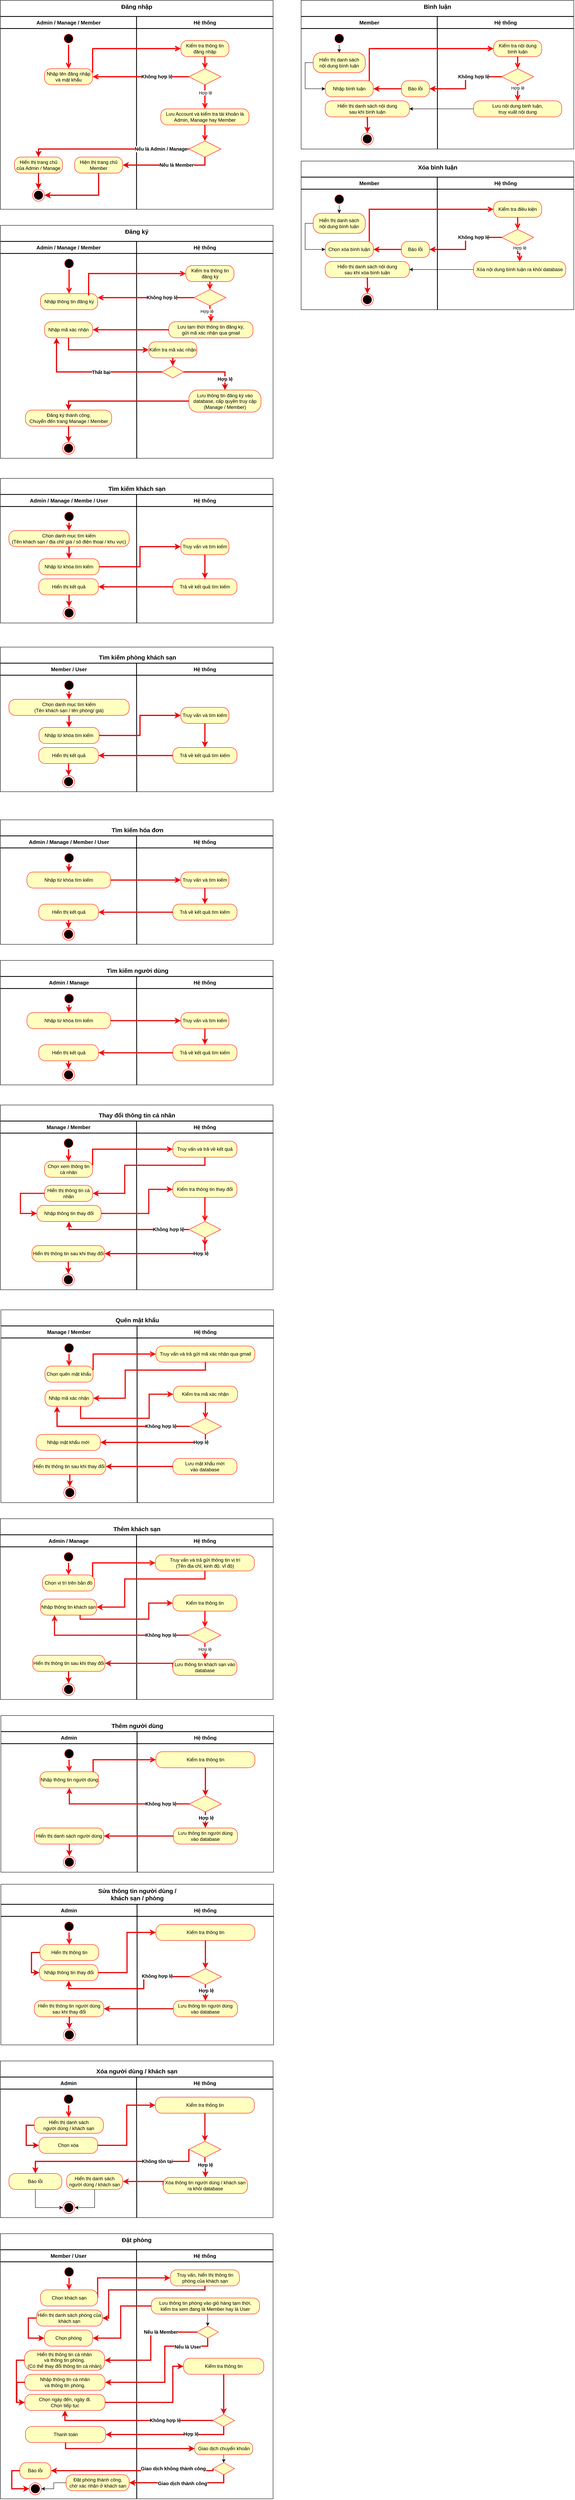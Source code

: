 <mxfile version="21.2.8" type="device">
  <diagram name="Page-1" id="4EdCrZ2-O0wfh-BRVgSg">
    <mxGraphModel dx="880" dy="572" grid="1" gridSize="10" guides="1" tooltips="1" connect="1" arrows="1" fold="1" page="1" pageScale="1" pageWidth="850" pageHeight="1100" math="0" shadow="0">
      <root>
        <mxCell id="0" />
        <mxCell id="1" parent="0" />
        <mxCell id="Vzyoi6yl3s73D9bUG66S-1" value="" style="rounded=0;whiteSpace=wrap;html=1;movable=0;resizable=0;rotatable=0;deletable=0;editable=0;locked=1;connectable=0;" parent="1" vertex="1">
          <mxGeometry x="80" y="40" width="680" height="520" as="geometry" />
        </mxCell>
        <mxCell id="Vzyoi6yl3s73D9bUG66S-3" value="" style="endArrow=none;html=1;rounded=0;strokeWidth=2;movable=0;resizable=0;rotatable=0;deletable=0;editable=0;locked=1;connectable=0;" parent="1" edge="1">
          <mxGeometry width="50" height="50" relative="1" as="geometry">
            <mxPoint x="80" y="80" as="sourcePoint" />
            <mxPoint x="760" y="80" as="targetPoint" />
          </mxGeometry>
        </mxCell>
        <mxCell id="Vzyoi6yl3s73D9bUG66S-4" value="" style="endArrow=none;html=1;rounded=0;strokeWidth=2;movable=0;resizable=0;rotatable=0;deletable=0;editable=0;locked=1;connectable=0;" parent="1" edge="1">
          <mxGeometry width="50" height="50" relative="1" as="geometry">
            <mxPoint x="419.5" y="560" as="sourcePoint" />
            <mxPoint x="419.5" y="80" as="targetPoint" />
          </mxGeometry>
        </mxCell>
        <mxCell id="Vzyoi6yl3s73D9bUG66S-5" value="" style="endArrow=none;html=1;rounded=0;strokeWidth=2;movable=0;resizable=0;rotatable=0;deletable=0;editable=0;locked=1;connectable=0;" parent="1" edge="1">
          <mxGeometry width="50" height="50" relative="1" as="geometry">
            <mxPoint x="80" y="110" as="sourcePoint" />
            <mxPoint x="760" y="110" as="targetPoint" />
          </mxGeometry>
        </mxCell>
        <mxCell id="Vzyoi6yl3s73D9bUG66S-10" value="" style="rounded=0;whiteSpace=wrap;html=1;movable=0;resizable=0;rotatable=0;deletable=0;editable=0;locked=1;connectable=0;" parent="1" vertex="1">
          <mxGeometry x="80" y="600" width="680" height="580" as="geometry" />
        </mxCell>
        <mxCell id="Vzyoi6yl3s73D9bUG66S-11" value="" style="endArrow=none;html=1;rounded=0;strokeWidth=2;movable=0;resizable=0;rotatable=0;deletable=0;editable=0;locked=1;connectable=0;" parent="1" edge="1">
          <mxGeometry width="50" height="50" relative="1" as="geometry">
            <mxPoint x="80" y="640" as="sourcePoint" />
            <mxPoint x="760" y="640" as="targetPoint" />
          </mxGeometry>
        </mxCell>
        <mxCell id="Vzyoi6yl3s73D9bUG66S-12" value="" style="endArrow=none;html=1;rounded=0;strokeWidth=2;movable=0;resizable=0;rotatable=0;deletable=0;editable=0;locked=1;connectable=0;exitX=0.5;exitY=1;exitDx=0;exitDy=0;" parent="1" source="Vzyoi6yl3s73D9bUG66S-10" edge="1">
          <mxGeometry width="50" height="50" relative="1" as="geometry">
            <mxPoint x="419.5" y="1120" as="sourcePoint" />
            <mxPoint x="419.5" y="640" as="targetPoint" />
          </mxGeometry>
        </mxCell>
        <mxCell id="Vzyoi6yl3s73D9bUG66S-13" value="" style="endArrow=none;html=1;rounded=0;strokeWidth=2;movable=0;resizable=0;rotatable=0;deletable=0;editable=0;locked=1;connectable=0;" parent="1" edge="1">
          <mxGeometry width="50" height="50" relative="1" as="geometry">
            <mxPoint x="80" y="670" as="sourcePoint" />
            <mxPoint x="760" y="670" as="targetPoint" />
          </mxGeometry>
        </mxCell>
        <mxCell id="Vzyoi6yl3s73D9bUG66S-14" value="&lt;b&gt;&lt;font style=&quot;font-size: 15px;&quot;&gt;Đăng nhập&lt;/font&gt;&lt;/b&gt;" style="text;html=1;strokeColor=none;fillColor=none;align=center;verticalAlign=middle;whiteSpace=wrap;rounded=0;movable=0;resizable=0;rotatable=0;deletable=0;editable=0;locked=1;connectable=0;" parent="1" vertex="1">
          <mxGeometry x="375" y="40" width="90" height="30" as="geometry" />
        </mxCell>
        <mxCell id="Vzyoi6yl3s73D9bUG66S-15" value="Admin / Manage / Member" style="text;html=1;strokeColor=none;fillColor=none;align=center;verticalAlign=middle;whiteSpace=wrap;rounded=0;fontStyle=1;fontSize=13;movable=0;resizable=0;rotatable=0;deletable=0;editable=0;locked=1;connectable=0;" parent="1" vertex="1">
          <mxGeometry x="160" y="80" width="180" height="30" as="geometry" />
        </mxCell>
        <mxCell id="Vzyoi6yl3s73D9bUG66S-16" value="Hệ thống" style="text;html=1;strokeColor=none;fillColor=none;align=center;verticalAlign=middle;whiteSpace=wrap;rounded=0;fontStyle=1;fontSize=13;movable=0;resizable=0;rotatable=0;deletable=0;editable=0;locked=1;connectable=0;" parent="1" vertex="1">
          <mxGeometry x="500" y="80" width="180" height="30" as="geometry" />
        </mxCell>
        <mxCell id="Vzyoi6yl3s73D9bUG66S-17" value="" style="ellipse;html=1;shape=startState;fillColor=#000000;strokeColor=#ff0000;movable=0;resizable=0;rotatable=0;deletable=0;editable=0;locked=1;connectable=0;" parent="1" vertex="1">
          <mxGeometry x="235" y="120" width="30" height="30" as="geometry" />
        </mxCell>
        <mxCell id="Vzyoi6yl3s73D9bUG66S-18" value="" style="edgeStyle=orthogonalEdgeStyle;html=1;verticalAlign=bottom;endArrow=open;endSize=8;strokeColor=#ff0000;rounded=0;strokeWidth=3;movable=0;resizable=0;rotatable=0;deletable=0;editable=0;locked=1;connectable=0;" parent="1" source="Vzyoi6yl3s73D9bUG66S-17" edge="1">
          <mxGeometry relative="1" as="geometry">
            <mxPoint x="250" y="210" as="targetPoint" />
          </mxGeometry>
        </mxCell>
        <mxCell id="Vzyoi6yl3s73D9bUG66S-19" value="" style="ellipse;html=1;shape=endState;fillColor=#000000;strokeColor=#ff0000;movable=0;resizable=0;rotatable=0;deletable=0;editable=0;locked=1;connectable=0;" parent="1" vertex="1">
          <mxGeometry x="160" y="510" width="30" height="30" as="geometry" />
        </mxCell>
        <mxCell id="Vzyoi6yl3s73D9bUG66S-20" value="Nhập tên đăng nhập và mật khẩu" style="rounded=1;whiteSpace=wrap;html=1;arcSize=40;fontColor=#000000;fillColor=#ffffc0;strokeColor=#ff0000;movable=0;resizable=0;rotatable=0;deletable=0;editable=0;locked=1;connectable=0;" parent="1" vertex="1">
          <mxGeometry x="190" y="210" width="120" height="40" as="geometry" />
        </mxCell>
        <mxCell id="Vzyoi6yl3s73D9bUG66S-21" value="" style="edgeStyle=orthogonalEdgeStyle;html=1;verticalAlign=bottom;endArrow=open;endSize=8;strokeColor=#ff0000;rounded=0;exitX=1;exitY=0.25;exitDx=0;exitDy=0;entryX=0;entryY=0.5;entryDx=0;entryDy=0;strokeWidth=3;movable=0;resizable=0;rotatable=0;deletable=0;editable=0;locked=1;connectable=0;" parent="1" source="Vzyoi6yl3s73D9bUG66S-20" target="Vzyoi6yl3s73D9bUG66S-22" edge="1">
          <mxGeometry relative="1" as="geometry">
            <mxPoint x="250" y="310" as="targetPoint" />
            <Array as="points">
              <mxPoint x="310" y="160" />
            </Array>
          </mxGeometry>
        </mxCell>
        <mxCell id="Vzyoi6yl3s73D9bUG66S-22" value="Kiểm tra thông tin đăng nhập" style="rounded=1;whiteSpace=wrap;html=1;arcSize=40;fontColor=#000000;fillColor=#ffffc0;strokeColor=#ff0000;movable=0;resizable=0;rotatable=0;deletable=0;editable=0;locked=1;connectable=0;" parent="1" vertex="1">
          <mxGeometry x="530" y="140" width="120" height="40" as="geometry" />
        </mxCell>
        <mxCell id="Vzyoi6yl3s73D9bUG66S-23" value="" style="edgeStyle=orthogonalEdgeStyle;html=1;verticalAlign=bottom;endArrow=open;endSize=8;strokeColor=#ff0000;rounded=0;strokeWidth=3;movable=0;resizable=0;rotatable=0;deletable=0;editable=0;locked=1;connectable=0;" parent="1" source="Vzyoi6yl3s73D9bUG66S-22" edge="1">
          <mxGeometry relative="1" as="geometry">
            <mxPoint x="590" y="210" as="targetPoint" />
          </mxGeometry>
        </mxCell>
        <mxCell id="Vzyoi6yl3s73D9bUG66S-24" value="" style="rhombus;whiteSpace=wrap;html=1;fontColor=#000000;fillColor=#ffffc0;strokeColor=#ff0000;movable=0;resizable=0;rotatable=0;deletable=0;editable=0;locked=1;connectable=0;" parent="1" vertex="1">
          <mxGeometry x="550" y="210" width="80" height="40" as="geometry" />
        </mxCell>
        <mxCell id="Vzyoi6yl3s73D9bUG66S-25" value="" style="edgeStyle=orthogonalEdgeStyle;html=1;align=left;verticalAlign=bottom;endArrow=open;endSize=8;strokeColor=#ff0000;rounded=0;exitX=0;exitY=0.5;exitDx=0;exitDy=0;entryX=1;entryY=0.5;entryDx=0;entryDy=0;strokeWidth=3;movable=0;resizable=0;rotatable=0;deletable=0;editable=0;locked=1;connectable=0;" parent="1" source="Vzyoi6yl3s73D9bUG66S-24" target="Vzyoi6yl3s73D9bUG66S-20" edge="1">
          <mxGeometry x="-1" relative="1" as="geometry">
            <mxPoint x="730" y="230" as="targetPoint" />
          </mxGeometry>
        </mxCell>
        <mxCell id="Vzyoi6yl3s73D9bUG66S-28" value="&lt;b&gt;&lt;font style=&quot;font-size: 12px;&quot;&gt;Không hợp lệ&lt;/font&gt;&lt;/b&gt;" style="edgeLabel;html=1;align=center;verticalAlign=middle;resizable=0;points=[];movable=0;rotatable=0;deletable=0;editable=0;locked=1;connectable=0;" parent="Vzyoi6yl3s73D9bUG66S-25" vertex="1" connectable="0">
          <mxGeometry x="-0.283" y="1" relative="1" as="geometry">
            <mxPoint x="6" y="-1" as="offset" />
          </mxGeometry>
        </mxCell>
        <mxCell id="Vzyoi6yl3s73D9bUG66S-26" value="" style="edgeStyle=orthogonalEdgeStyle;html=1;align=left;verticalAlign=top;endArrow=open;endSize=8;strokeColor=#ff0000;rounded=0;strokeWidth=3;movable=0;resizable=0;rotatable=0;deletable=0;editable=0;locked=1;connectable=0;" parent="1" source="Vzyoi6yl3s73D9bUG66S-24" edge="1">
          <mxGeometry x="-1" relative="1" as="geometry">
            <mxPoint x="590" y="310" as="targetPoint" />
          </mxGeometry>
        </mxCell>
        <mxCell id="Vzyoi6yl3s73D9bUG66S-29" value="Hợp lệ" style="edgeLabel;html=1;align=center;verticalAlign=middle;resizable=0;points=[];movable=0;rotatable=0;deletable=0;editable=0;locked=1;connectable=0;" parent="Vzyoi6yl3s73D9bUG66S-26" vertex="1" connectable="0">
          <mxGeometry x="0.21" y="1" relative="1" as="geometry">
            <mxPoint x="-1" y="-16" as="offset" />
          </mxGeometry>
        </mxCell>
        <mxCell id="Vzyoi6yl3s73D9bUG66S-30" value="Lưu Account và kiểm tra tài khoản là Admin, Manage hay Member" style="rounded=1;whiteSpace=wrap;html=1;arcSize=40;fontColor=#000000;fillColor=#ffffc0;strokeColor=#ff0000;movable=0;resizable=0;rotatable=0;deletable=0;editable=0;locked=1;connectable=0;" parent="1" vertex="1">
          <mxGeometry x="480" y="310" width="220" height="40" as="geometry" />
        </mxCell>
        <mxCell id="Vzyoi6yl3s73D9bUG66S-31" value="" style="edgeStyle=orthogonalEdgeStyle;html=1;verticalAlign=bottom;endArrow=open;endSize=8;strokeColor=#ff0000;rounded=0;strokeWidth=3;movable=0;resizable=0;rotatable=0;deletable=0;editable=0;locked=1;connectable=0;" parent="1" source="Vzyoi6yl3s73D9bUG66S-30" edge="1">
          <mxGeometry relative="1" as="geometry">
            <mxPoint x="590" y="390" as="targetPoint" />
          </mxGeometry>
        </mxCell>
        <mxCell id="Vzyoi6yl3s73D9bUG66S-35" style="edgeStyle=orthogonalEdgeStyle;rounded=0;orthogonalLoop=1;jettySize=auto;html=1;exitX=0;exitY=0.5;exitDx=0;exitDy=0;entryX=0.5;entryY=0;entryDx=0;entryDy=0;strokeWidth=3;strokeColor=#e10909;movable=0;resizable=0;rotatable=0;deletable=0;editable=0;locked=1;connectable=0;" parent="1" source="Vzyoi6yl3s73D9bUG66S-32" target="Vzyoi6yl3s73D9bUG66S-33" edge="1">
          <mxGeometry relative="1" as="geometry" />
        </mxCell>
        <mxCell id="Vzyoi6yl3s73D9bUG66S-36" value="&lt;b&gt;&lt;font style=&quot;font-size: 12px;&quot;&gt;Nếu là Admin / Manage&lt;/font&gt;&lt;/b&gt;" style="edgeLabel;html=1;align=center;verticalAlign=middle;resizable=0;points=[];movable=0;rotatable=0;deletable=0;editable=0;locked=1;connectable=0;" parent="Vzyoi6yl3s73D9bUG66S-35" vertex="1" connectable="0">
          <mxGeometry x="-0.509" relative="1" as="geometry">
            <mxPoint x="27" as="offset" />
          </mxGeometry>
        </mxCell>
        <mxCell id="Vzyoi6yl3s73D9bUG66S-37" style="edgeStyle=orthogonalEdgeStyle;rounded=0;orthogonalLoop=1;jettySize=auto;html=1;exitX=0.5;exitY=1;exitDx=0;exitDy=0;entryX=1;entryY=0.5;entryDx=0;entryDy=0;strokeWidth=3;strokeColor=#e10909;movable=0;resizable=0;rotatable=0;deletable=0;editable=0;locked=1;connectable=0;" parent="1" source="Vzyoi6yl3s73D9bUG66S-32" target="Vzyoi6yl3s73D9bUG66S-34" edge="1">
          <mxGeometry relative="1" as="geometry" />
        </mxCell>
        <mxCell id="Vzyoi6yl3s73D9bUG66S-38" value="&lt;b&gt;&lt;font style=&quot;font-size: 12px;&quot;&gt;Nếu là Member&lt;/font&gt;&lt;/b&gt;" style="edgeLabel;html=1;align=center;verticalAlign=middle;resizable=0;points=[];movable=0;rotatable=0;deletable=0;editable=0;locked=1;connectable=0;" parent="Vzyoi6yl3s73D9bUG66S-37" vertex="1" connectable="0">
          <mxGeometry x="-0.191" y="1" relative="1" as="geometry">
            <mxPoint y="-1" as="offset" />
          </mxGeometry>
        </mxCell>
        <mxCell id="Vzyoi6yl3s73D9bUG66S-32" value="" style="rhombus;whiteSpace=wrap;html=1;fontColor=#000000;fillColor=#ffffc0;strokeColor=#ff0000;movable=0;resizable=0;rotatable=0;deletable=0;editable=0;locked=1;connectable=0;" parent="1" vertex="1">
          <mxGeometry x="550" y="390" width="80" height="40" as="geometry" />
        </mxCell>
        <mxCell id="Vzyoi6yl3s73D9bUG66S-39" style="edgeStyle=orthogonalEdgeStyle;rounded=0;orthogonalLoop=1;jettySize=auto;html=1;exitX=0.5;exitY=1;exitDx=0;exitDy=0;entryX=0.5;entryY=0;entryDx=0;entryDy=0;strokeWidth=3;strokeColor=#e10909;movable=0;resizable=0;rotatable=0;deletable=0;editable=0;locked=1;connectable=0;" parent="1" source="Vzyoi6yl3s73D9bUG66S-33" target="Vzyoi6yl3s73D9bUG66S-19" edge="1">
          <mxGeometry relative="1" as="geometry" />
        </mxCell>
        <mxCell id="Vzyoi6yl3s73D9bUG66S-33" value="Hiển thị trang chủ&lt;br&gt;của Admin / Manage" style="rounded=1;whiteSpace=wrap;html=1;arcSize=40;fontColor=#000000;fillColor=#ffffc0;strokeColor=#ff0000;movable=0;resizable=0;rotatable=0;deletable=0;editable=0;locked=1;connectable=0;" parent="1" vertex="1">
          <mxGeometry x="115" y="430" width="120" height="40" as="geometry" />
        </mxCell>
        <mxCell id="Vzyoi6yl3s73D9bUG66S-40" style="edgeStyle=orthogonalEdgeStyle;rounded=0;orthogonalLoop=1;jettySize=auto;html=1;exitX=0.5;exitY=1;exitDx=0;exitDy=0;entryX=1;entryY=0.5;entryDx=0;entryDy=0;strokeWidth=3;strokeColor=#e10909;movable=0;resizable=0;rotatable=0;deletable=0;editable=0;locked=1;connectable=0;" parent="1" source="Vzyoi6yl3s73D9bUG66S-34" target="Vzyoi6yl3s73D9bUG66S-19" edge="1">
          <mxGeometry relative="1" as="geometry" />
        </mxCell>
        <mxCell id="Vzyoi6yl3s73D9bUG66S-34" value="Hiện thị trang chủ&lt;br&gt;Member" style="rounded=1;whiteSpace=wrap;html=1;arcSize=40;fontColor=#000000;fillColor=#ffffc0;strokeColor=#ff0000;movable=0;resizable=0;rotatable=0;deletable=0;editable=0;locked=1;connectable=0;" parent="1" vertex="1">
          <mxGeometry x="265" y="430" width="120" height="40" as="geometry" />
        </mxCell>
        <mxCell id="Vzyoi6yl3s73D9bUG66S-41" value="&lt;b&gt;&lt;font style=&quot;font-size: 15px;&quot;&gt;Đăng ký&lt;/font&gt;&lt;/b&gt;" style="text;html=1;strokeColor=none;fillColor=none;align=center;verticalAlign=middle;whiteSpace=wrap;rounded=0;movable=0;resizable=0;rotatable=0;deletable=0;editable=0;locked=1;connectable=0;" parent="1" vertex="1">
          <mxGeometry x="375" y="600" width="90" height="30" as="geometry" />
        </mxCell>
        <mxCell id="Vzyoi6yl3s73D9bUG66S-42" value="Admin / Manage / Member" style="text;html=1;strokeColor=none;fillColor=none;align=center;verticalAlign=middle;whiteSpace=wrap;rounded=0;fontStyle=1;fontSize=13;movable=0;resizable=0;rotatable=0;deletable=0;editable=0;locked=1;connectable=0;" parent="1" vertex="1">
          <mxGeometry x="160" y="640" width="180" height="30" as="geometry" />
        </mxCell>
        <mxCell id="Vzyoi6yl3s73D9bUG66S-43" value="Hệ thống" style="text;html=1;strokeColor=none;fillColor=none;align=center;verticalAlign=middle;whiteSpace=wrap;rounded=0;fontStyle=1;fontSize=13;movable=0;resizable=0;rotatable=0;deletable=0;editable=0;locked=1;connectable=0;" parent="1" vertex="1">
          <mxGeometry x="500" y="640" width="180" height="30" as="geometry" />
        </mxCell>
        <mxCell id="Vzyoi6yl3s73D9bUG66S-44" value="" style="ellipse;html=1;shape=startState;fillColor=#000000;strokeColor=#ff0000;movable=0;resizable=0;rotatable=0;deletable=0;editable=0;locked=1;connectable=0;" parent="1" vertex="1">
          <mxGeometry x="236.25" y="680" width="30" height="30" as="geometry" />
        </mxCell>
        <mxCell id="Vzyoi6yl3s73D9bUG66S-45" value="" style="edgeStyle=orthogonalEdgeStyle;html=1;verticalAlign=bottom;endArrow=open;endSize=8;strokeColor=#ff0000;rounded=0;strokeWidth=3;movable=0;resizable=0;rotatable=0;deletable=0;editable=0;locked=1;connectable=0;" parent="1" source="Vzyoi6yl3s73D9bUG66S-44" edge="1">
          <mxGeometry relative="1" as="geometry">
            <mxPoint x="251.25" y="770" as="targetPoint" />
          </mxGeometry>
        </mxCell>
        <mxCell id="Vzyoi6yl3s73D9bUG66S-46" value="" style="ellipse;html=1;shape=endState;fillColor=#000000;strokeColor=#ff0000;movable=0;resizable=0;rotatable=0;deletable=0;editable=0;locked=1;connectable=0;" parent="1" vertex="1">
          <mxGeometry x="235" y="1140" width="30" height="30" as="geometry" />
        </mxCell>
        <mxCell id="Vzyoi6yl3s73D9bUG66S-47" value="Nhập thông tin đăng ký" style="rounded=1;whiteSpace=wrap;html=1;arcSize=40;fontColor=#000000;fillColor=#ffffc0;strokeColor=#ff0000;movable=0;resizable=0;rotatable=0;deletable=0;editable=0;locked=1;connectable=0;" parent="1" vertex="1">
          <mxGeometry x="180" y="770" width="142.5" height="40" as="geometry" />
        </mxCell>
        <mxCell id="Vzyoi6yl3s73D9bUG66S-48" value="" style="edgeStyle=orthogonalEdgeStyle;html=1;verticalAlign=bottom;endArrow=open;endSize=8;strokeColor=#ff0000;rounded=0;exitX=0.856;exitY=0.075;exitDx=0;exitDy=0;entryX=0;entryY=0.5;entryDx=0;entryDy=0;strokeWidth=3;exitPerimeter=0;movable=0;resizable=0;rotatable=0;deletable=0;editable=0;locked=1;connectable=0;" parent="1" source="Vzyoi6yl3s73D9bUG66S-47" target="Vzyoi6yl3s73D9bUG66S-49" edge="1">
          <mxGeometry relative="1" as="geometry">
            <mxPoint x="262.5" y="870" as="targetPoint" />
            <Array as="points">
              <mxPoint x="300" y="773" />
              <mxPoint x="300" y="720" />
            </Array>
          </mxGeometry>
        </mxCell>
        <mxCell id="Vzyoi6yl3s73D9bUG66S-49" value="Kiểm tra thông tin đăng ký" style="rounded=1;whiteSpace=wrap;html=1;arcSize=40;fontColor=#000000;fillColor=#ffffc0;strokeColor=#ff0000;movable=0;resizable=0;rotatable=0;deletable=0;editable=0;locked=1;connectable=0;" parent="1" vertex="1">
          <mxGeometry x="542.5" y="700" width="120" height="40" as="geometry" />
        </mxCell>
        <mxCell id="Vzyoi6yl3s73D9bUG66S-50" value="" style="edgeStyle=orthogonalEdgeStyle;html=1;verticalAlign=bottom;endArrow=open;endSize=8;strokeColor=#ff0000;rounded=0;strokeWidth=3;entryX=0.5;entryY=0;entryDx=0;entryDy=0;movable=0;resizable=0;rotatable=0;deletable=0;editable=0;locked=1;connectable=0;" parent="1" source="Vzyoi6yl3s73D9bUG66S-49" target="Vzyoi6yl3s73D9bUG66S-51" edge="1">
          <mxGeometry relative="1" as="geometry">
            <mxPoint x="602.5" y="770" as="targetPoint" />
          </mxGeometry>
        </mxCell>
        <mxCell id="Vzyoi6yl3s73D9bUG66S-51" value="" style="rhombus;whiteSpace=wrap;html=1;fontColor=#000000;fillColor=#ffffc0;strokeColor=#ff0000;movable=0;resizable=0;rotatable=0;deletable=0;editable=0;locked=1;connectable=0;" parent="1" vertex="1">
          <mxGeometry x="562.5" y="760" width="80" height="40" as="geometry" />
        </mxCell>
        <mxCell id="Vzyoi6yl3s73D9bUG66S-52" value="" style="edgeStyle=orthogonalEdgeStyle;html=1;align=left;verticalAlign=bottom;endArrow=open;endSize=8;strokeColor=#ff0000;rounded=0;exitX=0;exitY=0.5;exitDx=0;exitDy=0;entryX=1;entryY=0.25;entryDx=0;entryDy=0;strokeWidth=3;movable=0;resizable=0;rotatable=0;deletable=0;editable=0;locked=1;connectable=0;" parent="1" source="Vzyoi6yl3s73D9bUG66S-51" target="Vzyoi6yl3s73D9bUG66S-47" edge="1">
          <mxGeometry x="-1" relative="1" as="geometry">
            <mxPoint x="742.5" y="790" as="targetPoint" />
            <Array as="points">
              <mxPoint x="330" y="780" />
              <mxPoint x="330" y="780" />
            </Array>
          </mxGeometry>
        </mxCell>
        <mxCell id="Vzyoi6yl3s73D9bUG66S-53" value="&lt;b&gt;&lt;font style=&quot;font-size: 12px;&quot;&gt;Không hợp lệ&lt;/font&gt;&lt;/b&gt;" style="edgeLabel;html=1;align=center;verticalAlign=middle;resizable=0;points=[];movable=0;rotatable=0;deletable=0;editable=0;locked=1;connectable=0;" parent="Vzyoi6yl3s73D9bUG66S-52" vertex="1" connectable="0">
          <mxGeometry x="-0.283" y="1" relative="1" as="geometry">
            <mxPoint x="6" y="-1" as="offset" />
          </mxGeometry>
        </mxCell>
        <mxCell id="Vzyoi6yl3s73D9bUG66S-54" value="" style="edgeStyle=orthogonalEdgeStyle;html=1;align=left;verticalAlign=top;endArrow=open;endSize=8;strokeColor=#ff0000;rounded=0;strokeWidth=3;entryX=0.5;entryY=0;entryDx=0;entryDy=0;movable=0;resizable=0;rotatable=0;deletable=0;editable=0;locked=1;connectable=0;" parent="1" source="Vzyoi6yl3s73D9bUG66S-51" target="Vzyoi6yl3s73D9bUG66S-56" edge="1">
          <mxGeometry x="-1" relative="1" as="geometry">
            <mxPoint x="602.5" y="870" as="targetPoint" />
          </mxGeometry>
        </mxCell>
        <mxCell id="Vzyoi6yl3s73D9bUG66S-55" value="Hợp lệ" style="edgeLabel;html=1;align=center;verticalAlign=middle;resizable=0;points=[];movable=0;rotatable=0;deletable=0;editable=0;locked=1;connectable=0;" parent="Vzyoi6yl3s73D9bUG66S-54" vertex="1" connectable="0">
          <mxGeometry x="0.21" y="1" relative="1" as="geometry">
            <mxPoint x="-11" y="-9" as="offset" />
          </mxGeometry>
        </mxCell>
        <mxCell id="Vzyoi6yl3s73D9bUG66S-70" style="edgeStyle=orthogonalEdgeStyle;rounded=0;orthogonalLoop=1;jettySize=auto;html=1;exitX=0;exitY=0.5;exitDx=0;exitDy=0;entryX=1;entryY=0.5;entryDx=0;entryDy=0;strokeColor=#e71313;strokeWidth=3;movable=0;resizable=0;rotatable=0;deletable=0;editable=0;locked=1;connectable=0;" parent="1" source="Vzyoi6yl3s73D9bUG66S-56" target="Vzyoi6yl3s73D9bUG66S-68" edge="1">
          <mxGeometry relative="1" as="geometry">
            <Array as="points">
              <mxPoint x="310" y="860" />
            </Array>
          </mxGeometry>
        </mxCell>
        <mxCell id="Vzyoi6yl3s73D9bUG66S-56" value="Lưu tạm thời thông tin đăng ký,&lt;br&gt;gửi mã xác nhận qua gmail" style="rounded=1;whiteSpace=wrap;html=1;arcSize=40;fontColor=#000000;fillColor=#ffffc0;strokeColor=#ff0000;movable=0;resizable=0;rotatable=0;deletable=0;editable=0;locked=1;connectable=0;" parent="1" vertex="1">
          <mxGeometry x="500" y="840" width="210" height="40" as="geometry" />
        </mxCell>
        <mxCell id="Vzyoi6yl3s73D9bUG66S-63" style="edgeStyle=orthogonalEdgeStyle;rounded=0;orthogonalLoop=1;jettySize=auto;html=1;exitX=0.5;exitY=1;exitDx=0;exitDy=0;entryX=0.5;entryY=0;entryDx=0;entryDy=0;strokeWidth=3;strokeColor=#e10909;movable=0;resizable=0;rotatable=0;deletable=0;editable=0;locked=1;connectable=0;" parent="1" source="Vzyoi6yl3s73D9bUG66S-64" target="Vzyoi6yl3s73D9bUG66S-46" edge="1">
          <mxGeometry relative="1" as="geometry" />
        </mxCell>
        <mxCell id="Vzyoi6yl3s73D9bUG66S-64" value="Đăng ký thành công.&lt;br&gt;Chuyển đến trang Manage / Member" style="rounded=1;whiteSpace=wrap;html=1;arcSize=40;fontColor=#000000;fillColor=#ffffc0;strokeColor=#ff0000;movable=0;resizable=0;rotatable=0;deletable=0;editable=0;locked=1;connectable=0;" parent="1" vertex="1">
          <mxGeometry x="142.5" y="1060" width="215" height="40" as="geometry" />
        </mxCell>
        <mxCell id="Vzyoi6yl3s73D9bUG66S-72" style="edgeStyle=orthogonalEdgeStyle;rounded=0;orthogonalLoop=1;jettySize=auto;html=1;exitX=0.5;exitY=1;exitDx=0;exitDy=0;entryX=0;entryY=0.5;entryDx=0;entryDy=0;strokeColor=#e01515;strokeWidth=3;movable=0;resizable=0;rotatable=0;deletable=0;editable=0;locked=1;connectable=0;" parent="1" source="Vzyoi6yl3s73D9bUG66S-68" target="Vzyoi6yl3s73D9bUG66S-71" edge="1">
          <mxGeometry relative="1" as="geometry" />
        </mxCell>
        <mxCell id="Vzyoi6yl3s73D9bUG66S-68" value="Nhập mã xác nhận" style="rounded=1;whiteSpace=wrap;html=1;arcSize=40;fontColor=#000000;fillColor=#ffffc0;strokeColor=#ff0000;movable=0;resizable=0;rotatable=0;deletable=0;editable=0;locked=1;connectable=0;" parent="1" vertex="1">
          <mxGeometry x="190" y="840" width="120" height="40" as="geometry" />
        </mxCell>
        <mxCell id="Vzyoi6yl3s73D9bUG66S-74" style="edgeStyle=orthogonalEdgeStyle;rounded=0;orthogonalLoop=1;jettySize=auto;html=1;entryX=0.5;entryY=0;entryDx=0;entryDy=0;movable=0;resizable=0;rotatable=0;deletable=0;editable=0;locked=1;connectable=0;strokeWidth=3;strokeColor=#e60f0f;" parent="1" target="Vzyoi6yl3s73D9bUG66S-73" edge="1">
          <mxGeometry relative="1" as="geometry">
            <mxPoint x="510" y="930" as="sourcePoint" />
          </mxGeometry>
        </mxCell>
        <mxCell id="Vzyoi6yl3s73D9bUG66S-71" value="Kiểm tra mã xác nhận" style="rounded=1;whiteSpace=wrap;html=1;arcSize=40;fontColor=#000000;fillColor=#ffffc0;strokeColor=#ff0000;movable=0;resizable=0;rotatable=0;deletable=0;editable=0;locked=1;connectable=0;" parent="1" vertex="1">
          <mxGeometry x="450" y="890" width="120" height="40" as="geometry" />
        </mxCell>
        <mxCell id="Vzyoi6yl3s73D9bUG66S-76" style="edgeStyle=orthogonalEdgeStyle;rounded=0;orthogonalLoop=1;jettySize=auto;html=1;exitX=1;exitY=0.5;exitDx=0;exitDy=0;entryX=0.5;entryY=0;entryDx=0;entryDy=0;strokeColor=#e10909;strokeWidth=3;movable=0;resizable=0;rotatable=0;deletable=0;editable=0;locked=1;connectable=0;" parent="1" source="Vzyoi6yl3s73D9bUG66S-73" target="Vzyoi6yl3s73D9bUG66S-77" edge="1">
          <mxGeometry relative="1" as="geometry">
            <mxPoint x="610" y="965" as="targetPoint" />
            <Array as="points">
              <mxPoint x="640" y="965" />
            </Array>
          </mxGeometry>
        </mxCell>
        <mxCell id="Vzyoi6yl3s73D9bUG66S-82" value="&lt;b&gt;&lt;font style=&quot;font-size: 12px;&quot;&gt;Hợp lệ&lt;/font&gt;&lt;/b&gt;" style="edgeLabel;html=1;align=center;verticalAlign=middle;resizable=0;points=[];movable=0;rotatable=0;deletable=0;editable=0;locked=1;connectable=0;" parent="Vzyoi6yl3s73D9bUG66S-76" vertex="1" connectable="0">
          <mxGeometry x="0.441" relative="1" as="geometry">
            <mxPoint y="14" as="offset" />
          </mxGeometry>
        </mxCell>
        <mxCell id="Vzyoi6yl3s73D9bUG66S-80" style="edgeStyle=orthogonalEdgeStyle;rounded=0;orthogonalLoop=1;jettySize=auto;html=1;exitX=0;exitY=0.5;exitDx=0;exitDy=0;entryX=0.25;entryY=1;entryDx=0;entryDy=0;strokeWidth=3;strokeColor=#e10909;movable=0;resizable=0;rotatable=0;deletable=0;editable=0;locked=1;connectable=0;" parent="1" source="Vzyoi6yl3s73D9bUG66S-73" target="Vzyoi6yl3s73D9bUG66S-68" edge="1">
          <mxGeometry relative="1" as="geometry" />
        </mxCell>
        <mxCell id="Vzyoi6yl3s73D9bUG66S-81" value="&lt;b&gt;&lt;font style=&quot;font-size: 12px;&quot;&gt;Thất bại&lt;/font&gt;&lt;/b&gt;" style="edgeLabel;html=1;align=center;verticalAlign=middle;resizable=0;points=[];movable=0;rotatable=0;deletable=0;editable=0;locked=1;connectable=0;" parent="Vzyoi6yl3s73D9bUG66S-80" vertex="1" connectable="0">
          <mxGeometry x="-0.126" y="1" relative="1" as="geometry">
            <mxPoint as="offset" />
          </mxGeometry>
        </mxCell>
        <mxCell id="Vzyoi6yl3s73D9bUG66S-73" value="" style="rhombus;whiteSpace=wrap;html=1;fontColor=#000000;fillColor=#ffffc0;strokeColor=#ff0000;movable=0;resizable=0;rotatable=0;deletable=0;editable=0;locked=1;connectable=0;" parent="1" vertex="1">
          <mxGeometry x="483.12" y="950" width="53.75" height="30" as="geometry" />
        </mxCell>
        <mxCell id="Vzyoi6yl3s73D9bUG66S-83" style="edgeStyle=orthogonalEdgeStyle;rounded=0;orthogonalLoop=1;jettySize=auto;html=1;exitX=0;exitY=0.5;exitDx=0;exitDy=0;entryX=0.5;entryY=0;entryDx=0;entryDy=0;strokeColor=#e10909;strokeWidth=3;movable=0;resizable=0;rotatable=0;deletable=0;editable=0;locked=1;connectable=0;" parent="1" source="Vzyoi6yl3s73D9bUG66S-77" target="Vzyoi6yl3s73D9bUG66S-64" edge="1">
          <mxGeometry relative="1" as="geometry" />
        </mxCell>
        <mxCell id="Vzyoi6yl3s73D9bUG66S-77" value="Lưu thông tin đăng ký vào database, cấp quyền truy cập (Manage / Member)" style="rounded=1;whiteSpace=wrap;html=1;arcSize=40;fontColor=#000000;fillColor=#ffffc0;strokeColor=#ff0000;movable=0;resizable=0;rotatable=0;deletable=0;editable=0;locked=1;connectable=0;" parent="1" vertex="1">
          <mxGeometry x="550" y="1010" width="180" height="55" as="geometry" />
        </mxCell>
        <mxCell id="Vzyoi6yl3s73D9bUG66S-85" value="" style="rounded=0;whiteSpace=wrap;html=1;movable=0;resizable=0;rotatable=0;deletable=0;editable=0;locked=1;connectable=0;" parent="1" vertex="1">
          <mxGeometry x="80" y="1230" width="680" height="360" as="geometry" />
        </mxCell>
        <mxCell id="Vzyoi6yl3s73D9bUG66S-86" value="" style="endArrow=none;html=1;rounded=0;strokeWidth=2;movable=0;resizable=0;rotatable=0;deletable=0;editable=0;locked=1;connectable=0;" parent="1" edge="1">
          <mxGeometry width="50" height="50" relative="1" as="geometry">
            <mxPoint x="80" y="1270" as="sourcePoint" />
            <mxPoint x="760" y="1270" as="targetPoint" />
          </mxGeometry>
        </mxCell>
        <mxCell id="Vzyoi6yl3s73D9bUG66S-87" value="" style="endArrow=none;html=1;rounded=0;strokeWidth=2;movable=0;resizable=0;rotatable=0;deletable=0;editable=0;locked=1;connectable=0;" parent="1" edge="1">
          <mxGeometry width="50" height="50" relative="1" as="geometry">
            <mxPoint x="420" y="1590" as="sourcePoint" />
            <mxPoint x="419.5" y="1270" as="targetPoint" />
          </mxGeometry>
        </mxCell>
        <mxCell id="Vzyoi6yl3s73D9bUG66S-88" value="" style="endArrow=none;html=1;rounded=0;strokeWidth=2;movable=0;resizable=0;rotatable=0;deletable=0;editable=0;locked=1;connectable=0;" parent="1" edge="1">
          <mxGeometry width="50" height="50" relative="1" as="geometry">
            <mxPoint x="80" y="1300" as="sourcePoint" />
            <mxPoint x="760" y="1300" as="targetPoint" />
          </mxGeometry>
        </mxCell>
        <mxCell id="Vzyoi6yl3s73D9bUG66S-89" value="&lt;b&gt;&lt;font style=&quot;font-size: 15px;&quot;&gt;Tìm kiếm khách sạn&lt;/font&gt;&lt;/b&gt;" style="text;html=1;strokeColor=none;fillColor=none;align=center;verticalAlign=middle;whiteSpace=wrap;rounded=0;movable=0;resizable=0;rotatable=0;deletable=0;editable=0;locked=1;connectable=0;" parent="1" vertex="1">
          <mxGeometry x="342.5" y="1240" width="155" height="30" as="geometry" />
        </mxCell>
        <mxCell id="Vzyoi6yl3s73D9bUG66S-90" value="Admin / Manage / Membe / User" style="text;html=1;strokeColor=none;fillColor=none;align=center;verticalAlign=middle;whiteSpace=wrap;rounded=0;fontStyle=1;fontSize=13;movable=0;resizable=0;rotatable=0;deletable=0;editable=0;locked=1;connectable=0;" parent="1" vertex="1">
          <mxGeometry x="146.25" y="1270" width="210" height="30" as="geometry" />
        </mxCell>
        <mxCell id="Vzyoi6yl3s73D9bUG66S-91" value="Hệ thống" style="text;html=1;strokeColor=none;fillColor=none;align=center;verticalAlign=middle;whiteSpace=wrap;rounded=0;fontStyle=1;fontSize=13;movable=0;resizable=0;rotatable=0;deletable=0;editable=0;locked=1;connectable=0;" parent="1" vertex="1">
          <mxGeometry x="500" y="1270" width="180" height="30" as="geometry" />
        </mxCell>
        <mxCell id="Vzyoi6yl3s73D9bUG66S-120" style="edgeStyle=orthogonalEdgeStyle;rounded=0;orthogonalLoop=1;jettySize=auto;html=1;exitX=0.5;exitY=1;exitDx=0;exitDy=0;entryX=0.5;entryY=0;entryDx=0;entryDy=0;strokeColor=#e70808;strokeWidth=3;movable=0;resizable=0;rotatable=0;deletable=0;editable=0;locked=1;connectable=0;" parent="1" source="Vzyoi6yl3s73D9bUG66S-92" target="Vzyoi6yl3s73D9bUG66S-95" edge="1">
          <mxGeometry relative="1" as="geometry" />
        </mxCell>
        <mxCell id="Vzyoi6yl3s73D9bUG66S-92" value="" style="ellipse;html=1;shape=startState;fillColor=#000000;strokeColor=#ff0000;movable=0;resizable=0;rotatable=0;deletable=0;editable=0;locked=1;connectable=0;" parent="1" vertex="1">
          <mxGeometry x="236.25" y="1310" width="30" height="30" as="geometry" />
        </mxCell>
        <mxCell id="Vzyoi6yl3s73D9bUG66S-94" value="" style="ellipse;html=1;shape=endState;fillColor=#000000;strokeColor=#ff0000;movable=0;resizable=0;rotatable=0;deletable=0;editable=0;locked=1;connectable=0;" parent="1" vertex="1">
          <mxGeometry x="236.25" y="1550" width="30" height="30" as="geometry" />
        </mxCell>
        <mxCell id="Vzyoi6yl3s73D9bUG66S-122" style="edgeStyle=orthogonalEdgeStyle;rounded=0;orthogonalLoop=1;jettySize=auto;html=1;exitX=0.5;exitY=1;exitDx=0;exitDy=0;entryX=0.5;entryY=0;entryDx=0;entryDy=0;strokeColor=#e70808;strokeWidth=3;movable=0;resizable=0;rotatable=0;deletable=0;editable=0;locked=1;connectable=0;" parent="1" source="Vzyoi6yl3s73D9bUG66S-95" target="Vzyoi6yl3s73D9bUG66S-121" edge="1">
          <mxGeometry relative="1" as="geometry" />
        </mxCell>
        <mxCell id="Vzyoi6yl3s73D9bUG66S-95" value="Chọn danh mục tìm kiếm&lt;br&gt;(Tên khách sạn / địa chỉ/ giá / sô điện thoại / khu vực)" style="rounded=1;whiteSpace=wrap;html=1;arcSize=40;fontColor=#000000;fillColor=#ffffc0;strokeColor=#ff0000;movable=0;resizable=0;rotatable=0;deletable=0;editable=0;locked=1;connectable=0;" parent="1" vertex="1">
          <mxGeometry x="101.25" y="1360" width="300" height="40" as="geometry" />
        </mxCell>
        <mxCell id="Vzyoi6yl3s73D9bUG66S-125" value="" style="edgeStyle=orthogonalEdgeStyle;rounded=0;orthogonalLoop=1;jettySize=auto;html=1;strokeColor=#e70808;strokeWidth=3;movable=0;resizable=0;rotatable=0;deletable=0;editable=0;locked=1;connectable=0;" parent="1" source="Vzyoi6yl3s73D9bUG66S-97" target="Vzyoi6yl3s73D9bUG66S-124" edge="1">
          <mxGeometry relative="1" as="geometry" />
        </mxCell>
        <mxCell id="Vzyoi6yl3s73D9bUG66S-97" value="Truy vấn và tìm kiếm" style="rounded=1;whiteSpace=wrap;html=1;arcSize=40;fontColor=#000000;fillColor=#ffffc0;strokeColor=#ff0000;movable=0;resizable=0;rotatable=0;deletable=0;editable=0;locked=1;connectable=0;" parent="1" vertex="1">
          <mxGeometry x="530" y="1380" width="120" height="40" as="geometry" />
        </mxCell>
        <mxCell id="Vzyoi6yl3s73D9bUG66S-102" value="" style="edgeStyle=orthogonalEdgeStyle;html=1;align=left;verticalAlign=top;endArrow=open;endSize=8;strokeColor=#ff0000;rounded=0;strokeWidth=3;entryX=0.5;entryY=0;entryDx=0;entryDy=0;movable=1;resizable=1;rotatable=1;deletable=1;editable=1;locked=0;connectable=1;" parent="1" edge="1">
          <mxGeometry x="-1" relative="1" as="geometry">
            <mxPoint x="605" y="1470" as="targetPoint" />
          </mxGeometry>
        </mxCell>
        <mxCell id="Vzyoi6yl3s73D9bUG66S-103" value="Hợp lệ" style="edgeLabel;html=1;align=center;verticalAlign=middle;resizable=1;points=[];movable=1;rotatable=1;deletable=1;editable=1;locked=0;connectable=1;" parent="Vzyoi6yl3s73D9bUG66S-102" vertex="1" connectable="0">
          <mxGeometry x="0.21" y="1" relative="1" as="geometry">
            <mxPoint x="-11" y="-9" as="offset" />
          </mxGeometry>
        </mxCell>
        <mxCell id="Vzyoi6yl3s73D9bUG66S-104" style="edgeStyle=orthogonalEdgeStyle;rounded=0;orthogonalLoop=1;jettySize=auto;html=1;exitX=0;exitY=0.5;exitDx=0;exitDy=0;entryX=1;entryY=0.5;entryDx=0;entryDy=0;strokeColor=#e71313;strokeWidth=3;movable=1;resizable=1;rotatable=1;deletable=1;editable=1;locked=0;connectable=1;" parent="1" edge="1">
          <mxGeometry relative="1" as="geometry">
            <Array as="points">
              <mxPoint x="310" y="1490" />
            </Array>
            <mxPoint x="310" y="1490" as="targetPoint" />
          </mxGeometry>
        </mxCell>
        <mxCell id="Vzyoi6yl3s73D9bUG66S-166" style="edgeStyle=orthogonalEdgeStyle;rounded=0;orthogonalLoop=1;jettySize=auto;html=1;exitX=0.5;exitY=1;exitDx=0;exitDy=0;entryX=0.5;entryY=0;entryDx=0;entryDy=0;strokeWidth=3;strokeColor=#e70d0d;movable=0;resizable=0;rotatable=0;deletable=0;editable=0;locked=1;connectable=0;" parent="1" source="Vzyoi6yl3s73D9bUG66S-107" target="Vzyoi6yl3s73D9bUG66S-94" edge="1">
          <mxGeometry relative="1" as="geometry" />
        </mxCell>
        <mxCell id="Vzyoi6yl3s73D9bUG66S-107" value="Hiển thị kết quả" style="rounded=1;whiteSpace=wrap;html=1;arcSize=40;fontColor=#000000;fillColor=#ffffc0;strokeColor=#ff0000;movable=0;resizable=0;rotatable=0;deletable=0;editable=0;locked=1;connectable=0;" parent="1" vertex="1">
          <mxGeometry x="175.63" y="1480" width="148.75" height="40" as="geometry" />
        </mxCell>
        <mxCell id="Vzyoi6yl3s73D9bUG66S-123" style="edgeStyle=orthogonalEdgeStyle;rounded=0;orthogonalLoop=1;jettySize=auto;html=1;exitX=1;exitY=0.5;exitDx=0;exitDy=0;entryX=0;entryY=0.5;entryDx=0;entryDy=0;strokeColor=#e70808;strokeWidth=3;movable=0;resizable=0;rotatable=0;deletable=0;editable=0;locked=1;connectable=0;" parent="1" source="Vzyoi6yl3s73D9bUG66S-121" target="Vzyoi6yl3s73D9bUG66S-97" edge="1">
          <mxGeometry relative="1" as="geometry" />
        </mxCell>
        <mxCell id="Vzyoi6yl3s73D9bUG66S-121" value="Nhập từ khóa tìm kiếm" style="rounded=1;whiteSpace=wrap;html=1;arcSize=40;fontColor=#000000;fillColor=#ffffc0;strokeColor=#ff0000;movable=0;resizable=0;rotatable=0;deletable=0;editable=0;locked=1;connectable=0;" parent="1" vertex="1">
          <mxGeometry x="176.25" y="1430" width="150" height="40" as="geometry" />
        </mxCell>
        <mxCell id="Vzyoi6yl3s73D9bUG66S-126" style="edgeStyle=orthogonalEdgeStyle;rounded=0;orthogonalLoop=1;jettySize=auto;html=1;exitX=0;exitY=0.5;exitDx=0;exitDy=0;entryX=1;entryY=0.5;entryDx=0;entryDy=0;strokeColor=#e70808;strokeWidth=3;movable=0;resizable=0;rotatable=0;deletable=0;editable=0;locked=1;connectable=0;" parent="1" source="Vzyoi6yl3s73D9bUG66S-124" target="Vzyoi6yl3s73D9bUG66S-107" edge="1">
          <mxGeometry relative="1" as="geometry">
            <Array as="points">
              <mxPoint x="450" y="1500" />
              <mxPoint x="450" y="1500" />
            </Array>
          </mxGeometry>
        </mxCell>
        <mxCell id="Vzyoi6yl3s73D9bUG66S-124" value="Trả về kết quả tìm kiếm" style="rounded=1;whiteSpace=wrap;html=1;arcSize=40;fontColor=#000000;fillColor=#ffffc0;strokeColor=#ff0000;movable=0;resizable=0;rotatable=0;deletable=0;editable=0;locked=1;connectable=0;" parent="1" vertex="1">
          <mxGeometry x="510" y="1480" width="160" height="40" as="geometry" />
        </mxCell>
        <mxCell id="Vzyoi6yl3s73D9bUG66S-127" value="" style="rounded=0;whiteSpace=wrap;html=1;movable=0;resizable=0;rotatable=0;deletable=0;editable=0;locked=1;connectable=0;" parent="1" vertex="1">
          <mxGeometry x="80" y="1650" width="680" height="360" as="geometry" />
        </mxCell>
        <mxCell id="Vzyoi6yl3s73D9bUG66S-128" value="" style="endArrow=none;html=1;rounded=0;strokeWidth=2;movable=0;resizable=0;rotatable=0;deletable=0;editable=0;locked=1;connectable=0;" parent="1" edge="1">
          <mxGeometry width="50" height="50" relative="1" as="geometry">
            <mxPoint x="80" y="1690" as="sourcePoint" />
            <mxPoint x="760" y="1690" as="targetPoint" />
          </mxGeometry>
        </mxCell>
        <mxCell id="Vzyoi6yl3s73D9bUG66S-129" value="" style="endArrow=none;html=1;rounded=0;strokeWidth=2;movable=0;resizable=0;rotatable=0;deletable=0;editable=0;locked=1;connectable=0;" parent="1" edge="1">
          <mxGeometry width="50" height="50" relative="1" as="geometry">
            <mxPoint x="420" y="2010" as="sourcePoint" />
            <mxPoint x="419.5" y="1690" as="targetPoint" />
          </mxGeometry>
        </mxCell>
        <mxCell id="Vzyoi6yl3s73D9bUG66S-130" value="" style="endArrow=none;html=1;rounded=0;strokeWidth=2;movable=0;resizable=0;rotatable=0;deletable=0;editable=0;locked=1;connectable=0;" parent="1" edge="1">
          <mxGeometry width="50" height="50" relative="1" as="geometry">
            <mxPoint x="80" y="1720" as="sourcePoint" />
            <mxPoint x="760" y="1720" as="targetPoint" />
          </mxGeometry>
        </mxCell>
        <mxCell id="Vzyoi6yl3s73D9bUG66S-131" value="&lt;b&gt;&lt;font style=&quot;font-size: 15px;&quot;&gt;Tìm kiếm phòng khách sạn&lt;/font&gt;&lt;/b&gt;" style="text;html=1;strokeColor=none;fillColor=none;align=center;verticalAlign=middle;whiteSpace=wrap;rounded=0;movable=0;resizable=0;rotatable=0;deletable=0;editable=0;locked=1;connectable=0;" parent="1" vertex="1">
          <mxGeometry x="312.5" y="1660" width="217.5" height="30" as="geometry" />
        </mxCell>
        <mxCell id="Vzyoi6yl3s73D9bUG66S-132" value="Member / User" style="text;html=1;strokeColor=none;fillColor=none;align=center;verticalAlign=middle;whiteSpace=wrap;rounded=0;fontStyle=1;fontSize=13;movable=0;resizable=0;rotatable=0;deletable=0;editable=0;locked=1;connectable=0;" parent="1" vertex="1">
          <mxGeometry x="146.25" y="1690" width="210" height="30" as="geometry" />
        </mxCell>
        <mxCell id="Vzyoi6yl3s73D9bUG66S-133" value="Hệ thống" style="text;html=1;strokeColor=none;fillColor=none;align=center;verticalAlign=middle;whiteSpace=wrap;rounded=0;fontStyle=1;fontSize=13;movable=0;resizable=0;rotatable=0;deletable=0;editable=0;locked=1;connectable=0;" parent="1" vertex="1">
          <mxGeometry x="500" y="1690" width="180" height="30" as="geometry" />
        </mxCell>
        <mxCell id="Vzyoi6yl3s73D9bUG66S-134" style="edgeStyle=orthogonalEdgeStyle;rounded=0;orthogonalLoop=1;jettySize=auto;html=1;exitX=0.5;exitY=1;exitDx=0;exitDy=0;entryX=0.5;entryY=0;entryDx=0;entryDy=0;strokeColor=#e70808;strokeWidth=3;movable=0;resizable=0;rotatable=0;deletable=0;editable=0;locked=1;connectable=0;" parent="1" source="Vzyoi6yl3s73D9bUG66S-135" target="Vzyoi6yl3s73D9bUG66S-138" edge="1">
          <mxGeometry relative="1" as="geometry" />
        </mxCell>
        <mxCell id="Vzyoi6yl3s73D9bUG66S-135" value="" style="ellipse;html=1;shape=startState;fillColor=#000000;strokeColor=#ff0000;movable=0;resizable=0;rotatable=0;deletable=0;editable=0;locked=1;connectable=0;" parent="1" vertex="1">
          <mxGeometry x="236.25" y="1730" width="30" height="30" as="geometry" />
        </mxCell>
        <mxCell id="Vzyoi6yl3s73D9bUG66S-136" value="" style="ellipse;html=1;shape=endState;fillColor=#000000;strokeColor=#ff0000;movable=0;resizable=0;rotatable=0;deletable=0;editable=0;locked=1;connectable=0;" parent="1" vertex="1">
          <mxGeometry x="235" y="1970" width="30" height="30" as="geometry" />
        </mxCell>
        <mxCell id="Vzyoi6yl3s73D9bUG66S-137" style="edgeStyle=orthogonalEdgeStyle;rounded=0;orthogonalLoop=1;jettySize=auto;html=1;exitX=0.5;exitY=1;exitDx=0;exitDy=0;entryX=0.5;entryY=0;entryDx=0;entryDy=0;strokeColor=#e70808;strokeWidth=3;movable=0;resizable=0;rotatable=0;deletable=0;editable=0;locked=1;connectable=0;" parent="1" source="Vzyoi6yl3s73D9bUG66S-138" target="Vzyoi6yl3s73D9bUG66S-143" edge="1">
          <mxGeometry relative="1" as="geometry" />
        </mxCell>
        <mxCell id="Vzyoi6yl3s73D9bUG66S-138" value="Chọn danh mục tìm kiếm&lt;br&gt;(Tên khách sạn / tên phòng/ giá)" style="rounded=1;whiteSpace=wrap;html=1;arcSize=40;fontColor=#000000;fillColor=#ffffc0;strokeColor=#ff0000;movable=0;resizable=0;rotatable=0;deletable=0;editable=0;locked=1;connectable=0;" parent="1" vertex="1">
          <mxGeometry x="101.25" y="1780" width="300" height="40" as="geometry" />
        </mxCell>
        <mxCell id="Vzyoi6yl3s73D9bUG66S-139" value="" style="edgeStyle=orthogonalEdgeStyle;rounded=0;orthogonalLoop=1;jettySize=auto;html=1;strokeColor=#e70808;strokeWidth=3;movable=0;resizable=0;rotatable=0;deletable=0;editable=0;locked=1;connectable=0;" parent="1" source="Vzyoi6yl3s73D9bUG66S-140" target="Vzyoi6yl3s73D9bUG66S-145" edge="1">
          <mxGeometry relative="1" as="geometry" />
        </mxCell>
        <mxCell id="Vzyoi6yl3s73D9bUG66S-140" value="Truy vấn và tìm kiếm" style="rounded=1;whiteSpace=wrap;html=1;arcSize=40;fontColor=#000000;fillColor=#ffffc0;strokeColor=#ff0000;movable=0;resizable=0;rotatable=0;deletable=0;editable=0;locked=1;connectable=0;" parent="1" vertex="1">
          <mxGeometry x="530" y="1800" width="120" height="40" as="geometry" />
        </mxCell>
        <mxCell id="Vzyoi6yl3s73D9bUG66S-169" style="edgeStyle=orthogonalEdgeStyle;rounded=0;orthogonalLoop=1;jettySize=auto;html=1;exitX=0.5;exitY=1;exitDx=0;exitDy=0;entryX=0.5;entryY=0;entryDx=0;entryDy=0;strokeWidth=3;strokeColor=#e60f0f;movable=0;resizable=0;rotatable=0;deletable=0;editable=0;locked=1;connectable=0;" parent="1" source="Vzyoi6yl3s73D9bUG66S-141" target="Vzyoi6yl3s73D9bUG66S-136" edge="1">
          <mxGeometry relative="1" as="geometry" />
        </mxCell>
        <mxCell id="Vzyoi6yl3s73D9bUG66S-141" value="Hiển thị kết quả" style="rounded=1;whiteSpace=wrap;html=1;arcSize=40;fontColor=#000000;fillColor=#ffffc0;strokeColor=#ff0000;movable=0;resizable=0;rotatable=0;deletable=0;editable=0;locked=1;connectable=0;" parent="1" vertex="1">
          <mxGeometry x="175.63" y="1900" width="148.75" height="40" as="geometry" />
        </mxCell>
        <mxCell id="Vzyoi6yl3s73D9bUG66S-142" style="edgeStyle=orthogonalEdgeStyle;rounded=0;orthogonalLoop=1;jettySize=auto;html=1;exitX=1;exitY=0.5;exitDx=0;exitDy=0;entryX=0;entryY=0.5;entryDx=0;entryDy=0;strokeColor=#e70808;strokeWidth=3;movable=0;resizable=0;rotatable=0;deletable=0;editable=0;locked=1;connectable=0;" parent="1" source="Vzyoi6yl3s73D9bUG66S-143" target="Vzyoi6yl3s73D9bUG66S-140" edge="1">
          <mxGeometry relative="1" as="geometry" />
        </mxCell>
        <mxCell id="Vzyoi6yl3s73D9bUG66S-143" value="Nhập từ khóa tìm kiếm" style="rounded=1;whiteSpace=wrap;html=1;arcSize=40;fontColor=#000000;fillColor=#ffffc0;strokeColor=#ff0000;movable=0;resizable=0;rotatable=0;deletable=0;editable=0;locked=1;connectable=0;" parent="1" vertex="1">
          <mxGeometry x="176.25" y="1850" width="150" height="40" as="geometry" />
        </mxCell>
        <mxCell id="Vzyoi6yl3s73D9bUG66S-144" style="edgeStyle=orthogonalEdgeStyle;rounded=0;orthogonalLoop=1;jettySize=auto;html=1;exitX=0;exitY=0.5;exitDx=0;exitDy=0;entryX=1;entryY=0.5;entryDx=0;entryDy=0;strokeColor=#e70808;strokeWidth=3;movable=0;resizable=0;rotatable=0;deletable=0;editable=0;locked=1;connectable=0;" parent="1" source="Vzyoi6yl3s73D9bUG66S-145" target="Vzyoi6yl3s73D9bUG66S-141" edge="1">
          <mxGeometry relative="1" as="geometry" />
        </mxCell>
        <mxCell id="Vzyoi6yl3s73D9bUG66S-145" value="Trả về kết quả tìm kiếm" style="rounded=1;whiteSpace=wrap;html=1;arcSize=40;fontColor=#000000;fillColor=#ffffc0;strokeColor=#ff0000;movable=0;resizable=0;rotatable=0;deletable=0;editable=0;locked=1;connectable=0;" parent="1" vertex="1">
          <mxGeometry x="510" y="1900" width="160" height="40" as="geometry" />
        </mxCell>
        <mxCell id="Vzyoi6yl3s73D9bUG66S-146" value="" style="rounded=0;whiteSpace=wrap;html=1;movable=0;resizable=0;rotatable=0;deletable=0;editable=0;locked=1;connectable=0;" parent="1" vertex="1">
          <mxGeometry x="80" y="2080" width="680" height="310" as="geometry" />
        </mxCell>
        <mxCell id="Vzyoi6yl3s73D9bUG66S-147" value="" style="endArrow=none;html=1;rounded=0;strokeWidth=2;movable=0;resizable=0;rotatable=0;deletable=0;editable=0;locked=1;connectable=0;" parent="1" edge="1">
          <mxGeometry width="50" height="50" relative="1" as="geometry">
            <mxPoint x="80" y="2120" as="sourcePoint" />
            <mxPoint x="760" y="2120" as="targetPoint" />
          </mxGeometry>
        </mxCell>
        <mxCell id="Vzyoi6yl3s73D9bUG66S-148" value="" style="endArrow=none;html=1;rounded=0;strokeWidth=2;movable=0;resizable=0;rotatable=0;deletable=0;editable=0;locked=1;connectable=0;" parent="1" edge="1">
          <mxGeometry width="50" height="50" relative="1" as="geometry">
            <mxPoint x="420" y="2390" as="sourcePoint" />
            <mxPoint x="419.5" y="2120" as="targetPoint" />
          </mxGeometry>
        </mxCell>
        <mxCell id="Vzyoi6yl3s73D9bUG66S-149" value="" style="endArrow=none;html=1;rounded=0;strokeWidth=2;movable=0;resizable=0;rotatable=0;deletable=0;editable=0;locked=1;connectable=0;" parent="1" edge="1">
          <mxGeometry width="50" height="50" relative="1" as="geometry">
            <mxPoint x="80" y="2150" as="sourcePoint" />
            <mxPoint x="760" y="2150" as="targetPoint" />
          </mxGeometry>
        </mxCell>
        <mxCell id="Vzyoi6yl3s73D9bUG66S-150" value="&lt;b&gt;&lt;font style=&quot;font-size: 15px;&quot;&gt;Tìm kiếm hóa đơn&lt;/font&gt;&lt;/b&gt;" style="text;html=1;strokeColor=none;fillColor=none;align=center;verticalAlign=middle;whiteSpace=wrap;rounded=0;movable=0;resizable=0;rotatable=0;deletable=0;editable=0;locked=1;connectable=0;" parent="1" vertex="1">
          <mxGeometry x="312.5" y="2090" width="217.5" height="30" as="geometry" />
        </mxCell>
        <mxCell id="Vzyoi6yl3s73D9bUG66S-151" value="Admin / Manage / Member / User" style="text;html=1;strokeColor=none;fillColor=none;align=center;verticalAlign=middle;whiteSpace=wrap;rounded=0;fontStyle=1;fontSize=13;movable=0;resizable=0;rotatable=0;deletable=0;editable=0;locked=1;connectable=0;" parent="1" vertex="1">
          <mxGeometry x="146.25" y="2120" width="210" height="30" as="geometry" />
        </mxCell>
        <mxCell id="Vzyoi6yl3s73D9bUG66S-152" value="Hệ thống" style="text;html=1;strokeColor=none;fillColor=none;align=center;verticalAlign=middle;whiteSpace=wrap;rounded=0;fontStyle=1;fontSize=13;movable=0;resizable=0;rotatable=0;deletable=0;editable=0;locked=1;connectable=0;" parent="1" vertex="1">
          <mxGeometry x="500" y="2120" width="180" height="30" as="geometry" />
        </mxCell>
        <mxCell id="Vzyoi6yl3s73D9bUG66S-153" style="edgeStyle=orthogonalEdgeStyle;rounded=0;orthogonalLoop=1;jettySize=auto;html=1;exitX=0.5;exitY=1;exitDx=0;exitDy=0;entryX=0.5;entryY=0;entryDx=0;entryDy=0;strokeColor=#e70808;strokeWidth=3;movable=0;resizable=0;rotatable=0;deletable=0;editable=0;locked=1;connectable=0;" parent="1" source="Vzyoi6yl3s73D9bUG66S-154" target="Vzyoi6yl3s73D9bUG66S-157" edge="1">
          <mxGeometry relative="1" as="geometry" />
        </mxCell>
        <mxCell id="Vzyoi6yl3s73D9bUG66S-154" value="" style="ellipse;html=1;shape=startState;fillColor=#000000;strokeColor=#ff0000;movable=0;resizable=0;rotatable=0;deletable=0;editable=0;locked=1;connectable=0;" parent="1" vertex="1">
          <mxGeometry x="236.25" y="2160" width="30" height="30" as="geometry" />
        </mxCell>
        <mxCell id="Vzyoi6yl3s73D9bUG66S-155" value="" style="ellipse;html=1;shape=endState;fillColor=#000000;strokeColor=#ff0000;movable=0;resizable=0;rotatable=0;deletable=0;editable=0;locked=1;connectable=0;" parent="1" vertex="1">
          <mxGeometry x="235" y="2350" width="30" height="30" as="geometry" />
        </mxCell>
        <mxCell id="Vzyoi6yl3s73D9bUG66S-170" style="edgeStyle=orthogonalEdgeStyle;rounded=0;orthogonalLoop=1;jettySize=auto;html=1;exitX=1;exitY=0.5;exitDx=0;exitDy=0;entryX=0;entryY=0.5;entryDx=0;entryDy=0;strokeColor=#ea1010;strokeWidth=3;movable=0;resizable=0;rotatable=0;deletable=0;editable=0;locked=1;connectable=0;" parent="1" source="Vzyoi6yl3s73D9bUG66S-157" target="Vzyoi6yl3s73D9bUG66S-159" edge="1">
          <mxGeometry relative="1" as="geometry" />
        </mxCell>
        <mxCell id="Vzyoi6yl3s73D9bUG66S-157" value="Nhập từ khóa tìm kiếm" style="rounded=1;whiteSpace=wrap;html=1;arcSize=40;fontColor=#000000;fillColor=#ffffc0;strokeColor=#ff0000;movable=0;resizable=0;rotatable=0;deletable=0;editable=0;locked=1;connectable=0;" parent="1" vertex="1">
          <mxGeometry x="146.25" y="2210" width="208.75" height="40" as="geometry" />
        </mxCell>
        <mxCell id="Vzyoi6yl3s73D9bUG66S-158" value="" style="edgeStyle=orthogonalEdgeStyle;rounded=0;orthogonalLoop=1;jettySize=auto;html=1;strokeColor=#e70808;strokeWidth=3;movable=0;resizable=0;rotatable=0;deletable=0;editable=0;locked=1;connectable=0;" parent="1" source="Vzyoi6yl3s73D9bUG66S-159" target="Vzyoi6yl3s73D9bUG66S-164" edge="1">
          <mxGeometry relative="1" as="geometry">
            <Array as="points">
              <mxPoint x="590" y="2270" />
              <mxPoint x="590" y="2270" />
            </Array>
          </mxGeometry>
        </mxCell>
        <mxCell id="Vzyoi6yl3s73D9bUG66S-159" value="Truy vấn và tìm kiếm" style="rounded=1;whiteSpace=wrap;html=1;arcSize=40;fontColor=#000000;fillColor=#ffffc0;strokeColor=#ff0000;movable=0;resizable=0;rotatable=0;deletable=0;editable=0;locked=1;connectable=0;" parent="1" vertex="1">
          <mxGeometry x="530" y="2210" width="120" height="40" as="geometry" />
        </mxCell>
        <mxCell id="Vzyoi6yl3s73D9bUG66S-172" style="edgeStyle=orthogonalEdgeStyle;rounded=0;orthogonalLoop=1;jettySize=auto;html=1;exitX=0.5;exitY=1;exitDx=0;exitDy=0;entryX=0.5;entryY=0;entryDx=0;entryDy=0;strokeColor=#ea1010;strokeWidth=3;movable=0;resizable=0;rotatable=0;deletable=0;editable=0;locked=1;connectable=0;" parent="1" source="Vzyoi6yl3s73D9bUG66S-160" target="Vzyoi6yl3s73D9bUG66S-155" edge="1">
          <mxGeometry relative="1" as="geometry" />
        </mxCell>
        <mxCell id="Vzyoi6yl3s73D9bUG66S-160" value="Hiển thị kết quả" style="rounded=1;whiteSpace=wrap;html=1;arcSize=40;fontColor=#000000;fillColor=#ffffc0;strokeColor=#ff0000;movable=0;resizable=0;rotatable=0;deletable=0;editable=0;locked=1;connectable=0;" parent="1" vertex="1">
          <mxGeometry x="175.63" y="2290" width="148.75" height="40" as="geometry" />
        </mxCell>
        <mxCell id="Vzyoi6yl3s73D9bUG66S-171" style="edgeStyle=orthogonalEdgeStyle;rounded=0;orthogonalLoop=1;jettySize=auto;html=1;exitX=0;exitY=0.5;exitDx=0;exitDy=0;entryX=1;entryY=0.5;entryDx=0;entryDy=0;strokeColor=#ea1010;strokeWidth=3;movable=0;resizable=0;rotatable=0;deletable=0;editable=0;locked=1;connectable=0;" parent="1" source="Vzyoi6yl3s73D9bUG66S-164" target="Vzyoi6yl3s73D9bUG66S-160" edge="1">
          <mxGeometry relative="1" as="geometry" />
        </mxCell>
        <mxCell id="Vzyoi6yl3s73D9bUG66S-164" value="Trả về kết quả tìm kiếm" style="rounded=1;whiteSpace=wrap;html=1;arcSize=40;fontColor=#000000;fillColor=#ffffc0;strokeColor=#ff0000;movable=0;resizable=0;rotatable=0;deletable=0;editable=0;locked=1;connectable=0;" parent="1" vertex="1">
          <mxGeometry x="510" y="2290" width="160" height="40" as="geometry" />
        </mxCell>
        <mxCell id="Vzyoi6yl3s73D9bUG66S-173" value="" style="rounded=0;whiteSpace=wrap;html=1;movable=0;resizable=0;rotatable=0;deletable=0;editable=0;locked=1;connectable=0;" parent="1" vertex="1">
          <mxGeometry x="80" y="2430" width="680" height="310" as="geometry" />
        </mxCell>
        <mxCell id="Vzyoi6yl3s73D9bUG66S-174" value="" style="endArrow=none;html=1;rounded=0;strokeWidth=2;movable=0;resizable=0;rotatable=0;deletable=0;editable=0;locked=1;connectable=0;" parent="1" edge="1">
          <mxGeometry width="50" height="50" relative="1" as="geometry">
            <mxPoint x="80" y="2470" as="sourcePoint" />
            <mxPoint x="760" y="2470" as="targetPoint" />
          </mxGeometry>
        </mxCell>
        <mxCell id="Vzyoi6yl3s73D9bUG66S-175" value="" style="endArrow=none;html=1;rounded=0;strokeWidth=2;movable=0;resizable=0;rotatable=0;deletable=0;editable=0;locked=1;connectable=0;" parent="1" edge="1">
          <mxGeometry width="50" height="50" relative="1" as="geometry">
            <mxPoint x="420" y="2740" as="sourcePoint" />
            <mxPoint x="419.5" y="2470" as="targetPoint" />
          </mxGeometry>
        </mxCell>
        <mxCell id="Vzyoi6yl3s73D9bUG66S-176" value="" style="endArrow=none;html=1;rounded=0;strokeWidth=2;movable=0;resizable=0;rotatable=0;deletable=0;editable=0;locked=1;connectable=0;" parent="1" edge="1">
          <mxGeometry width="50" height="50" relative="1" as="geometry">
            <mxPoint x="80" y="2500" as="sourcePoint" />
            <mxPoint x="760" y="2500" as="targetPoint" />
          </mxGeometry>
        </mxCell>
        <mxCell id="Vzyoi6yl3s73D9bUG66S-177" value="&lt;b&gt;&lt;font style=&quot;font-size: 15px;&quot;&gt;Tìm kiếm người dùng&lt;/font&gt;&lt;/b&gt;" style="text;html=1;strokeColor=none;fillColor=none;align=center;verticalAlign=middle;whiteSpace=wrap;rounded=0;movable=0;resizable=0;rotatable=0;deletable=0;editable=0;locked=1;connectable=0;" parent="1" vertex="1">
          <mxGeometry x="312.5" y="2440" width="217.5" height="30" as="geometry" />
        </mxCell>
        <mxCell id="Vzyoi6yl3s73D9bUG66S-178" value="Admin / Manage" style="text;html=1;strokeColor=none;fillColor=none;align=center;verticalAlign=middle;whiteSpace=wrap;rounded=0;fontStyle=1;fontSize=13;movable=0;resizable=0;rotatable=0;deletable=0;editable=0;locked=1;connectable=0;" parent="1" vertex="1">
          <mxGeometry x="146.25" y="2470" width="210" height="30" as="geometry" />
        </mxCell>
        <mxCell id="Vzyoi6yl3s73D9bUG66S-179" value="Hệ thống" style="text;html=1;strokeColor=none;fillColor=none;align=center;verticalAlign=middle;whiteSpace=wrap;rounded=0;fontStyle=1;fontSize=13;movable=0;resizable=0;rotatable=0;deletable=0;editable=0;locked=1;connectable=0;" parent="1" vertex="1">
          <mxGeometry x="500" y="2470" width="180" height="30" as="geometry" />
        </mxCell>
        <mxCell id="Vzyoi6yl3s73D9bUG66S-180" style="edgeStyle=orthogonalEdgeStyle;rounded=0;orthogonalLoop=1;jettySize=auto;html=1;exitX=0.5;exitY=1;exitDx=0;exitDy=0;entryX=0.5;entryY=0;entryDx=0;entryDy=0;strokeColor=#e70808;strokeWidth=3;movable=0;resizable=0;rotatable=0;deletable=0;editable=0;locked=1;connectable=0;" parent="1" source="Vzyoi6yl3s73D9bUG66S-181" target="Vzyoi6yl3s73D9bUG66S-184" edge="1">
          <mxGeometry relative="1" as="geometry" />
        </mxCell>
        <mxCell id="Vzyoi6yl3s73D9bUG66S-181" value="" style="ellipse;html=1;shape=startState;fillColor=#000000;strokeColor=#ff0000;movable=0;resizable=0;rotatable=0;deletable=0;editable=0;locked=1;connectable=0;" parent="1" vertex="1">
          <mxGeometry x="236.25" y="2510" width="30" height="30" as="geometry" />
        </mxCell>
        <mxCell id="Vzyoi6yl3s73D9bUG66S-182" value="" style="ellipse;html=1;shape=endState;fillColor=#000000;strokeColor=#ff0000;movable=0;resizable=0;rotatable=0;deletable=0;editable=0;locked=1;connectable=0;" parent="1" vertex="1">
          <mxGeometry x="235" y="2700" width="30" height="30" as="geometry" />
        </mxCell>
        <mxCell id="Vzyoi6yl3s73D9bUG66S-183" style="edgeStyle=orthogonalEdgeStyle;rounded=0;orthogonalLoop=1;jettySize=auto;html=1;exitX=1;exitY=0.5;exitDx=0;exitDy=0;entryX=0;entryY=0.5;entryDx=0;entryDy=0;strokeColor=#ea1010;strokeWidth=3;movable=0;resizable=0;rotatable=0;deletable=0;editable=0;locked=1;connectable=0;" parent="1" source="Vzyoi6yl3s73D9bUG66S-184" target="Vzyoi6yl3s73D9bUG66S-186" edge="1">
          <mxGeometry relative="1" as="geometry" />
        </mxCell>
        <mxCell id="Vzyoi6yl3s73D9bUG66S-184" value="Nhập từ khóa tìm kiếm" style="rounded=1;whiteSpace=wrap;html=1;arcSize=40;fontColor=#000000;fillColor=#ffffc0;strokeColor=#ff0000;movable=0;resizable=0;rotatable=0;deletable=0;editable=0;locked=1;connectable=0;" parent="1" vertex="1">
          <mxGeometry x="146.25" y="2560" width="208.75" height="40" as="geometry" />
        </mxCell>
        <mxCell id="Vzyoi6yl3s73D9bUG66S-185" value="" style="edgeStyle=orthogonalEdgeStyle;rounded=0;orthogonalLoop=1;jettySize=auto;html=1;strokeColor=#e70808;strokeWidth=3;movable=0;resizable=0;rotatable=0;deletable=0;editable=0;locked=1;connectable=0;" parent="1" source="Vzyoi6yl3s73D9bUG66S-186" target="Vzyoi6yl3s73D9bUG66S-190" edge="1">
          <mxGeometry relative="1" as="geometry">
            <Array as="points">
              <mxPoint x="590" y="2620" />
              <mxPoint x="590" y="2620" />
            </Array>
          </mxGeometry>
        </mxCell>
        <mxCell id="Vzyoi6yl3s73D9bUG66S-186" value="Truy vấn và tìm kiếm" style="rounded=1;whiteSpace=wrap;html=1;arcSize=40;fontColor=#000000;fillColor=#ffffc0;strokeColor=#ff0000;movable=0;resizable=0;rotatable=0;deletable=0;editable=0;locked=1;connectable=0;" parent="1" vertex="1">
          <mxGeometry x="530" y="2560" width="120" height="40" as="geometry" />
        </mxCell>
        <mxCell id="Vzyoi6yl3s73D9bUG66S-187" style="edgeStyle=orthogonalEdgeStyle;rounded=0;orthogonalLoop=1;jettySize=auto;html=1;exitX=0.5;exitY=1;exitDx=0;exitDy=0;entryX=0.5;entryY=0;entryDx=0;entryDy=0;strokeColor=#ea1010;strokeWidth=3;movable=0;resizable=0;rotatable=0;deletable=0;editable=0;locked=1;connectable=0;" parent="1" source="Vzyoi6yl3s73D9bUG66S-188" target="Vzyoi6yl3s73D9bUG66S-182" edge="1">
          <mxGeometry relative="1" as="geometry" />
        </mxCell>
        <mxCell id="Vzyoi6yl3s73D9bUG66S-188" value="Hiển thị kết quả" style="rounded=1;whiteSpace=wrap;html=1;arcSize=40;fontColor=#000000;fillColor=#ffffc0;strokeColor=#ff0000;movable=0;resizable=0;rotatable=0;deletable=0;editable=0;locked=1;connectable=0;" parent="1" vertex="1">
          <mxGeometry x="175.63" y="2640" width="148.75" height="40" as="geometry" />
        </mxCell>
        <mxCell id="Vzyoi6yl3s73D9bUG66S-189" style="edgeStyle=orthogonalEdgeStyle;rounded=0;orthogonalLoop=1;jettySize=auto;html=1;exitX=0;exitY=0.5;exitDx=0;exitDy=0;entryX=1;entryY=0.5;entryDx=0;entryDy=0;strokeColor=#ea1010;strokeWidth=3;movable=0;resizable=0;rotatable=0;deletable=0;editable=0;locked=1;connectable=0;" parent="1" source="Vzyoi6yl3s73D9bUG66S-190" target="Vzyoi6yl3s73D9bUG66S-188" edge="1">
          <mxGeometry relative="1" as="geometry" />
        </mxCell>
        <mxCell id="Vzyoi6yl3s73D9bUG66S-190" value="Trả về kết quả tìm kiếm" style="rounded=1;whiteSpace=wrap;html=1;arcSize=40;fontColor=#000000;fillColor=#ffffc0;strokeColor=#ff0000;movable=0;resizable=0;rotatable=0;deletable=0;editable=0;locked=1;connectable=0;" parent="1" vertex="1">
          <mxGeometry x="510" y="2640" width="160" height="40" as="geometry" />
        </mxCell>
        <mxCell id="Vzyoi6yl3s73D9bUG66S-191" value="" style="rounded=0;whiteSpace=wrap;html=1;movable=0;resizable=0;rotatable=0;deletable=0;editable=0;locked=1;connectable=0;" parent="1" vertex="1">
          <mxGeometry x="80" y="2790" width="680" height="460" as="geometry" />
        </mxCell>
        <mxCell id="Vzyoi6yl3s73D9bUG66S-192" value="" style="endArrow=none;html=1;rounded=0;strokeWidth=2;movable=0;resizable=0;rotatable=0;deletable=0;editable=0;locked=1;connectable=0;" parent="1" edge="1">
          <mxGeometry width="50" height="50" relative="1" as="geometry">
            <mxPoint x="80" y="2830" as="sourcePoint" />
            <mxPoint x="760" y="2830" as="targetPoint" />
          </mxGeometry>
        </mxCell>
        <mxCell id="Vzyoi6yl3s73D9bUG66S-193" value="" style="endArrow=none;html=1;rounded=0;strokeWidth=2;movable=0;resizable=0;rotatable=0;deletable=0;editable=0;locked=1;connectable=0;" parent="1" edge="1">
          <mxGeometry width="50" height="50" relative="1" as="geometry">
            <mxPoint x="420" y="3250" as="sourcePoint" />
            <mxPoint x="419.5" y="2830" as="targetPoint" />
          </mxGeometry>
        </mxCell>
        <mxCell id="Vzyoi6yl3s73D9bUG66S-194" value="" style="endArrow=none;html=1;rounded=0;strokeWidth=2;movable=0;resizable=0;rotatable=0;deletable=0;editable=0;locked=1;connectable=0;" parent="1" edge="1">
          <mxGeometry width="50" height="50" relative="1" as="geometry">
            <mxPoint x="80" y="2860" as="sourcePoint" />
            <mxPoint x="760" y="2860" as="targetPoint" />
          </mxGeometry>
        </mxCell>
        <mxCell id="Vzyoi6yl3s73D9bUG66S-195" value="&lt;b&gt;&lt;font style=&quot;font-size: 15px;&quot;&gt;Thay đổi thông tin cá nhân&lt;/font&gt;&lt;/b&gt;" style="text;html=1;strokeColor=none;fillColor=none;align=center;verticalAlign=middle;whiteSpace=wrap;rounded=0;movable=0;resizable=0;rotatable=0;deletable=0;editable=0;locked=1;connectable=0;" parent="1" vertex="1">
          <mxGeometry x="317.5" y="2800" width="205" height="30" as="geometry" />
        </mxCell>
        <mxCell id="Vzyoi6yl3s73D9bUG66S-196" value="Manage / Member" style="text;html=1;strokeColor=none;fillColor=none;align=center;verticalAlign=middle;whiteSpace=wrap;rounded=0;fontStyle=1;fontSize=13;movable=1;resizable=1;rotatable=1;deletable=1;editable=1;locked=0;connectable=1;" parent="1" vertex="1">
          <mxGeometry x="160" y="2830" width="180" height="30" as="geometry" />
        </mxCell>
        <mxCell id="Vzyoi6yl3s73D9bUG66S-197" value="Hệ thống" style="text;html=1;strokeColor=none;fillColor=none;align=center;verticalAlign=middle;whiteSpace=wrap;rounded=0;fontStyle=1;fontSize=13;movable=0;resizable=0;rotatable=0;deletable=0;editable=0;locked=1;connectable=0;" parent="1" vertex="1">
          <mxGeometry x="500" y="2830" width="180" height="30" as="geometry" />
        </mxCell>
        <mxCell id="Vzyoi6yl3s73D9bUG66S-198" value="" style="ellipse;html=1;shape=startState;fillColor=#000000;strokeColor=#ff0000;movable=0;resizable=0;rotatable=0;deletable=0;editable=0;locked=1;connectable=0;" parent="1" vertex="1">
          <mxGeometry x="235" y="2870" width="30" height="30" as="geometry" />
        </mxCell>
        <mxCell id="Vzyoi6yl3s73D9bUG66S-200" value="" style="ellipse;html=1;shape=endState;fillColor=#000000;strokeColor=#ff0000;movable=0;resizable=0;rotatable=0;deletable=0;editable=0;locked=1;connectable=0;" parent="1" vertex="1">
          <mxGeometry x="234.38" y="3210" width="30" height="30" as="geometry" />
        </mxCell>
        <mxCell id="Vzyoi6yl3s73D9bUG66S-202" value="" style="edgeStyle=orthogonalEdgeStyle;html=1;verticalAlign=bottom;endArrow=open;endSize=8;strokeColor=#ff0000;rounded=0;exitX=1;exitY=0.25;exitDx=0;exitDy=0;entryX=0;entryY=0.5;entryDx=0;entryDy=0;strokeWidth=3;movable=0;resizable=0;rotatable=0;deletable=0;editable=0;locked=1;connectable=0;" parent="1" source="Vzyoi6yl3s73D9bUG66S-201" target="Vzyoi6yl3s73D9bUG66S-203" edge="1">
          <mxGeometry relative="1" as="geometry">
            <mxPoint x="250" y="3060" as="targetPoint" />
            <Array as="points">
              <mxPoint x="310" y="2900" />
            </Array>
          </mxGeometry>
        </mxCell>
        <mxCell id="Vzyoi6yl3s73D9bUG66S-227" style="edgeStyle=orthogonalEdgeStyle;rounded=0;orthogonalLoop=1;jettySize=auto;html=1;exitX=0.5;exitY=1;exitDx=0;exitDy=0;entryX=1;entryY=0.5;entryDx=0;entryDy=0;strokeWidth=3;strokeColor=#ee1111;movable=0;resizable=0;rotatable=0;deletable=0;editable=0;locked=1;connectable=0;" parent="1" source="Vzyoi6yl3s73D9bUG66S-203" target="Vzyoi6yl3s73D9bUG66S-222" edge="1">
          <mxGeometry relative="1" as="geometry">
            <Array as="points">
              <mxPoint x="590" y="2940" />
              <mxPoint x="390" y="2940" />
              <mxPoint x="390" y="3010" />
            </Array>
          </mxGeometry>
        </mxCell>
        <mxCell id="Vzyoi6yl3s73D9bUG66S-203" value="Truy vấn và trả về kết quả" style="rounded=1;whiteSpace=wrap;html=1;arcSize=40;fontColor=#000000;fillColor=#ffffc0;strokeColor=#ff0000;movable=0;resizable=0;rotatable=0;deletable=0;editable=0;locked=1;connectable=0;" parent="1" vertex="1">
          <mxGeometry x="510" y="2880" width="160" height="40" as="geometry" />
        </mxCell>
        <mxCell id="Vzyoi6yl3s73D9bUG66S-210" value="Kiểm tra thông tin thay đổi" style="rounded=1;whiteSpace=wrap;html=1;arcSize=40;fontColor=#000000;fillColor=#ffffc0;strokeColor=#ff0000;movable=0;resizable=0;rotatable=0;deletable=0;editable=0;locked=1;connectable=0;" parent="1" vertex="1">
          <mxGeometry x="510" y="2980" width="160" height="40" as="geometry" />
        </mxCell>
        <mxCell id="Vzyoi6yl3s73D9bUG66S-211" value="" style="edgeStyle=orthogonalEdgeStyle;html=1;verticalAlign=bottom;endArrow=open;endSize=8;strokeColor=#ff0000;rounded=0;strokeWidth=3;movable=0;resizable=0;rotatable=0;deletable=0;editable=0;locked=1;connectable=0;" parent="1" source="Vzyoi6yl3s73D9bUG66S-216" edge="1">
          <mxGeometry relative="1" as="geometry">
            <mxPoint x="590" y="3140" as="targetPoint" />
          </mxGeometry>
        </mxCell>
        <mxCell id="Vzyoi6yl3s73D9bUG66S-212" style="edgeStyle=orthogonalEdgeStyle;rounded=0;orthogonalLoop=1;jettySize=auto;html=1;exitX=0;exitY=0.5;exitDx=0;exitDy=0;entryX=0.5;entryY=1;entryDx=0;entryDy=0;strokeWidth=3;strokeColor=#e10909;movable=0;resizable=0;rotatable=0;deletable=0;editable=0;locked=1;connectable=0;" parent="1" source="Vzyoi6yl3s73D9bUG66S-216" target="Vzyoi6yl3s73D9bUG66S-223" edge="1">
          <mxGeometry relative="1" as="geometry" />
        </mxCell>
        <mxCell id="Vzyoi6yl3s73D9bUG66S-213" value="&lt;b&gt;&lt;font style=&quot;font-size: 12px;&quot;&gt;Không hợp lệ&lt;/font&gt;&lt;/b&gt;" style="edgeLabel;html=1;align=center;verticalAlign=middle;resizable=0;points=[];movable=0;rotatable=0;deletable=0;editable=0;locked=1;connectable=0;" parent="Vzyoi6yl3s73D9bUG66S-212" vertex="1" connectable="0">
          <mxGeometry x="-0.509" relative="1" as="geometry">
            <mxPoint x="27" as="offset" />
          </mxGeometry>
        </mxCell>
        <mxCell id="Vzyoi6yl3s73D9bUG66S-214" style="edgeStyle=orthogonalEdgeStyle;rounded=0;orthogonalLoop=1;jettySize=auto;html=1;exitX=0.5;exitY=1;exitDx=0;exitDy=0;entryX=1;entryY=0.5;entryDx=0;entryDy=0;strokeWidth=3;strokeColor=#e10909;movable=0;resizable=0;rotatable=0;deletable=0;editable=0;locked=1;connectable=0;" parent="1" source="Vzyoi6yl3s73D9bUG66S-216" target="Vzyoi6yl3s73D9bUG66S-220" edge="1">
          <mxGeometry relative="1" as="geometry">
            <Array as="points">
              <mxPoint x="590" y="3160" />
            </Array>
          </mxGeometry>
        </mxCell>
        <mxCell id="Vzyoi6yl3s73D9bUG66S-215" value="&lt;b&gt;&lt;font style=&quot;font-size: 12px;&quot;&gt;Hợp lệ&lt;/font&gt;&lt;/b&gt;" style="edgeLabel;html=1;align=center;verticalAlign=middle;resizable=0;points=[];movable=0;rotatable=0;deletable=0;editable=0;locked=1;connectable=0;" parent="Vzyoi6yl3s73D9bUG66S-214" vertex="1" connectable="0">
          <mxGeometry x="-0.191" y="1" relative="1" as="geometry">
            <mxPoint x="67" y="-1" as="offset" />
          </mxGeometry>
        </mxCell>
        <mxCell id="Vzyoi6yl3s73D9bUG66S-219" style="edgeStyle=orthogonalEdgeStyle;rounded=0;orthogonalLoop=1;jettySize=auto;html=1;exitX=0.5;exitY=1;exitDx=0;exitDy=0;entryX=0.5;entryY=0;entryDx=0;entryDy=0;strokeWidth=3;strokeColor=#e10909;movable=0;resizable=0;rotatable=0;deletable=0;editable=0;locked=1;connectable=0;" parent="1" source="Vzyoi6yl3s73D9bUG66S-220" target="Vzyoi6yl3s73D9bUG66S-200" edge="1">
          <mxGeometry relative="1" as="geometry" />
        </mxCell>
        <mxCell id="Vzyoi6yl3s73D9bUG66S-220" value="Hiển thị thông tin sau khi thay đổi" style="rounded=1;whiteSpace=wrap;html=1;arcSize=40;fontColor=#000000;fillColor=#ffffc0;strokeColor=#ff0000;movable=0;resizable=0;rotatable=0;deletable=0;editable=0;locked=1;connectable=0;" parent="1" vertex="1">
          <mxGeometry x="158.75" y="3140" width="181.25" height="40" as="geometry" />
        </mxCell>
        <mxCell id="Vzyoi6yl3s73D9bUG66S-221" value="" style="edgeStyle=orthogonalEdgeStyle;html=1;verticalAlign=bottom;endArrow=open;endSize=8;strokeColor=#ff0000;rounded=0;strokeWidth=3;movable=0;resizable=0;rotatable=0;deletable=0;editable=0;locked=1;connectable=0;" parent="1" source="Vzyoi6yl3s73D9bUG66S-198" target="Vzyoi6yl3s73D9bUG66S-201" edge="1">
          <mxGeometry relative="1" as="geometry">
            <mxPoint x="250" y="2960" as="targetPoint" />
            <mxPoint x="250" y="2900" as="sourcePoint" />
          </mxGeometry>
        </mxCell>
        <mxCell id="Vzyoi6yl3s73D9bUG66S-201" value="Chọn xem thông tin cá nhân" style="rounded=1;whiteSpace=wrap;html=1;arcSize=40;fontColor=#000000;fillColor=#ffffc0;strokeColor=#ff0000;movable=0;resizable=0;rotatable=0;deletable=0;editable=0;locked=1;connectable=0;" parent="1" vertex="1">
          <mxGeometry x="190" y="2930" width="120" height="40" as="geometry" />
        </mxCell>
        <mxCell id="Vzyoi6yl3s73D9bUG66S-224" style="edgeStyle=orthogonalEdgeStyle;rounded=0;orthogonalLoop=1;jettySize=auto;html=1;exitX=0;exitY=0.5;exitDx=0;exitDy=0;entryX=0;entryY=0.5;entryDx=0;entryDy=0;strokeWidth=3;strokeColor=#e81717;movable=0;resizable=0;rotatable=0;deletable=0;editable=0;locked=1;connectable=0;" parent="1" source="Vzyoi6yl3s73D9bUG66S-222" target="Vzyoi6yl3s73D9bUG66S-223" edge="1">
          <mxGeometry relative="1" as="geometry">
            <Array as="points">
              <mxPoint x="130" y="3010" />
              <mxPoint x="130" y="3060" />
            </Array>
          </mxGeometry>
        </mxCell>
        <mxCell id="Vzyoi6yl3s73D9bUG66S-222" value="Hiển thị thông tin cá nhân" style="rounded=1;whiteSpace=wrap;html=1;arcSize=40;fontColor=#000000;fillColor=#ffffc0;strokeColor=#ff0000;movable=0;resizable=0;rotatable=0;deletable=0;editable=0;locked=1;connectable=0;" parent="1" vertex="1">
          <mxGeometry x="190" y="2990" width="120" height="40" as="geometry" />
        </mxCell>
        <mxCell id="Vzyoi6yl3s73D9bUG66S-225" style="edgeStyle=orthogonalEdgeStyle;rounded=0;orthogonalLoop=1;jettySize=auto;html=1;exitX=1;exitY=0.5;exitDx=0;exitDy=0;entryX=0;entryY=0.5;entryDx=0;entryDy=0;strokeWidth=3;strokeColor=#e81717;movable=0;resizable=0;rotatable=0;deletable=0;editable=0;locked=1;connectable=0;" parent="1" source="Vzyoi6yl3s73D9bUG66S-223" target="Vzyoi6yl3s73D9bUG66S-210" edge="1">
          <mxGeometry relative="1" as="geometry">
            <Array as="points">
              <mxPoint x="450" y="3060" />
              <mxPoint x="450" y="3000" />
            </Array>
          </mxGeometry>
        </mxCell>
        <mxCell id="Vzyoi6yl3s73D9bUG66S-223" value="Nhập thông tin thay đổi" style="rounded=1;whiteSpace=wrap;html=1;arcSize=40;fontColor=#000000;fillColor=#ffffc0;strokeColor=#ff0000;movable=0;resizable=0;rotatable=0;deletable=0;editable=0;locked=1;connectable=0;" parent="1" vertex="1">
          <mxGeometry x="171.25" y="3040" width="160" height="40" as="geometry" />
        </mxCell>
        <mxCell id="Vzyoi6yl3s73D9bUG66S-226" value="" style="edgeStyle=orthogonalEdgeStyle;html=1;verticalAlign=bottom;endArrow=open;endSize=8;strokeColor=#ff0000;rounded=0;strokeWidth=3;movable=0;resizable=0;rotatable=0;deletable=0;editable=0;locked=1;connectable=0;" parent="1" source="Vzyoi6yl3s73D9bUG66S-210" target="Vzyoi6yl3s73D9bUG66S-216" edge="1">
          <mxGeometry relative="1" as="geometry">
            <mxPoint x="590" y="3140" as="targetPoint" />
            <mxPoint x="590" y="2990" as="sourcePoint" />
          </mxGeometry>
        </mxCell>
        <mxCell id="Vzyoi6yl3s73D9bUG66S-216" value="" style="rhombus;whiteSpace=wrap;html=1;fontColor=#000000;fillColor=#ffffc0;strokeColor=#ff0000;movable=0;resizable=0;rotatable=0;deletable=0;editable=0;locked=1;connectable=0;" parent="1" vertex="1">
          <mxGeometry x="550" y="3080" width="80" height="40" as="geometry" />
        </mxCell>
        <mxCell id="Vzyoi6yl3s73D9bUG66S-228" value="" style="rounded=0;whiteSpace=wrap;html=1;movable=0;resizable=0;rotatable=0;deletable=0;editable=0;locked=1;connectable=0;" parent="1" vertex="1">
          <mxGeometry x="81.25" y="3300" width="680" height="480" as="geometry" />
        </mxCell>
        <mxCell id="Vzyoi6yl3s73D9bUG66S-229" value="" style="endArrow=none;html=1;rounded=0;strokeWidth=2;movable=0;resizable=0;rotatable=0;deletable=0;editable=0;locked=1;connectable=0;" parent="1" edge="1">
          <mxGeometry width="50" height="50" relative="1" as="geometry">
            <mxPoint x="81.25" y="3340" as="sourcePoint" />
            <mxPoint x="761.25" y="3340" as="targetPoint" />
          </mxGeometry>
        </mxCell>
        <mxCell id="Vzyoi6yl3s73D9bUG66S-230" value="" style="endArrow=none;html=1;rounded=0;strokeWidth=2;movable=0;resizable=0;rotatable=0;deletable=0;editable=0;locked=1;connectable=0;exitX=0.5;exitY=1;exitDx=0;exitDy=0;" parent="1" source="Vzyoi6yl3s73D9bUG66S-228" edge="1">
          <mxGeometry width="50" height="50" relative="1" as="geometry">
            <mxPoint x="421.25" y="3760" as="sourcePoint" />
            <mxPoint x="420.75" y="3340" as="targetPoint" />
          </mxGeometry>
        </mxCell>
        <mxCell id="Vzyoi6yl3s73D9bUG66S-231" value="" style="endArrow=none;html=1;rounded=0;strokeWidth=2;movable=0;resizable=0;rotatable=0;deletable=0;editable=0;locked=1;connectable=0;" parent="1" edge="1">
          <mxGeometry width="50" height="50" relative="1" as="geometry">
            <mxPoint x="81.25" y="3370" as="sourcePoint" />
            <mxPoint x="761.25" y="3370" as="targetPoint" />
          </mxGeometry>
        </mxCell>
        <mxCell id="Vzyoi6yl3s73D9bUG66S-232" value="&lt;b&gt;&lt;font style=&quot;font-size: 15px;&quot;&gt;Quên mật khẩu&lt;/font&gt;&lt;/b&gt;" style="text;html=1;strokeColor=none;fillColor=none;align=center;verticalAlign=middle;whiteSpace=wrap;rounded=0;movable=0;resizable=0;rotatable=0;deletable=0;editable=0;locked=1;connectable=0;" parent="1" vertex="1">
          <mxGeometry x="318.75" y="3310" width="205" height="30" as="geometry" />
        </mxCell>
        <mxCell id="Vzyoi6yl3s73D9bUG66S-233" value="Manage / Member" style="text;html=1;strokeColor=none;fillColor=none;align=center;verticalAlign=middle;whiteSpace=wrap;rounded=0;fontStyle=1;fontSize=13;movable=0;resizable=0;rotatable=0;deletable=0;editable=0;locked=1;connectable=0;" parent="1" vertex="1">
          <mxGeometry x="161.25" y="3340" width="180" height="30" as="geometry" />
        </mxCell>
        <mxCell id="Vzyoi6yl3s73D9bUG66S-234" value="Hệ thống" style="text;html=1;strokeColor=none;fillColor=none;align=center;verticalAlign=middle;whiteSpace=wrap;rounded=0;fontStyle=1;fontSize=13;movable=0;resizable=0;rotatable=0;deletable=0;editable=0;locked=1;connectable=0;" parent="1" vertex="1">
          <mxGeometry x="501.25" y="3340" width="180" height="30" as="geometry" />
        </mxCell>
        <mxCell id="Vzyoi6yl3s73D9bUG66S-235" value="" style="ellipse;html=1;shape=startState;fillColor=#000000;strokeColor=#ff0000;movable=0;resizable=0;rotatable=0;deletable=0;editable=0;locked=1;connectable=0;" parent="1" vertex="1">
          <mxGeometry x="236.25" y="3380" width="30" height="30" as="geometry" />
        </mxCell>
        <mxCell id="Vzyoi6yl3s73D9bUG66S-236" value="" style="ellipse;html=1;shape=endState;fillColor=#000000;strokeColor=#ff0000;movable=0;resizable=0;rotatable=0;deletable=0;editable=0;locked=1;connectable=0;" parent="1" vertex="1">
          <mxGeometry x="238.11" y="3740" width="30" height="30" as="geometry" />
        </mxCell>
        <mxCell id="Vzyoi6yl3s73D9bUG66S-237" value="" style="edgeStyle=orthogonalEdgeStyle;html=1;verticalAlign=bottom;endArrow=open;endSize=8;strokeColor=#ff0000;rounded=0;exitX=1;exitY=0.25;exitDx=0;exitDy=0;entryX=0;entryY=0.5;entryDx=0;entryDy=0;strokeWidth=3;movable=0;resizable=0;rotatable=0;deletable=0;editable=0;locked=1;connectable=0;" parent="1" source="Vzyoi6yl3s73D9bUG66S-249" target="Vzyoi6yl3s73D9bUG66S-239" edge="1">
          <mxGeometry relative="1" as="geometry">
            <mxPoint x="251.25" y="3570" as="targetPoint" />
            <Array as="points">
              <mxPoint x="311.25" y="3410" />
            </Array>
          </mxGeometry>
        </mxCell>
        <mxCell id="Vzyoi6yl3s73D9bUG66S-238" style="edgeStyle=orthogonalEdgeStyle;rounded=0;orthogonalLoop=1;jettySize=auto;html=1;exitX=0.5;exitY=1;exitDx=0;exitDy=0;entryX=1;entryY=0.5;entryDx=0;entryDy=0;strokeWidth=3;strokeColor=#ee1111;movable=0;resizable=0;rotatable=0;deletable=0;editable=0;locked=1;connectable=0;" parent="1" source="Vzyoi6yl3s73D9bUG66S-239" target="Vzyoi6yl3s73D9bUG66S-251" edge="1">
          <mxGeometry relative="1" as="geometry">
            <Array as="points">
              <mxPoint x="591.25" y="3450" />
              <mxPoint x="391.25" y="3450" />
              <mxPoint x="391.25" y="3520" />
            </Array>
          </mxGeometry>
        </mxCell>
        <mxCell id="Vzyoi6yl3s73D9bUG66S-239" value="Truy vấn và trả gửi mã xác nhận qua gmail" style="rounded=1;whiteSpace=wrap;html=1;arcSize=40;fontColor=#000000;fillColor=#ffffc0;strokeColor=#ff0000;movable=0;resizable=0;rotatable=0;deletable=0;editable=0;locked=1;connectable=0;" parent="1" vertex="1">
          <mxGeometry x="467.81" y="3390" width="246.88" height="40" as="geometry" />
        </mxCell>
        <mxCell id="Vzyoi6yl3s73D9bUG66S-240" value="Kiểm tra mã xác nhận" style="rounded=1;whiteSpace=wrap;html=1;arcSize=40;fontColor=#000000;fillColor=#ffffc0;strokeColor=#ff0000;movable=0;resizable=0;rotatable=0;deletable=0;editable=0;locked=1;connectable=0;" parent="1" vertex="1">
          <mxGeometry x="511.25" y="3490" width="160" height="40" as="geometry" />
        </mxCell>
        <mxCell id="Vzyoi6yl3s73D9bUG66S-242" style="edgeStyle=orthogonalEdgeStyle;rounded=0;orthogonalLoop=1;jettySize=auto;html=1;exitX=0;exitY=0.5;exitDx=0;exitDy=0;entryX=0.25;entryY=1;entryDx=0;entryDy=0;strokeWidth=3;strokeColor=#e10909;movable=0;resizable=0;rotatable=0;deletable=0;editable=0;locked=1;connectable=0;" parent="1" source="Vzyoi6yl3s73D9bUG66S-255" target="Vzyoi6yl3s73D9bUG66S-251" edge="1">
          <mxGeometry relative="1" as="geometry">
            <Array as="points">
              <mxPoint x="551" y="3590" />
              <mxPoint x="221" y="3590" />
            </Array>
          </mxGeometry>
        </mxCell>
        <mxCell id="Vzyoi6yl3s73D9bUG66S-243" value="&lt;b&gt;&lt;font style=&quot;font-size: 12px;&quot;&gt;Không hợp lệ&lt;/font&gt;&lt;/b&gt;" style="edgeLabel;html=1;align=center;verticalAlign=middle;resizable=0;points=[];movable=0;rotatable=0;deletable=0;editable=0;locked=1;connectable=0;" parent="Vzyoi6yl3s73D9bUG66S-242" vertex="1" connectable="0">
          <mxGeometry x="-0.509" relative="1" as="geometry">
            <mxPoint x="22" as="offset" />
          </mxGeometry>
        </mxCell>
        <mxCell id="Vzyoi6yl3s73D9bUG66S-246" style="edgeStyle=orthogonalEdgeStyle;rounded=0;orthogonalLoop=1;jettySize=auto;html=1;exitX=0.5;exitY=1;exitDx=0;exitDy=0;entryX=0.5;entryY=0;entryDx=0;entryDy=0;strokeWidth=3;strokeColor=#e10909;movable=0;resizable=0;rotatable=0;deletable=0;editable=0;locked=1;connectable=0;" parent="1" source="Vzyoi6yl3s73D9bUG66S-247" target="Vzyoi6yl3s73D9bUG66S-236" edge="1">
          <mxGeometry relative="1" as="geometry" />
        </mxCell>
        <mxCell id="Vzyoi6yl3s73D9bUG66S-247" value="Hiển thị thông tin sau khi thay đổi" style="rounded=1;whiteSpace=wrap;html=1;arcSize=40;fontColor=#000000;fillColor=#ffffc0;strokeColor=#ff0000;movable=0;resizable=0;rotatable=0;deletable=0;editable=0;locked=1;connectable=0;" parent="1" vertex="1">
          <mxGeometry x="161.25" y="3670" width="181.25" height="40" as="geometry" />
        </mxCell>
        <mxCell id="Vzyoi6yl3s73D9bUG66S-248" value="" style="edgeStyle=orthogonalEdgeStyle;html=1;verticalAlign=bottom;endArrow=open;endSize=8;strokeColor=#ff0000;rounded=0;strokeWidth=3;movable=0;resizable=0;rotatable=0;deletable=0;editable=0;locked=1;connectable=0;" parent="1" source="Vzyoi6yl3s73D9bUG66S-235" target="Vzyoi6yl3s73D9bUG66S-249" edge="1">
          <mxGeometry relative="1" as="geometry">
            <mxPoint x="251.25" y="3470" as="targetPoint" />
            <mxPoint x="251.25" y="3410" as="sourcePoint" />
          </mxGeometry>
        </mxCell>
        <mxCell id="Vzyoi6yl3s73D9bUG66S-249" value="Chọn quên mật khẩu" style="rounded=1;whiteSpace=wrap;html=1;arcSize=40;fontColor=#000000;fillColor=#ffffc0;strokeColor=#ff0000;movable=0;resizable=0;rotatable=0;deletable=0;editable=0;locked=1;connectable=0;" parent="1" vertex="1">
          <mxGeometry x="191.25" y="3440" width="120" height="40" as="geometry" />
        </mxCell>
        <mxCell id="Vzyoi6yl3s73D9bUG66S-251" value="Nhập mã xác nhận" style="rounded=1;whiteSpace=wrap;html=1;arcSize=40;fontColor=#000000;fillColor=#ffffc0;strokeColor=#ff0000;movable=0;resizable=0;rotatable=0;deletable=0;editable=0;locked=1;connectable=0;" parent="1" vertex="1">
          <mxGeometry x="191.25" y="3500" width="120" height="40" as="geometry" />
        </mxCell>
        <mxCell id="Vzyoi6yl3s73D9bUG66S-252" style="edgeStyle=orthogonalEdgeStyle;rounded=0;orthogonalLoop=1;jettySize=auto;html=1;entryX=0;entryY=0.5;entryDx=0;entryDy=0;strokeWidth=3;strokeColor=#e81717;movable=0;resizable=0;rotatable=0;deletable=0;editable=0;locked=1;connectable=0;" parent="1" target="Vzyoi6yl3s73D9bUG66S-240" edge="1">
          <mxGeometry relative="1" as="geometry">
            <Array as="points">
              <mxPoint x="280" y="3540" />
              <mxPoint x="280" y="3570" />
              <mxPoint x="451" y="3570" />
              <mxPoint x="451" y="3510" />
            </Array>
            <mxPoint x="280" y="3540" as="sourcePoint" />
          </mxGeometry>
        </mxCell>
        <mxCell id="Vzyoi6yl3s73D9bUG66S-253" value="Nhập mật khẩu mới" style="rounded=1;whiteSpace=wrap;html=1;arcSize=40;fontColor=#000000;fillColor=#ffffc0;strokeColor=#ff0000;movable=0;resizable=0;rotatable=0;deletable=0;editable=0;locked=1;connectable=0;" parent="1" vertex="1">
          <mxGeometry x="169.38" y="3610" width="160" height="40" as="geometry" />
        </mxCell>
        <mxCell id="Vzyoi6yl3s73D9bUG66S-254" value="" style="edgeStyle=orthogonalEdgeStyle;html=1;verticalAlign=bottom;endArrow=open;endSize=8;strokeColor=#ff0000;rounded=0;strokeWidth=3;movable=0;resizable=0;rotatable=0;deletable=0;editable=0;locked=1;connectable=0;" parent="1" source="Vzyoi6yl3s73D9bUG66S-240" target="Vzyoi6yl3s73D9bUG66S-255" edge="1">
          <mxGeometry relative="1" as="geometry">
            <mxPoint x="591.25" y="3650" as="targetPoint" />
            <mxPoint x="591.25" y="3500" as="sourcePoint" />
          </mxGeometry>
        </mxCell>
        <mxCell id="Vzyoi6yl3s73D9bUG66S-256" style="edgeStyle=orthogonalEdgeStyle;rounded=0;orthogonalLoop=1;jettySize=auto;html=1;exitX=0.5;exitY=1;exitDx=0;exitDy=0;entryX=1;entryY=0.5;entryDx=0;entryDy=0;strokeWidth=3;strokeColor=#f00000;movable=0;resizable=0;rotatable=0;deletable=0;editable=0;locked=1;connectable=0;" parent="1" source="Vzyoi6yl3s73D9bUG66S-255" target="Vzyoi6yl3s73D9bUG66S-253" edge="1">
          <mxGeometry relative="1" as="geometry" />
        </mxCell>
        <mxCell id="Vzyoi6yl3s73D9bUG66S-288" value="&lt;b&gt;&lt;font style=&quot;font-size: 12px;&quot;&gt;Hợp lệ&lt;/font&gt;&lt;/b&gt;" style="edgeLabel;html=1;align=center;verticalAlign=middle;resizable=0;points=[];" parent="Vzyoi6yl3s73D9bUG66S-256" vertex="1" connectable="0">
          <mxGeometry x="-0.182" relative="1" as="geometry">
            <mxPoint x="84" as="offset" />
          </mxGeometry>
        </mxCell>
        <mxCell id="Vzyoi6yl3s73D9bUG66S-255" value="" style="rhombus;whiteSpace=wrap;html=1;fontColor=#000000;fillColor=#ffffc0;strokeColor=#ff0000;movable=0;resizable=0;rotatable=0;deletable=0;editable=0;locked=1;connectable=0;" parent="1" vertex="1">
          <mxGeometry x="551.25" y="3570" width="80" height="40" as="geometry" />
        </mxCell>
        <mxCell id="Vzyoi6yl3s73D9bUG66S-258" style="edgeStyle=orthogonalEdgeStyle;rounded=0;orthogonalLoop=1;jettySize=auto;html=1;exitX=0;exitY=0.5;exitDx=0;exitDy=0;entryX=1;entryY=0.5;entryDx=0;entryDy=0;strokeWidth=3;strokeColor=#e70d0d;movable=0;resizable=0;rotatable=0;deletable=0;editable=0;locked=1;connectable=0;" parent="1" source="Vzyoi6yl3s73D9bUG66S-257" target="Vzyoi6yl3s73D9bUG66S-247" edge="1">
          <mxGeometry relative="1" as="geometry" />
        </mxCell>
        <mxCell id="Vzyoi6yl3s73D9bUG66S-257" value="Lưu mật khẩu mới&lt;br&gt;vào database" style="rounded=1;whiteSpace=wrap;html=1;arcSize=40;fontColor=#000000;fillColor=#ffffc0;strokeColor=#ff0000;movable=0;resizable=0;rotatable=0;deletable=0;editable=0;locked=1;connectable=0;" parent="1" vertex="1">
          <mxGeometry x="510" y="3670" width="160" height="40" as="geometry" />
        </mxCell>
        <mxCell id="Vzyoi6yl3s73D9bUG66S-259" value="" style="rounded=0;whiteSpace=wrap;html=1;movable=0;resizable=0;rotatable=0;deletable=0;editable=0;locked=1;connectable=0;" parent="1" vertex="1">
          <mxGeometry x="80" y="3820" width="680" height="450" as="geometry" />
        </mxCell>
        <mxCell id="Vzyoi6yl3s73D9bUG66S-260" value="" style="endArrow=none;html=1;rounded=0;strokeWidth=2;movable=0;resizable=0;rotatable=0;deletable=0;editable=0;locked=1;connectable=0;" parent="1" edge="1">
          <mxGeometry width="50" height="50" relative="1" as="geometry">
            <mxPoint x="80" y="3860" as="sourcePoint" />
            <mxPoint x="760" y="3860" as="targetPoint" />
          </mxGeometry>
        </mxCell>
        <mxCell id="Vzyoi6yl3s73D9bUG66S-261" value="" style="endArrow=none;html=1;rounded=0;strokeWidth=2;movable=0;resizable=0;rotatable=0;deletable=0;editable=0;locked=1;connectable=0;exitX=0.5;exitY=1;exitDx=0;exitDy=0;" parent="1" source="Vzyoi6yl3s73D9bUG66S-259" edge="1">
          <mxGeometry width="50" height="50" relative="1" as="geometry">
            <mxPoint x="420" y="4280" as="sourcePoint" />
            <mxPoint x="419.5" y="3860" as="targetPoint" />
          </mxGeometry>
        </mxCell>
        <mxCell id="Vzyoi6yl3s73D9bUG66S-262" value="" style="endArrow=none;html=1;rounded=0;strokeWidth=2;movable=0;resizable=0;rotatable=0;deletable=0;editable=0;locked=1;connectable=0;" parent="1" edge="1">
          <mxGeometry width="50" height="50" relative="1" as="geometry">
            <mxPoint x="80" y="3890" as="sourcePoint" />
            <mxPoint x="760" y="3890" as="targetPoint" />
          </mxGeometry>
        </mxCell>
        <mxCell id="Vzyoi6yl3s73D9bUG66S-263" value="&lt;span style=&quot;font-size: 15px;&quot;&gt;&lt;b&gt;Thêm khách sạn&lt;/b&gt;&lt;/span&gt;" style="text;html=1;strokeColor=none;fillColor=none;align=center;verticalAlign=middle;whiteSpace=wrap;rounded=0;movable=0;resizable=0;rotatable=0;deletable=0;editable=0;locked=1;connectable=0;" parent="1" vertex="1">
          <mxGeometry x="317.5" y="3830" width="205" height="30" as="geometry" />
        </mxCell>
        <mxCell id="Vzyoi6yl3s73D9bUG66S-264" value="Admin / Manage" style="text;html=1;strokeColor=none;fillColor=none;align=center;verticalAlign=middle;whiteSpace=wrap;rounded=0;fontStyle=1;fontSize=13;movable=0;resizable=0;rotatable=0;deletable=0;editable=0;locked=1;connectable=0;" parent="1" vertex="1">
          <mxGeometry x="160" y="3860" width="180" height="30" as="geometry" />
        </mxCell>
        <mxCell id="Vzyoi6yl3s73D9bUG66S-265" value="Hệ thống" style="text;html=1;strokeColor=none;fillColor=none;align=center;verticalAlign=middle;whiteSpace=wrap;rounded=0;fontStyle=1;fontSize=13;movable=0;resizable=0;rotatable=0;deletable=0;editable=0;locked=1;connectable=0;" parent="1" vertex="1">
          <mxGeometry x="500" y="3860" width="180" height="30" as="geometry" />
        </mxCell>
        <mxCell id="Vzyoi6yl3s73D9bUG66S-266" value="" style="ellipse;html=1;shape=startState;fillColor=#000000;strokeColor=#ff0000;movable=0;resizable=0;rotatable=0;deletable=0;editable=0;locked=1;connectable=0;" parent="1" vertex="1">
          <mxGeometry x="235" y="3900" width="30" height="30" as="geometry" />
        </mxCell>
        <mxCell id="Vzyoi6yl3s73D9bUG66S-267" value="" style="ellipse;html=1;shape=endState;fillColor=#000000;strokeColor=#ff0000;movable=0;resizable=0;rotatable=0;deletable=0;editable=0;locked=1;connectable=0;" parent="1" vertex="1">
          <mxGeometry x="235" y="4230" width="30" height="30" as="geometry" />
        </mxCell>
        <mxCell id="Vzyoi6yl3s73D9bUG66S-268" value="" style="edgeStyle=orthogonalEdgeStyle;html=1;verticalAlign=bottom;endArrow=open;endSize=8;strokeColor=#ff0000;rounded=0;exitX=1;exitY=0.25;exitDx=0;exitDy=0;entryX=0;entryY=0.5;entryDx=0;entryDy=0;strokeWidth=3;movable=0;resizable=0;rotatable=0;deletable=0;editable=0;locked=1;connectable=0;" parent="1" source="Vzyoi6yl3s73D9bUG66S-277" target="Vzyoi6yl3s73D9bUG66S-270" edge="1">
          <mxGeometry relative="1" as="geometry">
            <mxPoint x="250" y="4090" as="targetPoint" />
            <Array as="points">
              <mxPoint x="310" y="3930" />
            </Array>
          </mxGeometry>
        </mxCell>
        <mxCell id="Vzyoi6yl3s73D9bUG66S-269" style="edgeStyle=orthogonalEdgeStyle;rounded=0;orthogonalLoop=1;jettySize=auto;html=1;exitX=0.5;exitY=1;exitDx=0;exitDy=0;entryX=1;entryY=0.5;entryDx=0;entryDy=0;strokeWidth=3;strokeColor=#ee1111;movable=0;resizable=0;rotatable=0;deletable=0;editable=0;locked=1;connectable=0;" parent="1" source="Vzyoi6yl3s73D9bUG66S-270" target="Vzyoi6yl3s73D9bUG66S-278" edge="1">
          <mxGeometry relative="1" as="geometry">
            <Array as="points">
              <mxPoint x="590" y="3970" />
              <mxPoint x="390" y="3970" />
              <mxPoint x="390" y="4040" />
            </Array>
          </mxGeometry>
        </mxCell>
        <mxCell id="Vzyoi6yl3s73D9bUG66S-270" value="Truy vấn và trả gửi thông tin vị trí&lt;br&gt;(Tên địa chỉ, kinh độ. vĩ độ)" style="rounded=1;whiteSpace=wrap;html=1;arcSize=40;fontColor=#000000;fillColor=#ffffc0;strokeColor=#ff0000;movable=0;resizable=0;rotatable=0;deletable=0;editable=0;locked=1;connectable=0;" parent="1" vertex="1">
          <mxGeometry x="466.56" y="3910" width="246.88" height="40" as="geometry" />
        </mxCell>
        <mxCell id="Vzyoi6yl3s73D9bUG66S-271" value="Kiểm tra thông tin" style="rounded=1;whiteSpace=wrap;html=1;arcSize=40;fontColor=#000000;fillColor=#ffffc0;strokeColor=#ff0000;movable=0;resizable=0;rotatable=0;deletable=0;editable=0;locked=1;connectable=0;" parent="1" vertex="1">
          <mxGeometry x="510" y="4010" width="160" height="40" as="geometry" />
        </mxCell>
        <mxCell id="Vzyoi6yl3s73D9bUG66S-274" style="edgeStyle=orthogonalEdgeStyle;rounded=0;orthogonalLoop=1;jettySize=auto;html=1;exitX=0.5;exitY=1;exitDx=0;exitDy=0;entryX=0.5;entryY=0;entryDx=0;entryDy=0;strokeWidth=3;strokeColor=#e10909;movable=0;resizable=0;rotatable=0;deletable=0;editable=0;locked=1;connectable=0;" parent="1" target="Vzyoi6yl3s73D9bUG66S-267" edge="1">
          <mxGeometry relative="1" as="geometry">
            <mxPoint x="248.765" y="4200" as="sourcePoint" />
          </mxGeometry>
        </mxCell>
        <mxCell id="Vzyoi6yl3s73D9bUG66S-276" value="" style="edgeStyle=orthogonalEdgeStyle;html=1;verticalAlign=bottom;endArrow=open;endSize=8;strokeColor=#ff0000;rounded=0;strokeWidth=3;movable=0;resizable=0;rotatable=0;deletable=0;editable=0;locked=1;connectable=0;" parent="1" source="Vzyoi6yl3s73D9bUG66S-266" target="Vzyoi6yl3s73D9bUG66S-277" edge="1">
          <mxGeometry relative="1" as="geometry">
            <mxPoint x="250" y="3990" as="targetPoint" />
            <mxPoint x="250" y="3930" as="sourcePoint" />
          </mxGeometry>
        </mxCell>
        <mxCell id="Vzyoi6yl3s73D9bUG66S-277" value="Chọn vị trí trên bản đồ" style="rounded=1;whiteSpace=wrap;html=1;arcSize=40;fontColor=#000000;fillColor=#ffffc0;strokeColor=#ff0000;movable=0;resizable=0;rotatable=0;deletable=0;editable=0;locked=1;connectable=0;" parent="1" vertex="1">
          <mxGeometry x="185" y="3960" width="130" height="40" as="geometry" />
        </mxCell>
        <mxCell id="Vzyoi6yl3s73D9bUG66S-278" value="Nhập thông tin khách sạn" style="rounded=1;whiteSpace=wrap;html=1;arcSize=40;fontColor=#000000;fillColor=#ffffc0;strokeColor=#ff0000;movable=0;resizable=0;rotatable=0;deletable=0;editable=0;locked=1;connectable=0;" parent="1" vertex="1">
          <mxGeometry x="180" y="4020" width="140" height="40" as="geometry" />
        </mxCell>
        <mxCell id="Vzyoi6yl3s73D9bUG66S-279" style="edgeStyle=orthogonalEdgeStyle;rounded=0;orthogonalLoop=1;jettySize=auto;html=1;entryX=0;entryY=0.5;entryDx=0;entryDy=0;strokeWidth=3;strokeColor=#e81717;movable=0;resizable=0;rotatable=0;deletable=0;editable=0;locked=1;connectable=0;" parent="1" target="Vzyoi6yl3s73D9bUG66S-271" edge="1">
          <mxGeometry relative="1" as="geometry">
            <Array as="points">
              <mxPoint x="279" y="4070" />
              <mxPoint x="450" y="4070" />
              <mxPoint x="450" y="4030" />
            </Array>
            <mxPoint x="278.75" y="4060" as="sourcePoint" />
          </mxGeometry>
        </mxCell>
        <mxCell id="Vzyoi6yl3s73D9bUG66S-280" value="Hiển thị thông tin sau khi thay đổi" style="rounded=1;whiteSpace=wrap;html=1;arcSize=40;fontColor=#000000;fillColor=#ffffc0;strokeColor=#ff0000;movable=0;resizable=0;rotatable=0;deletable=0;editable=0;locked=1;connectable=0;" parent="1" vertex="1">
          <mxGeometry x="160.31" y="4160" width="180.63" height="40" as="geometry" />
        </mxCell>
        <mxCell id="Vzyoi6yl3s73D9bUG66S-281" value="" style="edgeStyle=orthogonalEdgeStyle;html=1;verticalAlign=bottom;endArrow=open;endSize=8;strokeColor=#ff0000;rounded=0;strokeWidth=3;movable=0;resizable=0;rotatable=0;deletable=0;editable=0;locked=1;connectable=0;" parent="1" source="Vzyoi6yl3s73D9bUG66S-271" target="Vzyoi6yl3s73D9bUG66S-283" edge="1">
          <mxGeometry relative="1" as="geometry">
            <mxPoint x="590" y="4170" as="targetPoint" />
            <mxPoint x="590" y="4020" as="sourcePoint" />
          </mxGeometry>
        </mxCell>
        <mxCell id="Vzyoi6yl3s73D9bUG66S-286" style="edgeStyle=orthogonalEdgeStyle;rounded=0;orthogonalLoop=1;jettySize=auto;html=1;exitX=0;exitY=0.5;exitDx=0;exitDy=0;entryX=0.25;entryY=1;entryDx=0;entryDy=0;strokeWidth=3;strokeColor=#e01a1a;movable=0;resizable=0;rotatable=0;deletable=0;editable=0;locked=1;connectable=0;" parent="1" source="Vzyoi6yl3s73D9bUG66S-283" target="Vzyoi6yl3s73D9bUG66S-278" edge="1">
          <mxGeometry relative="1" as="geometry" />
        </mxCell>
        <mxCell id="Vzyoi6yl3s73D9bUG66S-287" value="&lt;b&gt;&lt;font style=&quot;font-size: 12px;&quot;&gt;Không hợp lệ&lt;/font&gt;&lt;/b&gt;" style="edgeLabel;html=1;align=center;verticalAlign=middle;resizable=0;points=[];movable=0;rotatable=0;deletable=0;editable=0;locked=1;connectable=0;" parent="Vzyoi6yl3s73D9bUG66S-286" vertex="1" connectable="0">
          <mxGeometry x="-0.538" relative="1" as="geometry">
            <mxPoint x="19" as="offset" />
          </mxGeometry>
        </mxCell>
        <mxCell id="Vzyoi6yl3s73D9bUG66S-291" style="edgeStyle=orthogonalEdgeStyle;rounded=0;orthogonalLoop=1;jettySize=auto;html=1;exitX=0.5;exitY=1;exitDx=0;exitDy=0;entryX=0.5;entryY=0;entryDx=0;entryDy=0;strokeWidth=3;strokeColor=#ec1818;movable=0;resizable=0;rotatable=0;deletable=0;editable=0;locked=1;connectable=0;" parent="1" source="Vzyoi6yl3s73D9bUG66S-283" target="Vzyoi6yl3s73D9bUG66S-290" edge="1">
          <mxGeometry relative="1" as="geometry">
            <Array as="points">
              <mxPoint x="590" y="4150" />
              <mxPoint x="590" y="4150" />
            </Array>
          </mxGeometry>
        </mxCell>
        <mxCell id="Vzyoi6yl3s73D9bUG66S-293" value="Hợp lệ" style="edgeLabel;html=1;align=center;verticalAlign=middle;resizable=0;points=[];movable=0;rotatable=0;deletable=0;editable=0;locked=1;connectable=0;" parent="Vzyoi6yl3s73D9bUG66S-291" vertex="1" connectable="0">
          <mxGeometry x="-0.267" relative="1" as="geometry">
            <mxPoint as="offset" />
          </mxGeometry>
        </mxCell>
        <mxCell id="Vzyoi6yl3s73D9bUG66S-283" value="" style="rhombus;whiteSpace=wrap;html=1;fontColor=#000000;fillColor=#ffffc0;strokeColor=#ff0000;movable=0;resizable=0;rotatable=0;deletable=0;editable=0;locked=1;connectable=0;" parent="1" vertex="1">
          <mxGeometry x="550" y="4090" width="80" height="40" as="geometry" />
        </mxCell>
        <mxCell id="Vzyoi6yl3s73D9bUG66S-292" style="edgeStyle=orthogonalEdgeStyle;rounded=0;orthogonalLoop=1;jettySize=auto;html=1;exitX=0;exitY=0.5;exitDx=0;exitDy=0;entryX=1;entryY=0.5;entryDx=0;entryDy=0;strokeWidth=3;strokeColor=#db1a1a;movable=0;resizable=0;rotatable=0;deletable=0;editable=0;locked=1;connectable=0;" parent="1" source="Vzyoi6yl3s73D9bUG66S-290" target="Vzyoi6yl3s73D9bUG66S-280" edge="1">
          <mxGeometry relative="1" as="geometry">
            <Array as="points">
              <mxPoint x="510" y="4180" />
            </Array>
          </mxGeometry>
        </mxCell>
        <mxCell id="Vzyoi6yl3s73D9bUG66S-290" value="Lưu thông tin khách sạn vào database" style="rounded=1;whiteSpace=wrap;html=1;arcSize=40;fontColor=#000000;fillColor=#ffffc0;strokeColor=#ff0000;movable=0;resizable=0;rotatable=0;deletable=0;editable=0;locked=1;connectable=0;" parent="1" vertex="1">
          <mxGeometry x="510" y="4170" width="160" height="40" as="geometry" />
        </mxCell>
        <mxCell id="Vzyoi6yl3s73D9bUG66S-294" value="" style="rounded=0;whiteSpace=wrap;html=1;movable=0;resizable=0;rotatable=0;deletable=0;editable=0;locked=1;connectable=0;" parent="1" vertex="1">
          <mxGeometry x="81.25" y="4310" width="680" height="390" as="geometry" />
        </mxCell>
        <mxCell id="Vzyoi6yl3s73D9bUG66S-295" value="" style="endArrow=none;html=1;rounded=0;strokeWidth=2;movable=0;resizable=0;rotatable=0;deletable=0;editable=0;locked=1;connectable=0;" parent="1" edge="1">
          <mxGeometry width="50" height="50" relative="1" as="geometry">
            <mxPoint x="81.25" y="4350" as="sourcePoint" />
            <mxPoint x="761.25" y="4350" as="targetPoint" />
          </mxGeometry>
        </mxCell>
        <mxCell id="Vzyoi6yl3s73D9bUG66S-296" value="" style="endArrow=none;html=1;rounded=0;strokeWidth=2;movable=0;resizable=0;rotatable=0;deletable=0;editable=0;locked=1;connectable=0;exitX=0.5;exitY=1;exitDx=0;exitDy=0;" parent="1" source="Vzyoi6yl3s73D9bUG66S-294" edge="1">
          <mxGeometry width="50" height="50" relative="1" as="geometry">
            <mxPoint x="421.25" y="4770" as="sourcePoint" />
            <mxPoint x="420.75" y="4350" as="targetPoint" />
          </mxGeometry>
        </mxCell>
        <mxCell id="Vzyoi6yl3s73D9bUG66S-297" value="" style="endArrow=none;html=1;rounded=0;strokeWidth=2;movable=0;resizable=0;rotatable=0;deletable=0;editable=0;locked=1;connectable=0;" parent="1" edge="1">
          <mxGeometry width="50" height="50" relative="1" as="geometry">
            <mxPoint x="81.25" y="4380" as="sourcePoint" />
            <mxPoint x="761.25" y="4380" as="targetPoint" />
          </mxGeometry>
        </mxCell>
        <mxCell id="Vzyoi6yl3s73D9bUG66S-298" value="&lt;span style=&quot;font-size: 15px;&quot;&gt;&lt;b&gt;Thêm người dùng&lt;/b&gt;&lt;/span&gt;" style="text;html=1;strokeColor=none;fillColor=none;align=center;verticalAlign=middle;whiteSpace=wrap;rounded=0;movable=0;resizable=0;rotatable=0;deletable=0;editable=0;locked=1;connectable=0;" parent="1" vertex="1">
          <mxGeometry x="318.75" y="4320" width="205" height="30" as="geometry" />
        </mxCell>
        <mxCell id="Vzyoi6yl3s73D9bUG66S-299" value="Admin" style="text;html=1;strokeColor=none;fillColor=none;align=center;verticalAlign=middle;whiteSpace=wrap;rounded=0;fontStyle=1;fontSize=13;movable=0;resizable=0;rotatable=0;deletable=0;editable=0;locked=1;connectable=0;" parent="1" vertex="1">
          <mxGeometry x="161.25" y="4350" width="180" height="30" as="geometry" />
        </mxCell>
        <mxCell id="Vzyoi6yl3s73D9bUG66S-300" value="Hệ thống" style="text;html=1;strokeColor=none;fillColor=none;align=center;verticalAlign=middle;whiteSpace=wrap;rounded=0;fontStyle=1;fontSize=13;movable=0;resizable=0;rotatable=0;deletable=0;editable=0;locked=1;connectable=0;" parent="1" vertex="1">
          <mxGeometry x="501.25" y="4350" width="180" height="30" as="geometry" />
        </mxCell>
        <mxCell id="Vzyoi6yl3s73D9bUG66S-301" value="" style="ellipse;html=1;shape=startState;fillColor=#000000;strokeColor=#ff0000;movable=0;resizable=0;rotatable=0;deletable=0;editable=0;locked=1;connectable=0;" parent="1" vertex="1">
          <mxGeometry x="236.25" y="4390" width="30" height="30" as="geometry" />
        </mxCell>
        <mxCell id="Vzyoi6yl3s73D9bUG66S-302" value="" style="ellipse;html=1;shape=endState;fillColor=#000000;strokeColor=#ff0000;movable=0;resizable=0;rotatable=0;deletable=0;editable=0;locked=1;connectable=0;" parent="1" vertex="1">
          <mxGeometry x="236.88" y="4660" width="30" height="30" as="geometry" />
        </mxCell>
        <mxCell id="Vzyoi6yl3s73D9bUG66S-303" value="" style="edgeStyle=orthogonalEdgeStyle;html=1;verticalAlign=bottom;endArrow=open;endSize=8;strokeColor=#ff0000;rounded=0;exitX=1;exitY=0.25;exitDx=0;exitDy=0;entryX=0;entryY=0.5;entryDx=0;entryDy=0;strokeWidth=3;movable=0;resizable=0;rotatable=0;deletable=0;editable=0;locked=1;connectable=0;" parent="1" source="Vzyoi6yl3s73D9bUG66S-309" target="Vzyoi6yl3s73D9bUG66S-305" edge="1">
          <mxGeometry relative="1" as="geometry">
            <mxPoint x="251.25" y="4580" as="targetPoint" />
            <Array as="points">
              <mxPoint x="311.25" y="4420" />
            </Array>
          </mxGeometry>
        </mxCell>
        <mxCell id="Vzyoi6yl3s73D9bUG66S-321" style="edgeStyle=orthogonalEdgeStyle;rounded=0;orthogonalLoop=1;jettySize=auto;html=1;exitX=0.5;exitY=1;exitDx=0;exitDy=0;entryX=0.5;entryY=0;entryDx=0;entryDy=0;movable=0;resizable=0;rotatable=0;deletable=0;editable=0;locked=1;connectable=0;strokeWidth=3;strokeColor=#e01010;" parent="1" source="Vzyoi6yl3s73D9bUG66S-305" target="Vzyoi6yl3s73D9bUG66S-318" edge="1">
          <mxGeometry relative="1" as="geometry" />
        </mxCell>
        <mxCell id="Vzyoi6yl3s73D9bUG66S-305" value="Kiểm tra thông tin" style="rounded=1;whiteSpace=wrap;html=1;arcSize=40;fontColor=#000000;fillColor=#ffffc0;strokeColor=#ff0000;movable=0;resizable=0;rotatable=0;deletable=0;editable=0;locked=1;connectable=0;" parent="1" vertex="1">
          <mxGeometry x="467.81" y="4400" width="246.88" height="40" as="geometry" />
        </mxCell>
        <mxCell id="Vzyoi6yl3s73D9bUG66S-307" style="edgeStyle=orthogonalEdgeStyle;rounded=0;orthogonalLoop=1;jettySize=auto;html=1;exitX=0.5;exitY=1;exitDx=0;exitDy=0;entryX=0.5;entryY=0;entryDx=0;entryDy=0;strokeWidth=3;strokeColor=#e10909;movable=0;resizable=0;rotatable=0;deletable=0;editable=0;locked=1;connectable=0;" parent="1" target="Vzyoi6yl3s73D9bUG66S-302" edge="1">
          <mxGeometry relative="1" as="geometry">
            <mxPoint x="250.645" y="4630" as="sourcePoint" />
          </mxGeometry>
        </mxCell>
        <mxCell id="Vzyoi6yl3s73D9bUG66S-308" value="" style="edgeStyle=orthogonalEdgeStyle;html=1;verticalAlign=bottom;endArrow=open;endSize=8;strokeColor=#ff0000;rounded=0;strokeWidth=3;movable=0;resizable=0;rotatable=0;deletable=0;editable=0;locked=1;connectable=0;" parent="1" source="Vzyoi6yl3s73D9bUG66S-301" target="Vzyoi6yl3s73D9bUG66S-309" edge="1">
          <mxGeometry relative="1" as="geometry">
            <mxPoint x="251.25" y="4480" as="targetPoint" />
            <mxPoint x="251.25" y="4420" as="sourcePoint" />
          </mxGeometry>
        </mxCell>
        <mxCell id="Vzyoi6yl3s73D9bUG66S-309" value="Nhập thông tin người dùng" style="rounded=1;whiteSpace=wrap;html=1;arcSize=40;fontColor=#000000;fillColor=#ffffc0;strokeColor=#ff0000;movable=0;resizable=0;rotatable=0;deletable=0;editable=0;locked=1;connectable=0;" parent="1" vertex="1">
          <mxGeometry x="178.75" y="4450" width="146.25" height="40" as="geometry" />
        </mxCell>
        <mxCell id="Vzyoi6yl3s73D9bUG66S-312" value="Hiển thị danh sách người dùng" style="rounded=1;whiteSpace=wrap;html=1;arcSize=40;fontColor=#000000;fillColor=#ffffc0;strokeColor=#ff0000;movable=0;resizable=0;rotatable=0;deletable=0;editable=0;locked=1;connectable=0;" parent="1" vertex="1">
          <mxGeometry x="164.69" y="4590" width="173.11" height="40" as="geometry" />
        </mxCell>
        <mxCell id="Vzyoi6yl3s73D9bUG66S-314" style="edgeStyle=orthogonalEdgeStyle;rounded=0;orthogonalLoop=1;jettySize=auto;html=1;exitX=0;exitY=0.5;exitDx=0;exitDy=0;entryX=0.5;entryY=1;entryDx=0;entryDy=0;strokeWidth=3;strokeColor=#e01a1a;movable=0;resizable=0;rotatable=0;deletable=0;editable=0;locked=1;connectable=0;" parent="1" source="Vzyoi6yl3s73D9bUG66S-318" target="Vzyoi6yl3s73D9bUG66S-309" edge="1">
          <mxGeometry relative="1" as="geometry">
            <mxPoint x="321.25" y="4530" as="targetPoint" />
          </mxGeometry>
        </mxCell>
        <mxCell id="Vzyoi6yl3s73D9bUG66S-315" value="&lt;b&gt;&lt;font style=&quot;font-size: 12px;&quot;&gt;Không hợp lệ&lt;/font&gt;&lt;/b&gt;" style="edgeLabel;html=1;align=center;verticalAlign=middle;resizable=0;points=[];movable=0;rotatable=0;deletable=0;editable=0;locked=1;connectable=0;" parent="Vzyoi6yl3s73D9bUG66S-314" vertex="1" connectable="0">
          <mxGeometry x="-0.538" relative="1" as="geometry">
            <mxPoint x="7" as="offset" />
          </mxGeometry>
        </mxCell>
        <mxCell id="Vzyoi6yl3s73D9bUG66S-322" style="edgeStyle=orthogonalEdgeStyle;rounded=0;orthogonalLoop=1;jettySize=auto;html=1;exitX=0.5;exitY=1;exitDx=0;exitDy=0;entryX=0.5;entryY=0;entryDx=0;entryDy=0;movable=0;resizable=0;rotatable=0;deletable=0;editable=0;locked=1;connectable=0;strokeWidth=3;strokeColor=#e01010;" parent="1" source="Vzyoi6yl3s73D9bUG66S-318" target="Vzyoi6yl3s73D9bUG66S-320" edge="1">
          <mxGeometry relative="1" as="geometry" />
        </mxCell>
        <mxCell id="Vzyoi6yl3s73D9bUG66S-323" value="&lt;b&gt;&lt;font style=&quot;font-size: 12px;&quot;&gt;Hợp lệ&lt;/font&gt;&lt;/b&gt;" style="edgeLabel;html=1;align=center;verticalAlign=middle;resizable=0;points=[];movable=0;rotatable=0;deletable=0;editable=0;locked=1;connectable=0;" parent="Vzyoi6yl3s73D9bUG66S-322" vertex="1" connectable="0">
          <mxGeometry x="-0.27" y="1" relative="1" as="geometry">
            <mxPoint as="offset" />
          </mxGeometry>
        </mxCell>
        <mxCell id="Vzyoi6yl3s73D9bUG66S-318" value="" style="rhombus;whiteSpace=wrap;html=1;fontColor=#000000;fillColor=#ffffc0;strokeColor=#ff0000;movable=0;resizable=0;rotatable=0;deletable=0;editable=0;locked=1;connectable=0;" parent="1" vertex="1">
          <mxGeometry x="551.25" y="4510" width="80" height="40" as="geometry" />
        </mxCell>
        <mxCell id="Vzyoi6yl3s73D9bUG66S-319" style="edgeStyle=orthogonalEdgeStyle;rounded=0;orthogonalLoop=1;jettySize=auto;html=1;exitX=0;exitY=0.5;exitDx=0;exitDy=0;entryX=1;entryY=0.5;entryDx=0;entryDy=0;strokeWidth=3;strokeColor=#db1a1a;movable=0;resizable=0;rotatable=0;deletable=0;editable=0;locked=1;connectable=0;" parent="1" source="Vzyoi6yl3s73D9bUG66S-320" target="Vzyoi6yl3s73D9bUG66S-312" edge="1">
          <mxGeometry relative="1" as="geometry">
            <Array as="points">
              <mxPoint x="400" y="4610" />
              <mxPoint x="400" y="4610" />
            </Array>
          </mxGeometry>
        </mxCell>
        <mxCell id="Vzyoi6yl3s73D9bUG66S-320" value="Lưu thông tin người dùng vào database" style="rounded=1;whiteSpace=wrap;html=1;arcSize=40;fontColor=#000000;fillColor=#ffffc0;strokeColor=#ff0000;movable=0;resizable=0;rotatable=0;deletable=0;editable=0;locked=1;connectable=0;" parent="1" vertex="1">
          <mxGeometry x="511.25" y="4590" width="160" height="40" as="geometry" />
        </mxCell>
        <mxCell id="Vzyoi6yl3s73D9bUG66S-324" value="" style="rounded=0;whiteSpace=wrap;html=1;movable=0;resizable=0;rotatable=0;deletable=0;editable=0;locked=1;connectable=0;" parent="1" vertex="1">
          <mxGeometry x="81.25" y="4730" width="680" height="400" as="geometry" />
        </mxCell>
        <mxCell id="Vzyoi6yl3s73D9bUG66S-325" value="" style="endArrow=none;html=1;rounded=0;strokeWidth=2;movable=0;resizable=0;rotatable=0;deletable=0;editable=0;locked=1;connectable=0;" parent="1" edge="1">
          <mxGeometry width="50" height="50" relative="1" as="geometry">
            <mxPoint x="81.25" y="4780" as="sourcePoint" />
            <mxPoint x="761.25" y="4780" as="targetPoint" />
          </mxGeometry>
        </mxCell>
        <mxCell id="Vzyoi6yl3s73D9bUG66S-326" value="" style="endArrow=none;html=1;rounded=0;strokeWidth=2;movable=0;resizable=0;rotatable=0;deletable=0;editable=0;locked=1;connectable=0;exitX=0.5;exitY=1;exitDx=0;exitDy=0;" parent="1" source="Vzyoi6yl3s73D9bUG66S-324" edge="1">
          <mxGeometry width="50" height="50" relative="1" as="geometry">
            <mxPoint x="421.25" y="5200" as="sourcePoint" />
            <mxPoint x="420.75" y="4780" as="targetPoint" />
          </mxGeometry>
        </mxCell>
        <mxCell id="Vzyoi6yl3s73D9bUG66S-327" value="" style="endArrow=none;html=1;rounded=0;strokeWidth=2;movable=0;resizable=0;rotatable=0;deletable=0;editable=0;locked=1;connectable=0;" parent="1" edge="1">
          <mxGeometry width="50" height="50" relative="1" as="geometry">
            <mxPoint x="81.25" y="4810" as="sourcePoint" />
            <mxPoint x="761.25" y="4810" as="targetPoint" />
          </mxGeometry>
        </mxCell>
        <mxCell id="Vzyoi6yl3s73D9bUG66S-328" value="&lt;span style=&quot;font-size: 15px;&quot;&gt;&lt;b&gt;Sửa thông tin người dùng / khách sạn / phòng&lt;/b&gt;&lt;/span&gt;" style="text;html=1;strokeColor=none;fillColor=none;align=center;verticalAlign=middle;whiteSpace=wrap;rounded=0;movable=0;resizable=0;rotatable=0;deletable=0;editable=0;locked=1;connectable=0;" parent="1" vertex="1">
          <mxGeometry x="318.75" y="4740" width="205" height="30" as="geometry" />
        </mxCell>
        <mxCell id="Vzyoi6yl3s73D9bUG66S-329" value="Admin" style="text;html=1;strokeColor=none;fillColor=none;align=center;verticalAlign=middle;whiteSpace=wrap;rounded=0;fontStyle=1;fontSize=13;movable=0;resizable=0;rotatable=0;deletable=0;editable=0;locked=1;connectable=0;" parent="1" vertex="1">
          <mxGeometry x="161.25" y="4780" width="180" height="30" as="geometry" />
        </mxCell>
        <mxCell id="Vzyoi6yl3s73D9bUG66S-330" value="Hệ thống" style="text;html=1;strokeColor=none;fillColor=none;align=center;verticalAlign=middle;whiteSpace=wrap;rounded=0;fontStyle=1;fontSize=13;movable=0;resizable=0;rotatable=0;deletable=0;editable=0;locked=1;connectable=0;" parent="1" vertex="1">
          <mxGeometry x="501.25" y="4780" width="180" height="30" as="geometry" />
        </mxCell>
        <mxCell id="Vzyoi6yl3s73D9bUG66S-331" value="" style="ellipse;html=1;shape=startState;fillColor=#000000;strokeColor=#ff0000;movable=0;resizable=0;rotatable=0;deletable=0;editable=0;locked=1;connectable=0;" parent="1" vertex="1">
          <mxGeometry x="236.25" y="4820" width="30" height="30" as="geometry" />
        </mxCell>
        <mxCell id="Vzyoi6yl3s73D9bUG66S-332" value="" style="ellipse;html=1;shape=endState;fillColor=#000000;strokeColor=#ff0000;movable=0;resizable=0;rotatable=0;deletable=0;editable=0;locked=1;connectable=0;" parent="1" vertex="1">
          <mxGeometry x="236.88" y="5090" width="30" height="30" as="geometry" />
        </mxCell>
        <mxCell id="Vzyoi6yl3s73D9bUG66S-334" style="edgeStyle=orthogonalEdgeStyle;rounded=0;orthogonalLoop=1;jettySize=auto;html=1;exitX=0.5;exitY=1;exitDx=0;exitDy=0;entryX=0.5;entryY=0;entryDx=0;entryDy=0;strokeWidth=3;strokeColor=#dd1313;movable=0;resizable=0;rotatable=0;deletable=0;editable=0;locked=1;connectable=0;" parent="1" source="Vzyoi6yl3s73D9bUG66S-335" target="Vzyoi6yl3s73D9bUG66S-344" edge="1">
          <mxGeometry relative="1" as="geometry" />
        </mxCell>
        <mxCell id="Vzyoi6yl3s73D9bUG66S-335" value="Kiểm tra thông tin" style="rounded=1;whiteSpace=wrap;html=1;arcSize=40;fontColor=#000000;fillColor=#ffffc0;strokeColor=#ff0000;movable=0;resizable=0;rotatable=0;deletable=0;editable=0;locked=1;connectable=0;" parent="1" vertex="1">
          <mxGeometry x="467.81" y="4830" width="246.88" height="40" as="geometry" />
        </mxCell>
        <mxCell id="Vzyoi6yl3s73D9bUG66S-336" style="edgeStyle=orthogonalEdgeStyle;rounded=0;orthogonalLoop=1;jettySize=auto;html=1;exitX=0.5;exitY=1;exitDx=0;exitDy=0;entryX=0.5;entryY=0;entryDx=0;entryDy=0;strokeWidth=3;strokeColor=#e10909;movable=0;resizable=0;rotatable=0;deletable=0;editable=0;locked=1;connectable=0;" parent="1" target="Vzyoi6yl3s73D9bUG66S-332" edge="1">
          <mxGeometry relative="1" as="geometry">
            <mxPoint x="250.645" y="5060" as="sourcePoint" />
          </mxGeometry>
        </mxCell>
        <mxCell id="Vzyoi6yl3s73D9bUG66S-337" value="" style="edgeStyle=orthogonalEdgeStyle;html=1;verticalAlign=bottom;endArrow=open;endSize=8;strokeColor=#ff0000;rounded=0;strokeWidth=3;movable=0;resizable=0;rotatable=0;deletable=0;editable=0;locked=1;connectable=0;" parent="1" source="Vzyoi6yl3s73D9bUG66S-331" target="Vzyoi6yl3s73D9bUG66S-338" edge="1">
          <mxGeometry relative="1" as="geometry">
            <mxPoint x="251.25" y="4910" as="targetPoint" />
            <mxPoint x="251.25" y="4850" as="sourcePoint" />
          </mxGeometry>
        </mxCell>
        <mxCell id="Vzyoi6yl3s73D9bUG66S-348" style="edgeStyle=orthogonalEdgeStyle;rounded=0;orthogonalLoop=1;jettySize=auto;html=1;exitX=0;exitY=0.5;exitDx=0;exitDy=0;entryX=0;entryY=0.5;entryDx=0;entryDy=0;strokeWidth=3;strokeColor=#d70f0f;movable=0;resizable=0;rotatable=0;deletable=0;editable=0;locked=1;connectable=0;" parent="1" source="Vzyoi6yl3s73D9bUG66S-338" target="Vzyoi6yl3s73D9bUG66S-347" edge="1">
          <mxGeometry relative="1" as="geometry" />
        </mxCell>
        <mxCell id="Vzyoi6yl3s73D9bUG66S-338" value="Hiển thị thông tin" style="rounded=1;whiteSpace=wrap;html=1;arcSize=40;fontColor=#000000;fillColor=#ffffc0;strokeColor=#ff0000;movable=0;resizable=0;rotatable=0;deletable=0;editable=0;locked=1;connectable=0;" parent="1" vertex="1">
          <mxGeometry x="178.75" y="4880" width="146.25" height="40" as="geometry" />
        </mxCell>
        <mxCell id="Vzyoi6yl3s73D9bUG66S-339" value="Hiển thị thông tin người dùng sau khi thay đổi" style="rounded=1;whiteSpace=wrap;html=1;arcSize=40;fontColor=#000000;fillColor=#ffffc0;strokeColor=#ff0000;movable=0;resizable=0;rotatable=0;deletable=0;editable=0;locked=1;connectable=0;" parent="1" vertex="1">
          <mxGeometry x="164.69" y="5020" width="173.11" height="40" as="geometry" />
        </mxCell>
        <mxCell id="Vzyoi6yl3s73D9bUG66S-342" style="edgeStyle=orthogonalEdgeStyle;rounded=0;orthogonalLoop=1;jettySize=auto;html=1;exitX=0.5;exitY=1;exitDx=0;exitDy=0;entryX=0.5;entryY=0;entryDx=0;entryDy=0;strokeWidth=3;strokeColor=#dd1313;movable=0;resizable=0;rotatable=0;deletable=0;editable=0;locked=1;connectable=0;" parent="1" source="Vzyoi6yl3s73D9bUG66S-344" target="Vzyoi6yl3s73D9bUG66S-346" edge="1">
          <mxGeometry relative="1" as="geometry" />
        </mxCell>
        <mxCell id="Vzyoi6yl3s73D9bUG66S-343" value="&lt;b&gt;&lt;font style=&quot;font-size: 12px;&quot;&gt;Hợp lệ&lt;/font&gt;&lt;/b&gt;" style="edgeLabel;html=1;align=center;verticalAlign=middle;resizable=0;points=[];movable=0;rotatable=0;deletable=0;editable=0;locked=1;connectable=0;" parent="Vzyoi6yl3s73D9bUG66S-342" vertex="1" connectable="0">
          <mxGeometry x="-0.27" y="1" relative="1" as="geometry">
            <mxPoint as="offset" />
          </mxGeometry>
        </mxCell>
        <mxCell id="Vzyoi6yl3s73D9bUG66S-350" style="edgeStyle=orthogonalEdgeStyle;rounded=0;orthogonalLoop=1;jettySize=auto;html=1;exitX=0;exitY=0.5;exitDx=0;exitDy=0;entryX=0.5;entryY=1;entryDx=0;entryDy=0;strokeWidth=3;strokeColor=#eb0505;movable=0;resizable=0;rotatable=0;deletable=0;editable=0;locked=1;connectable=0;" parent="1" source="Vzyoi6yl3s73D9bUG66S-344" target="Vzyoi6yl3s73D9bUG66S-347" edge="1">
          <mxGeometry relative="1" as="geometry" />
        </mxCell>
        <mxCell id="Vzyoi6yl3s73D9bUG66S-351" value="&lt;b&gt;&lt;font style=&quot;font-size: 12px;&quot;&gt;Không hợp lệ&lt;/font&gt;&lt;/b&gt;" style="edgeLabel;html=1;align=center;verticalAlign=middle;resizable=0;points=[];movable=0;rotatable=0;deletable=0;editable=0;locked=1;connectable=0;" parent="Vzyoi6yl3s73D9bUG66S-350" vertex="1" connectable="0">
          <mxGeometry x="-0.542" y="-1" relative="1" as="geometry">
            <mxPoint as="offset" />
          </mxGeometry>
        </mxCell>
        <mxCell id="Vzyoi6yl3s73D9bUG66S-344" value="" style="rhombus;whiteSpace=wrap;html=1;fontColor=#000000;fillColor=#ffffc0;strokeColor=#ff0000;movable=0;resizable=0;rotatable=0;deletable=0;editable=0;locked=1;connectable=0;" parent="1" vertex="1">
          <mxGeometry x="551.25" y="4940" width="80" height="40" as="geometry" />
        </mxCell>
        <mxCell id="Vzyoi6yl3s73D9bUG66S-345" style="edgeStyle=orthogonalEdgeStyle;rounded=0;orthogonalLoop=1;jettySize=auto;html=1;exitX=0;exitY=0.5;exitDx=0;exitDy=0;entryX=1;entryY=0.5;entryDx=0;entryDy=0;strokeWidth=3;strokeColor=#db1a1a;movable=0;resizable=0;rotatable=0;deletable=0;editable=0;locked=1;connectable=0;" parent="1" source="Vzyoi6yl3s73D9bUG66S-346" target="Vzyoi6yl3s73D9bUG66S-339" edge="1">
          <mxGeometry relative="1" as="geometry">
            <Array as="points">
              <mxPoint x="400" y="5040" />
              <mxPoint x="400" y="5040" />
            </Array>
          </mxGeometry>
        </mxCell>
        <mxCell id="Vzyoi6yl3s73D9bUG66S-346" value="Lưu thông tin người dùng vào database" style="rounded=1;whiteSpace=wrap;html=1;arcSize=40;fontColor=#000000;fillColor=#ffffc0;strokeColor=#ff0000;movable=0;resizable=0;rotatable=0;deletable=0;editable=0;locked=1;connectable=0;" parent="1" vertex="1">
          <mxGeometry x="511.25" y="5020" width="160" height="40" as="geometry" />
        </mxCell>
        <mxCell id="Vzyoi6yl3s73D9bUG66S-349" style="edgeStyle=orthogonalEdgeStyle;rounded=0;orthogonalLoop=1;jettySize=auto;html=1;exitX=1;exitY=0.5;exitDx=0;exitDy=0;entryX=0;entryY=0.5;entryDx=0;entryDy=0;strokeWidth=3;strokeColor=#ed0c0c;movable=0;resizable=0;rotatable=0;deletable=0;editable=0;locked=1;connectable=0;" parent="1" source="Vzyoi6yl3s73D9bUG66S-347" target="Vzyoi6yl3s73D9bUG66S-335" edge="1">
          <mxGeometry relative="1" as="geometry" />
        </mxCell>
        <mxCell id="Vzyoi6yl3s73D9bUG66S-347" value="Nhập thông tin thay đổi" style="rounded=1;whiteSpace=wrap;html=1;arcSize=40;fontColor=#000000;fillColor=#ffffc0;strokeColor=#ff0000;movable=0;resizable=0;rotatable=0;deletable=0;editable=0;locked=1;connectable=0;" parent="1" vertex="1">
          <mxGeometry x="177.5" y="4930" width="146.25" height="40" as="geometry" />
        </mxCell>
        <mxCell id="Vzyoi6yl3s73D9bUG66S-352" value="" style="rounded=0;whiteSpace=wrap;html=1;movable=1;resizable=1;rotatable=1;deletable=1;editable=1;locked=0;connectable=1;" parent="1" vertex="1">
          <mxGeometry x="80" y="5170" width="680" height="390" as="geometry" />
        </mxCell>
        <mxCell id="Vzyoi6yl3s73D9bUG66S-353" value="" style="endArrow=none;html=1;rounded=0;strokeWidth=2;movable=1;resizable=1;rotatable=1;deletable=1;editable=1;locked=0;connectable=1;" parent="1" edge="1">
          <mxGeometry width="50" height="50" relative="1" as="geometry">
            <mxPoint x="80" y="5210" as="sourcePoint" />
            <mxPoint x="760" y="5210" as="targetPoint" />
          </mxGeometry>
        </mxCell>
        <mxCell id="Vzyoi6yl3s73D9bUG66S-354" value="" style="endArrow=none;html=1;rounded=0;strokeWidth=2;movable=1;resizable=1;rotatable=1;deletable=1;editable=1;locked=0;connectable=1;exitX=0.5;exitY=1;exitDx=0;exitDy=0;" parent="1" source="Vzyoi6yl3s73D9bUG66S-352" edge="1">
          <mxGeometry width="50" height="50" relative="1" as="geometry">
            <mxPoint x="420" y="5630" as="sourcePoint" />
            <mxPoint x="419.5" y="5210" as="targetPoint" />
          </mxGeometry>
        </mxCell>
        <mxCell id="Vzyoi6yl3s73D9bUG66S-355" value="" style="endArrow=none;html=1;rounded=0;strokeWidth=2;movable=1;resizable=1;rotatable=1;deletable=1;editable=1;locked=0;connectable=1;" parent="1" edge="1">
          <mxGeometry width="50" height="50" relative="1" as="geometry">
            <mxPoint x="80" y="5240" as="sourcePoint" />
            <mxPoint x="760" y="5240" as="targetPoint" />
          </mxGeometry>
        </mxCell>
        <mxCell id="Vzyoi6yl3s73D9bUG66S-356" value="&lt;span style=&quot;font-size: 15px;&quot;&gt;&lt;b&gt;Xóa người dùng / khách sạn&lt;/b&gt;&lt;/span&gt;" style="text;html=1;strokeColor=none;fillColor=none;align=center;verticalAlign=middle;whiteSpace=wrap;rounded=0;movable=1;resizable=1;rotatable=1;deletable=1;editable=1;locked=0;connectable=1;" parent="1" vertex="1">
          <mxGeometry x="317.5" y="5180" width="205" height="30" as="geometry" />
        </mxCell>
        <mxCell id="Vzyoi6yl3s73D9bUG66S-357" value="Admin" style="text;html=1;strokeColor=none;fillColor=none;align=center;verticalAlign=middle;whiteSpace=wrap;rounded=0;fontStyle=1;fontSize=13;movable=1;resizable=1;rotatable=1;deletable=1;editable=1;locked=0;connectable=1;" parent="1" vertex="1">
          <mxGeometry x="160" y="5210" width="180" height="30" as="geometry" />
        </mxCell>
        <mxCell id="Vzyoi6yl3s73D9bUG66S-358" value="Hệ thống" style="text;html=1;strokeColor=none;fillColor=none;align=center;verticalAlign=middle;whiteSpace=wrap;rounded=0;fontStyle=1;fontSize=13;movable=1;resizable=1;rotatable=1;deletable=1;editable=1;locked=0;connectable=1;" parent="1" vertex="1">
          <mxGeometry x="500" y="5210" width="180" height="30" as="geometry" />
        </mxCell>
        <mxCell id="Vzyoi6yl3s73D9bUG66S-359" value="" style="ellipse;html=1;shape=startState;fillColor=#000000;strokeColor=#ff0000;movable=1;resizable=1;rotatable=1;deletable=1;editable=1;locked=0;connectable=1;" parent="1" vertex="1">
          <mxGeometry x="235" y="5250" width="30" height="30" as="geometry" />
        </mxCell>
        <mxCell id="Vzyoi6yl3s73D9bUG66S-360" value="" style="ellipse;html=1;shape=endState;fillColor=#000000;strokeColor=#ff0000;movable=1;resizable=1;rotatable=1;deletable=1;editable=1;locked=0;connectable=1;" parent="1" vertex="1">
          <mxGeometry x="235.63" y="5520" width="30" height="30" as="geometry" />
        </mxCell>
        <mxCell id="Vzyoi6yl3s73D9bUG66S-361" style="edgeStyle=orthogonalEdgeStyle;rounded=0;orthogonalLoop=1;jettySize=auto;html=1;exitX=0.5;exitY=1;exitDx=0;exitDy=0;entryX=0.5;entryY=0;entryDx=0;entryDy=0;strokeWidth=3;strokeColor=#dd1313;" parent="1" source="Vzyoi6yl3s73D9bUG66S-362" target="Vzyoi6yl3s73D9bUG66S-372" edge="1">
          <mxGeometry relative="1" as="geometry" />
        </mxCell>
        <mxCell id="Vzyoi6yl3s73D9bUG66S-362" value="Kiểm tra thông tin" style="rounded=1;whiteSpace=wrap;html=1;arcSize=40;fontColor=#000000;fillColor=#ffffc0;strokeColor=#ff0000;movable=1;resizable=1;rotatable=1;deletable=1;editable=1;locked=0;connectable=1;" parent="1" vertex="1">
          <mxGeometry x="466.56" y="5260" width="246.88" height="40" as="geometry" />
        </mxCell>
        <mxCell id="Vzyoi6yl3s73D9bUG66S-364" value="" style="edgeStyle=orthogonalEdgeStyle;html=1;verticalAlign=bottom;endArrow=open;endSize=8;strokeColor=#ff0000;rounded=0;strokeWidth=3;movable=1;resizable=1;rotatable=1;deletable=1;editable=1;locked=0;connectable=1;" parent="1" source="Vzyoi6yl3s73D9bUG66S-359" target="Vzyoi6yl3s73D9bUG66S-366" edge="1">
          <mxGeometry relative="1" as="geometry">
            <mxPoint x="250" y="5340" as="targetPoint" />
            <mxPoint x="250" y="5280" as="sourcePoint" />
          </mxGeometry>
        </mxCell>
        <mxCell id="Vzyoi6yl3s73D9bUG66S-365" style="edgeStyle=orthogonalEdgeStyle;rounded=0;orthogonalLoop=1;jettySize=auto;html=1;exitX=0;exitY=0.5;exitDx=0;exitDy=0;entryX=0;entryY=0.5;entryDx=0;entryDy=0;strokeWidth=3;strokeColor=#d70f0f;" parent="1" source="Vzyoi6yl3s73D9bUG66S-366" target="Vzyoi6yl3s73D9bUG66S-376" edge="1">
          <mxGeometry relative="1" as="geometry" />
        </mxCell>
        <mxCell id="Vzyoi6yl3s73D9bUG66S-366" value="Hiển thị danh sách &lt;br&gt;người dùng / khách sạn" style="rounded=1;whiteSpace=wrap;html=1;arcSize=40;fontColor=#000000;fillColor=#ffffc0;strokeColor=#ff0000;movable=1;resizable=1;rotatable=1;deletable=1;editable=1;locked=0;connectable=1;" parent="1" vertex="1">
          <mxGeometry x="164.38" y="5310" width="172.5" height="40" as="geometry" />
        </mxCell>
        <mxCell id="Vzyoi6yl3s73D9bUG66S-379" style="edgeStyle=orthogonalEdgeStyle;rounded=0;orthogonalLoop=1;jettySize=auto;html=1;exitX=0.5;exitY=1;exitDx=0;exitDy=0;entryX=1;entryY=0.5;entryDx=0;entryDy=0;" parent="1" source="Vzyoi6yl3s73D9bUG66S-367" target="Vzyoi6yl3s73D9bUG66S-360" edge="1">
          <mxGeometry relative="1" as="geometry" />
        </mxCell>
        <mxCell id="Vzyoi6yl3s73D9bUG66S-367" value="Hiển thị danh sách&lt;br&gt;người dùng / khách sạn" style="rounded=1;whiteSpace=wrap;html=1;arcSize=40;fontColor=#000000;fillColor=#ffffc0;strokeColor=#ff0000;movable=1;resizable=1;rotatable=1;deletable=1;editable=1;locked=0;connectable=1;" parent="1" vertex="1">
          <mxGeometry x="245" y="5450" width="140" height="40" as="geometry" />
        </mxCell>
        <mxCell id="Vzyoi6yl3s73D9bUG66S-368" style="edgeStyle=orthogonalEdgeStyle;rounded=0;orthogonalLoop=1;jettySize=auto;html=1;exitX=0.5;exitY=1;exitDx=0;exitDy=0;entryX=0.5;entryY=0;entryDx=0;entryDy=0;strokeWidth=3;strokeColor=#dd1313;" parent="1" source="Vzyoi6yl3s73D9bUG66S-372" target="Vzyoi6yl3s73D9bUG66S-374" edge="1">
          <mxGeometry relative="1" as="geometry" />
        </mxCell>
        <mxCell id="Vzyoi6yl3s73D9bUG66S-369" value="&lt;b&gt;&lt;font style=&quot;font-size: 12px;&quot;&gt;Hợp lệ&lt;/font&gt;&lt;/b&gt;" style="edgeLabel;html=1;align=center;verticalAlign=middle;resizable=0;points=[];" parent="Vzyoi6yl3s73D9bUG66S-368" vertex="1" connectable="0">
          <mxGeometry x="-0.27" y="1" relative="1" as="geometry">
            <mxPoint as="offset" />
          </mxGeometry>
        </mxCell>
        <mxCell id="Vzyoi6yl3s73D9bUG66S-370" style="edgeStyle=orthogonalEdgeStyle;rounded=0;orthogonalLoop=1;jettySize=auto;html=1;exitX=0;exitY=0.5;exitDx=0;exitDy=0;entryX=0.5;entryY=0;entryDx=0;entryDy=0;strokeWidth=3;strokeColor=#eb0505;" parent="1" source="Vzyoi6yl3s73D9bUG66S-372" target="Vzyoi6yl3s73D9bUG66S-378" edge="1">
          <mxGeometry relative="1" as="geometry">
            <mxPoint x="551.25" y="5420" as="sourcePoint" />
            <mxPoint x="250.625" y="5430" as="targetPoint" />
            <Array as="points">
              <mxPoint x="550" y="5420" />
              <mxPoint x="167" y="5420" />
            </Array>
          </mxGeometry>
        </mxCell>
        <mxCell id="Vzyoi6yl3s73D9bUG66S-377" value="&lt;b&gt;&lt;font style=&quot;font-size: 12px;&quot;&gt;Không tồn tại&lt;/font&gt;&lt;/b&gt;" style="edgeLabel;html=1;align=center;verticalAlign=middle;resizable=0;points=[];" parent="Vzyoi6yl3s73D9bUG66S-370" vertex="1" connectable="0">
          <mxGeometry x="-0.481" y="1" relative="1" as="geometry">
            <mxPoint x="6" y="-1" as="offset" />
          </mxGeometry>
        </mxCell>
        <mxCell id="Vzyoi6yl3s73D9bUG66S-372" value="" style="rhombus;whiteSpace=wrap;html=1;fontColor=#000000;fillColor=#ffffc0;strokeColor=#ff0000;movable=1;resizable=1;rotatable=1;deletable=1;editable=1;locked=0;connectable=1;" parent="1" vertex="1">
          <mxGeometry x="550" y="5370" width="80" height="40" as="geometry" />
        </mxCell>
        <mxCell id="Vzyoi6yl3s73D9bUG66S-373" style="edgeStyle=orthogonalEdgeStyle;rounded=0;orthogonalLoop=1;jettySize=auto;html=1;exitX=0;exitY=0.5;exitDx=0;exitDy=0;entryX=1;entryY=0.5;entryDx=0;entryDy=0;strokeWidth=3;strokeColor=#db1a1a;" parent="1" source="Vzyoi6yl3s73D9bUG66S-374" target="Vzyoi6yl3s73D9bUG66S-367" edge="1">
          <mxGeometry relative="1" as="geometry">
            <Array as="points">
              <mxPoint x="398.75" y="5470" />
              <mxPoint x="398.75" y="5470" />
            </Array>
          </mxGeometry>
        </mxCell>
        <mxCell id="Vzyoi6yl3s73D9bUG66S-374" value="Xóa thông tin người dùng / khách sạn ra khỏi database" style="rounded=1;whiteSpace=wrap;html=1;arcSize=40;fontColor=#000000;fillColor=#ffffc0;strokeColor=#ff0000;movable=1;resizable=1;rotatable=1;deletable=1;editable=1;locked=0;connectable=1;" parent="1" vertex="1">
          <mxGeometry x="486.25" y="5460" width="210" height="40" as="geometry" />
        </mxCell>
        <mxCell id="Vzyoi6yl3s73D9bUG66S-375" style="edgeStyle=orthogonalEdgeStyle;rounded=0;orthogonalLoop=1;jettySize=auto;html=1;exitX=1;exitY=0.5;exitDx=0;exitDy=0;entryX=0;entryY=0.5;entryDx=0;entryDy=0;strokeWidth=3;strokeColor=#ed0c0c;" parent="1" source="Vzyoi6yl3s73D9bUG66S-376" target="Vzyoi6yl3s73D9bUG66S-362" edge="1">
          <mxGeometry relative="1" as="geometry">
            <Array as="points">
              <mxPoint x="395" y="5380" />
              <mxPoint x="395" y="5280" />
            </Array>
          </mxGeometry>
        </mxCell>
        <mxCell id="Vzyoi6yl3s73D9bUG66S-376" value="Chọn xóa" style="rounded=1;whiteSpace=wrap;html=1;arcSize=40;fontColor=#000000;fillColor=#ffffc0;strokeColor=#ff0000;movable=1;resizable=1;rotatable=1;deletable=1;editable=1;locked=0;connectable=1;" parent="1" vertex="1">
          <mxGeometry x="176.25" y="5360" width="146.25" height="40" as="geometry" />
        </mxCell>
        <mxCell id="Vzyoi6yl3s73D9bUG66S-380" style="edgeStyle=orthogonalEdgeStyle;rounded=0;orthogonalLoop=1;jettySize=auto;html=1;exitX=0.5;exitY=1;exitDx=0;exitDy=0;entryX=0;entryY=0.5;entryDx=0;entryDy=0;" parent="1" source="Vzyoi6yl3s73D9bUG66S-378" target="Vzyoi6yl3s73D9bUG66S-360" edge="1">
          <mxGeometry relative="1" as="geometry" />
        </mxCell>
        <mxCell id="Vzyoi6yl3s73D9bUG66S-378" value="Báo lỗi" style="rounded=1;whiteSpace=wrap;html=1;arcSize=40;fontColor=#000000;fillColor=#ffffc0;strokeColor=#ff0000;movable=1;resizable=1;rotatable=1;deletable=1;editable=1;locked=0;connectable=1;" parent="1" vertex="1">
          <mxGeometry x="101.25" y="5450" width="131.87" height="40" as="geometry" />
        </mxCell>
        <mxCell id="Vzyoi6yl3s73D9bUG66S-381" value="" style="rounded=0;whiteSpace=wrap;html=1;movable=1;resizable=1;rotatable=1;deletable=1;editable=1;locked=0;connectable=1;" parent="1" vertex="1">
          <mxGeometry x="80" y="5600" width="680" height="660" as="geometry" />
        </mxCell>
        <mxCell id="Vzyoi6yl3s73D9bUG66S-382" value="" style="endArrow=none;html=1;rounded=0;strokeWidth=2;movable=1;resizable=1;rotatable=1;deletable=1;editable=1;locked=0;connectable=1;" parent="1" edge="1">
          <mxGeometry width="50" height="50" relative="1" as="geometry">
            <mxPoint x="80" y="5640" as="sourcePoint" />
            <mxPoint x="760" y="5640" as="targetPoint" />
          </mxGeometry>
        </mxCell>
        <mxCell id="Vzyoi6yl3s73D9bUG66S-383" value="" style="endArrow=none;html=1;rounded=0;strokeWidth=2;movable=1;resizable=1;rotatable=1;deletable=1;editable=1;locked=0;connectable=1;exitX=0.5;exitY=1;exitDx=0;exitDy=0;" parent="1" source="Vzyoi6yl3s73D9bUG66S-381" edge="1">
          <mxGeometry width="50" height="50" relative="1" as="geometry">
            <mxPoint x="419.5" y="6120" as="sourcePoint" />
            <mxPoint x="419.5" y="5640" as="targetPoint" />
          </mxGeometry>
        </mxCell>
        <mxCell id="Vzyoi6yl3s73D9bUG66S-384" value="" style="endArrow=none;html=1;rounded=0;strokeWidth=2;movable=1;resizable=1;rotatable=1;deletable=1;editable=1;locked=0;connectable=1;" parent="1" edge="1">
          <mxGeometry width="50" height="50" relative="1" as="geometry">
            <mxPoint x="80" y="5670" as="sourcePoint" />
            <mxPoint x="760" y="5670" as="targetPoint" />
          </mxGeometry>
        </mxCell>
        <mxCell id="Vzyoi6yl3s73D9bUG66S-385" value="&lt;span style=&quot;font-size: 15px;&quot;&gt;&lt;b&gt;Đặt phòng&lt;/b&gt;&lt;/span&gt;" style="text;html=1;strokeColor=none;fillColor=none;align=center;verticalAlign=middle;whiteSpace=wrap;rounded=0;movable=1;resizable=1;rotatable=1;deletable=1;editable=1;locked=0;connectable=1;" parent="1" vertex="1">
          <mxGeometry x="375" y="5600" width="90" height="30" as="geometry" />
        </mxCell>
        <mxCell id="Vzyoi6yl3s73D9bUG66S-386" value="Member / User" style="text;html=1;strokeColor=none;fillColor=none;align=center;verticalAlign=middle;whiteSpace=wrap;rounded=0;fontStyle=1;fontSize=13;movable=1;resizable=1;rotatable=1;deletable=1;editable=1;locked=0;connectable=1;" parent="1" vertex="1">
          <mxGeometry x="160" y="5640" width="180" height="30" as="geometry" />
        </mxCell>
        <mxCell id="Vzyoi6yl3s73D9bUG66S-387" value="Hệ thống" style="text;html=1;strokeColor=none;fillColor=none;align=center;verticalAlign=middle;whiteSpace=wrap;rounded=0;fontStyle=1;fontSize=13;movable=1;resizable=1;rotatable=1;deletable=1;editable=1;locked=0;connectable=1;" parent="1" vertex="1">
          <mxGeometry x="500" y="5640" width="180" height="30" as="geometry" />
        </mxCell>
        <mxCell id="Vzyoi6yl3s73D9bUG66S-388" value="" style="ellipse;html=1;shape=startState;fillColor=#000000;strokeColor=#ff0000;movable=1;resizable=1;rotatable=1;deletable=1;editable=1;locked=0;connectable=1;" parent="1" vertex="1">
          <mxGeometry x="236.25" y="5680" width="30" height="30" as="geometry" />
        </mxCell>
        <mxCell id="Vzyoi6yl3s73D9bUG66S-389" value="" style="edgeStyle=orthogonalEdgeStyle;html=1;verticalAlign=bottom;endArrow=open;endSize=8;strokeColor=#ff0000;rounded=0;strokeWidth=3;movable=1;resizable=1;rotatable=1;deletable=1;editable=1;locked=0;connectable=1;entryX=0.5;entryY=0;entryDx=0;entryDy=0;" parent="1" source="Vzyoi6yl3s73D9bUG66S-388" target="Vzyoi6yl3s73D9bUG66S-391" edge="1">
          <mxGeometry relative="1" as="geometry">
            <mxPoint x="251.25" y="5770" as="targetPoint" />
          </mxGeometry>
        </mxCell>
        <mxCell id="Vzyoi6yl3s73D9bUG66S-390" value="" style="ellipse;html=1;shape=endState;fillColor=#000000;strokeColor=#ff0000;movable=1;resizable=1;rotatable=1;deletable=1;editable=1;locked=0;connectable=1;" parent="1" vertex="1">
          <mxGeometry x="152.19" y="6220" width="30" height="30" as="geometry" />
        </mxCell>
        <mxCell id="Vzyoi6yl3s73D9bUG66S-415" style="edgeStyle=orthogonalEdgeStyle;rounded=0;orthogonalLoop=1;jettySize=auto;html=1;exitX=1;exitY=0.5;exitDx=0;exitDy=0;entryX=0;entryY=0.5;entryDx=0;entryDy=0;strokeWidth=3;strokeColor=#e71313;" parent="1" source="Vzyoi6yl3s73D9bUG66S-391" target="Vzyoi6yl3s73D9bUG66S-393" edge="1">
          <mxGeometry relative="1" as="geometry">
            <Array as="points">
              <mxPoint x="323" y="5710" />
            </Array>
          </mxGeometry>
        </mxCell>
        <mxCell id="Vzyoi6yl3s73D9bUG66S-391" value="Chọn khách sạn" style="rounded=1;whiteSpace=wrap;html=1;arcSize=40;fontColor=#000000;fillColor=#ffffc0;strokeColor=#ff0000;movable=1;resizable=1;rotatable=1;deletable=1;editable=1;locked=0;connectable=1;" parent="1" vertex="1">
          <mxGeometry x="180" y="5740" width="142.5" height="40" as="geometry" />
        </mxCell>
        <mxCell id="Vzyoi6yl3s73D9bUG66S-417" style="edgeStyle=orthogonalEdgeStyle;rounded=0;orthogonalLoop=1;jettySize=auto;html=1;exitX=0.5;exitY=1;exitDx=0;exitDy=0;entryX=1;entryY=0.5;entryDx=0;entryDy=0;strokeWidth=3;strokeColor=#d41616;" parent="1" source="Vzyoi6yl3s73D9bUG66S-393" target="Vzyoi6yl3s73D9bUG66S-416" edge="1">
          <mxGeometry relative="1" as="geometry">
            <Array as="points">
              <mxPoint x="590" y="5740" />
              <mxPoint x="350" y="5740" />
              <mxPoint x="350" y="5810" />
            </Array>
          </mxGeometry>
        </mxCell>
        <mxCell id="Vzyoi6yl3s73D9bUG66S-393" value="Truy vấn, hiển thị thông tin phòng của khách sạn" style="rounded=1;whiteSpace=wrap;html=1;arcSize=40;fontColor=#000000;fillColor=#ffffc0;strokeColor=#e71313;movable=1;resizable=1;rotatable=1;deletable=1;editable=1;locked=0;connectable=1;" parent="1" vertex="1">
          <mxGeometry x="503.75" y="5690" width="172.5" height="40" as="geometry" />
        </mxCell>
        <mxCell id="Vzyoi6yl3s73D9bUG66S-400" style="edgeStyle=orthogonalEdgeStyle;rounded=0;orthogonalLoop=1;jettySize=auto;html=1;exitX=0;exitY=0.5;exitDx=0;exitDy=0;entryX=1;entryY=0.5;entryDx=0;entryDy=0;strokeColor=#e71313;strokeWidth=3;movable=1;resizable=1;rotatable=1;deletable=1;editable=1;locked=0;connectable=1;" parent="1" source="Vzyoi6yl3s73D9bUG66S-401" target="Vzyoi6yl3s73D9bUG66S-405" edge="1">
          <mxGeometry relative="1" as="geometry">
            <Array as="points">
              <mxPoint x="380" y="5780" />
              <mxPoint x="380" y="5860" />
            </Array>
          </mxGeometry>
        </mxCell>
        <mxCell id="Vzyoi6yl3s73D9bUG66S-419" style="edgeStyle=orthogonalEdgeStyle;rounded=0;orthogonalLoop=1;jettySize=auto;html=1;exitX=0.5;exitY=1;exitDx=0;exitDy=0;entryX=0.5;entryY=0;entryDx=0;entryDy=0;" parent="1" source="Vzyoi6yl3s73D9bUG66S-401" target="Vzyoi6yl3s73D9bUG66S-412" edge="1">
          <mxGeometry relative="1" as="geometry" />
        </mxCell>
        <mxCell id="Vzyoi6yl3s73D9bUG66S-401" value="Lưu thông tin phòng vào giỏ hàng tạm thời,&lt;br&gt;kiểm tra xem đang là Member hay là User" style="rounded=1;whiteSpace=wrap;html=1;arcSize=40;fontColor=#000000;fillColor=#ffffc0;strokeColor=#ff0000;movable=1;resizable=1;rotatable=1;deletable=1;editable=1;locked=0;connectable=1;" parent="1" vertex="1">
          <mxGeometry x="456.25" y="5760" width="270" height="40" as="geometry" />
        </mxCell>
        <mxCell id="Vzyoi6yl3s73D9bUG66S-452" style="edgeStyle=orthogonalEdgeStyle;rounded=0;orthogonalLoop=1;jettySize=auto;html=1;exitX=0;exitY=0.5;exitDx=0;exitDy=0;entryX=1;entryY=0.5;entryDx=0;entryDy=0;" parent="1" source="Vzyoi6yl3s73D9bUG66S-403" target="Vzyoi6yl3s73D9bUG66S-390" edge="1">
          <mxGeometry relative="1" as="geometry" />
        </mxCell>
        <mxCell id="Vzyoi6yl3s73D9bUG66S-403" value="Đặt phòng thành công,&lt;br&gt;chờ xác nhận ở khách sạn" style="rounded=1;whiteSpace=wrap;html=1;arcSize=40;fontColor=#000000;fillColor=#ffffc0;strokeColor=#ff0000;movable=1;resizable=1;rotatable=1;deletable=1;editable=1;locked=0;connectable=1;" parent="1" vertex="1">
          <mxGeometry x="243.75" y="6200" width="157.5" height="40" as="geometry" />
        </mxCell>
        <mxCell id="Vzyoi6yl3s73D9bUG66S-405" value="Chọn phòng" style="rounded=1;whiteSpace=wrap;html=1;arcSize=40;fontColor=#000000;fillColor=#ffffc0;strokeColor=#ff0000;movable=1;resizable=1;rotatable=1;deletable=1;editable=1;locked=0;connectable=1;" parent="1" vertex="1">
          <mxGeometry x="190" y="5840" width="120" height="40" as="geometry" />
        </mxCell>
        <mxCell id="Vzyoi6yl3s73D9bUG66S-421" style="edgeStyle=orthogonalEdgeStyle;rounded=0;orthogonalLoop=1;jettySize=auto;html=1;exitX=0;exitY=0.5;exitDx=0;exitDy=0;entryX=1;entryY=0.5;entryDx=0;entryDy=0;strokeWidth=3;strokeColor=#e30d0d;" parent="1" source="Vzyoi6yl3s73D9bUG66S-412" target="Vzyoi6yl3s73D9bUG66S-420" edge="1">
          <mxGeometry relative="1" as="geometry" />
        </mxCell>
        <mxCell id="Vzyoi6yl3s73D9bUG66S-422" value="&lt;b&gt;&lt;font style=&quot;font-size: 12px;&quot;&gt;Nếu là Member&lt;/font&gt;&lt;/b&gt;" style="edgeLabel;html=1;align=center;verticalAlign=middle;resizable=0;points=[];" parent="Vzyoi6yl3s73D9bUG66S-421" vertex="1" connectable="0">
          <mxGeometry x="-0.352" y="1" relative="1" as="geometry">
            <mxPoint x="7" y="-1" as="offset" />
          </mxGeometry>
        </mxCell>
        <mxCell id="Vzyoi6yl3s73D9bUG66S-424" style="edgeStyle=orthogonalEdgeStyle;rounded=0;orthogonalLoop=1;jettySize=auto;html=1;exitX=0.5;exitY=1;exitDx=0;exitDy=0;entryX=1;entryY=0.5;entryDx=0;entryDy=0;strokeWidth=3;strokeColor=#e30d0d;" parent="1" source="Vzyoi6yl3s73D9bUG66S-412" target="Vzyoi6yl3s73D9bUG66S-423" edge="1">
          <mxGeometry relative="1" as="geometry">
            <Array as="points">
              <mxPoint x="597" y="5880" />
              <mxPoint x="490" y="5880" />
              <mxPoint x="490" y="5970" />
            </Array>
          </mxGeometry>
        </mxCell>
        <mxCell id="Vzyoi6yl3s73D9bUG66S-425" value="&lt;b&gt;&lt;font style=&quot;font-size: 12px;&quot;&gt;Nếu là User&lt;/font&gt;&lt;/b&gt;" style="edgeLabel;html=1;align=center;verticalAlign=middle;resizable=0;points=[];" parent="Vzyoi6yl3s73D9bUG66S-424" vertex="1" connectable="0">
          <mxGeometry x="-0.617" y="2" relative="1" as="geometry">
            <mxPoint as="offset" />
          </mxGeometry>
        </mxCell>
        <mxCell id="Vzyoi6yl3s73D9bUG66S-412" value="" style="rhombus;whiteSpace=wrap;html=1;fontColor=#000000;fillColor=#ffffc0;strokeColor=#ff0000;movable=1;resizable=1;rotatable=1;deletable=1;editable=1;locked=0;connectable=1;" parent="1" vertex="1">
          <mxGeometry x="570" y="5830" width="53.75" height="30" as="geometry" />
        </mxCell>
        <mxCell id="Vzyoi6yl3s73D9bUG66S-418" style="edgeStyle=orthogonalEdgeStyle;rounded=0;orthogonalLoop=1;jettySize=auto;html=1;exitX=0;exitY=0.5;exitDx=0;exitDy=0;entryX=0;entryY=0.5;entryDx=0;entryDy=0;strokeWidth=3;strokeColor=#e30d0d;" parent="1" source="Vzyoi6yl3s73D9bUG66S-416" target="Vzyoi6yl3s73D9bUG66S-405" edge="1">
          <mxGeometry relative="1" as="geometry" />
        </mxCell>
        <mxCell id="Vzyoi6yl3s73D9bUG66S-416" value="Hiển thị danh sách phòng của khách sạn" style="rounded=1;whiteSpace=wrap;html=1;arcSize=40;fontColor=#000000;fillColor=#ffffc0;strokeColor=#ff0000;movable=1;resizable=1;rotatable=1;deletable=1;editable=1;locked=0;connectable=1;" parent="1" vertex="1">
          <mxGeometry x="169.69" y="5790" width="164.38" height="40" as="geometry" />
        </mxCell>
        <mxCell id="Vzyoi6yl3s73D9bUG66S-427" style="edgeStyle=orthogonalEdgeStyle;rounded=0;orthogonalLoop=1;jettySize=auto;html=1;exitX=0;exitY=0.5;exitDx=0;exitDy=0;entryX=0;entryY=0.5;entryDx=0;entryDy=0;strokeWidth=3;strokeColor=#e30d0d;" parent="1" source="Vzyoi6yl3s73D9bUG66S-420" target="Vzyoi6yl3s73D9bUG66S-426" edge="1">
          <mxGeometry relative="1" as="geometry" />
        </mxCell>
        <mxCell id="Vzyoi6yl3s73D9bUG66S-420" value="Hiển thị thông tin cá nhân &lt;br&gt;và thông tin phòng.&lt;br&gt;(Có thể thay đổi thông tin cá nhân)" style="rounded=1;whiteSpace=wrap;html=1;arcSize=40;fontColor=#000000;fillColor=#ffffc0;strokeColor=#ff0000;movable=1;resizable=1;rotatable=1;deletable=1;editable=1;locked=0;connectable=1;" parent="1" vertex="1">
          <mxGeometry x="140" y="5890" width="200" height="50" as="geometry" />
        </mxCell>
        <mxCell id="Vzyoi6yl3s73D9bUG66S-428" style="edgeStyle=orthogonalEdgeStyle;rounded=0;orthogonalLoop=1;jettySize=auto;html=1;exitX=0;exitY=0.5;exitDx=0;exitDy=0;entryX=0;entryY=0.5;entryDx=0;entryDy=0;strokeWidth=3;strokeColor=#e30d0d;" parent="1" source="Vzyoi6yl3s73D9bUG66S-423" target="Vzyoi6yl3s73D9bUG66S-426" edge="1">
          <mxGeometry relative="1" as="geometry" />
        </mxCell>
        <mxCell id="Vzyoi6yl3s73D9bUG66S-423" value="Nhập thông tin cá nhân &lt;br&gt;và thông tin phòng." style="rounded=1;whiteSpace=wrap;html=1;arcSize=40;fontColor=#000000;fillColor=#ffffc0;strokeColor=#ff0000;movable=1;resizable=1;rotatable=1;deletable=1;editable=1;locked=0;connectable=1;" parent="1" vertex="1">
          <mxGeometry x="140.94" y="5950" width="200" height="40" as="geometry" />
        </mxCell>
        <mxCell id="Vzyoi6yl3s73D9bUG66S-430" style="edgeStyle=orthogonalEdgeStyle;rounded=0;orthogonalLoop=1;jettySize=auto;html=1;exitX=1;exitY=0.5;exitDx=0;exitDy=0;entryX=0;entryY=0.5;entryDx=0;entryDy=0;strokeWidth=3;strokeColor=#e30d0d;" parent="1" source="Vzyoi6yl3s73D9bUG66S-426" target="Vzyoi6yl3s73D9bUG66S-429" edge="1">
          <mxGeometry relative="1" as="geometry">
            <Array as="points">
              <mxPoint x="510" y="6020" />
              <mxPoint x="510" y="5930" />
            </Array>
          </mxGeometry>
        </mxCell>
        <mxCell id="Vzyoi6yl3s73D9bUG66S-426" value="Chọn ngày đến, ngày đi.&lt;br&gt;Chọn tiếp tục" style="rounded=1;whiteSpace=wrap;html=1;arcSize=40;fontColor=#000000;fillColor=#ffffc0;strokeColor=#ff0000;movable=1;resizable=1;rotatable=1;deletable=1;editable=1;locked=0;connectable=1;" parent="1" vertex="1">
          <mxGeometry x="140.94" y="6000" width="200" height="40" as="geometry" />
        </mxCell>
        <mxCell id="Vzyoi6yl3s73D9bUG66S-434" style="edgeStyle=orthogonalEdgeStyle;rounded=0;orthogonalLoop=1;jettySize=auto;html=1;exitX=0.5;exitY=1;exitDx=0;exitDy=0;entryX=0.5;entryY=0;entryDx=0;entryDy=0;strokeWidth=3;strokeColor=#e30d0d;" parent="1" source="Vzyoi6yl3s73D9bUG66S-429" target="Vzyoi6yl3s73D9bUG66S-431" edge="1">
          <mxGeometry relative="1" as="geometry" />
        </mxCell>
        <mxCell id="Vzyoi6yl3s73D9bUG66S-429" value="Kiểm tra thông tin" style="rounded=1;whiteSpace=wrap;html=1;arcSize=40;fontColor=#000000;fillColor=#ffffc0;strokeColor=#ff0000;movable=1;resizable=1;rotatable=1;deletable=1;editable=1;locked=0;connectable=1;" parent="1" vertex="1">
          <mxGeometry x="536.87" y="5910" width="200" height="40" as="geometry" />
        </mxCell>
        <mxCell id="Vzyoi6yl3s73D9bUG66S-432" style="edgeStyle=orthogonalEdgeStyle;rounded=0;orthogonalLoop=1;jettySize=auto;html=1;exitX=0;exitY=0.5;exitDx=0;exitDy=0;entryX=0.5;entryY=1;entryDx=0;entryDy=0;strokeWidth=3;strokeColor=#e30d0d;" parent="1" source="Vzyoi6yl3s73D9bUG66S-431" target="Vzyoi6yl3s73D9bUG66S-426" edge="1">
          <mxGeometry relative="1" as="geometry" />
        </mxCell>
        <mxCell id="Vzyoi6yl3s73D9bUG66S-433" value="&lt;b&gt;&lt;font style=&quot;font-size: 12px;&quot;&gt;Không hợp lệ&lt;/font&gt;&lt;/b&gt;" style="edgeLabel;html=1;align=center;verticalAlign=middle;resizable=0;points=[];" parent="Vzyoi6yl3s73D9bUG66S-432" vertex="1" connectable="0">
          <mxGeometry x="-0.396" relative="1" as="geometry">
            <mxPoint as="offset" />
          </mxGeometry>
        </mxCell>
        <mxCell id="Vzyoi6yl3s73D9bUG66S-437" style="edgeStyle=orthogonalEdgeStyle;rounded=0;orthogonalLoop=1;jettySize=auto;html=1;exitX=0.5;exitY=1;exitDx=0;exitDy=0;entryX=1;entryY=0.5;entryDx=0;entryDy=0;strokeWidth=3;strokeColor=#e30d0d;" parent="1" source="Vzyoi6yl3s73D9bUG66S-431" target="Vzyoi6yl3s73D9bUG66S-436" edge="1">
          <mxGeometry relative="1" as="geometry" />
        </mxCell>
        <mxCell id="Vzyoi6yl3s73D9bUG66S-438" value="&lt;b&gt;&lt;font style=&quot;font-size: 12px;&quot;&gt;Hợp lệ&lt;/font&gt;&lt;/b&gt;" style="edgeLabel;html=1;align=center;verticalAlign=middle;resizable=0;points=[];" parent="Vzyoi6yl3s73D9bUG66S-437" vertex="1" connectable="0">
          <mxGeometry x="-0.348" y="-1" relative="1" as="geometry">
            <mxPoint as="offset" />
          </mxGeometry>
        </mxCell>
        <mxCell id="Vzyoi6yl3s73D9bUG66S-431" value="" style="rhombus;whiteSpace=wrap;html=1;fontColor=#000000;fillColor=#ffffc0;strokeColor=#ff0000;movable=1;resizable=1;rotatable=1;deletable=1;editable=1;locked=0;connectable=1;" parent="1" vertex="1">
          <mxGeometry x="609.99" y="6050" width="53.75" height="30" as="geometry" />
        </mxCell>
        <mxCell id="Vzyoi6yl3s73D9bUG66S-442" style="edgeStyle=orthogonalEdgeStyle;rounded=0;orthogonalLoop=1;jettySize=auto;html=1;exitX=0.5;exitY=1;exitDx=0;exitDy=0;entryX=0;entryY=0.5;entryDx=0;entryDy=0;strokeWidth=3;strokeColor=#e30d0d;" parent="1" source="Vzyoi6yl3s73D9bUG66S-436" target="Vzyoi6yl3s73D9bUG66S-439" edge="1">
          <mxGeometry relative="1" as="geometry">
            <Array as="points">
              <mxPoint x="243" y="6135" />
            </Array>
          </mxGeometry>
        </mxCell>
        <mxCell id="Vzyoi6yl3s73D9bUG66S-436" value="Thanh toán" style="rounded=1;whiteSpace=wrap;html=1;arcSize=40;fontColor=#000000;fillColor=#ffffc0;strokeColor=#ff0000;movable=1;resizable=1;rotatable=1;deletable=1;editable=1;locked=0;connectable=1;" parent="1" vertex="1">
          <mxGeometry x="142.5" y="6080" width="200" height="40" as="geometry" />
        </mxCell>
        <mxCell id="Vzyoi6yl3s73D9bUG66S-443" style="edgeStyle=orthogonalEdgeStyle;rounded=0;orthogonalLoop=1;jettySize=auto;html=1;exitX=0.5;exitY=1;exitDx=0;exitDy=0;entryX=0.5;entryY=0;entryDx=0;entryDy=0;" parent="1" source="Vzyoi6yl3s73D9bUG66S-439" target="Vzyoi6yl3s73D9bUG66S-440" edge="1">
          <mxGeometry relative="1" as="geometry" />
        </mxCell>
        <mxCell id="Vzyoi6yl3s73D9bUG66S-439" value="Giao dịch chuyển khoản" style="rounded=1;whiteSpace=wrap;html=1;arcSize=40;fontColor=#000000;fillColor=#ffffc0;strokeColor=#ff0000;movable=1;resizable=1;rotatable=1;deletable=1;editable=1;locked=0;connectable=1;" parent="1" vertex="1">
          <mxGeometry x="564.52" y="6120" width="144.69" height="30" as="geometry" />
        </mxCell>
        <mxCell id="Vzyoi6yl3s73D9bUG66S-444" style="edgeStyle=orthogonalEdgeStyle;rounded=0;orthogonalLoop=1;jettySize=auto;html=1;exitX=0.5;exitY=1;exitDx=0;exitDy=0;entryX=1;entryY=0.5;entryDx=0;entryDy=0;strokeWidth=3;strokeColor=#e30d0d;" parent="1" source="Vzyoi6yl3s73D9bUG66S-440" target="Vzyoi6yl3s73D9bUG66S-403" edge="1">
          <mxGeometry relative="1" as="geometry" />
        </mxCell>
        <mxCell id="Vzyoi6yl3s73D9bUG66S-455" value="&lt;b style=&quot;border-color: var(--border-color);&quot;&gt;&lt;font style=&quot;border-color: var(--border-color); font-size: 12px;&quot;&gt;Giao dịch thành công&lt;/font&gt;&lt;/b&gt;" style="edgeLabel;html=1;align=center;verticalAlign=middle;resizable=0;points=[];" parent="Vzyoi6yl3s73D9bUG66S-444" vertex="1" connectable="0">
          <mxGeometry x="-0.032" y="2" relative="1" as="geometry">
            <mxPoint as="offset" />
          </mxGeometry>
        </mxCell>
        <mxCell id="Vzyoi6yl3s73D9bUG66S-448" style="edgeStyle=orthogonalEdgeStyle;rounded=0;orthogonalLoop=1;jettySize=auto;html=1;exitX=0;exitY=0.5;exitDx=0;exitDy=0;entryX=1;entryY=0.5;entryDx=0;entryDy=0;strokeWidth=3;strokeColor=#e30d0d;" parent="1" source="Vzyoi6yl3s73D9bUG66S-440" target="Vzyoi6yl3s73D9bUG66S-446" edge="1">
          <mxGeometry relative="1" as="geometry">
            <Array as="points">
              <mxPoint x="610" y="6190" />
            </Array>
          </mxGeometry>
        </mxCell>
        <mxCell id="Vzyoi6yl3s73D9bUG66S-453" value="&lt;b&gt;&lt;font style=&quot;font-size: 12px;&quot;&gt;Giao dịch không thành công&lt;/font&gt;&lt;/b&gt;" style="edgeLabel;html=1;align=center;verticalAlign=middle;resizable=0;points=[];" parent="Vzyoi6yl3s73D9bUG66S-448" vertex="1" connectable="0">
          <mxGeometry x="-0.289" y="4" relative="1" as="geometry">
            <mxPoint x="41" y="-9" as="offset" />
          </mxGeometry>
        </mxCell>
        <mxCell id="Vzyoi6yl3s73D9bUG66S-440" value="" style="rhombus;whiteSpace=wrap;html=1;fontColor=#000000;fillColor=#ffffc0;strokeColor=#ff0000;movable=1;resizable=1;rotatable=1;deletable=1;editable=1;locked=0;connectable=1;" parent="1" vertex="1">
          <mxGeometry x="609.99" y="6170" width="53.75" height="30" as="geometry" />
        </mxCell>
        <mxCell id="Vzyoi6yl3s73D9bUG66S-451" style="edgeStyle=orthogonalEdgeStyle;rounded=0;orthogonalLoop=1;jettySize=auto;html=1;exitX=0;exitY=0.5;exitDx=0;exitDy=0;entryX=0;entryY=0.5;entryDx=0;entryDy=0;strokeWidth=3;strokeColor=#e30d0d;" parent="1" source="Vzyoi6yl3s73D9bUG66S-446" target="Vzyoi6yl3s73D9bUG66S-390" edge="1">
          <mxGeometry relative="1" as="geometry" />
        </mxCell>
        <mxCell id="Vzyoi6yl3s73D9bUG66S-446" value="Báo lỗi" style="rounded=1;whiteSpace=wrap;html=1;arcSize=40;fontColor=#000000;fillColor=#ffffc0;strokeColor=#ff0000;movable=1;resizable=1;rotatable=1;deletable=1;editable=1;locked=0;connectable=1;" parent="1" vertex="1">
          <mxGeometry x="128.44" y="6170" width="77.5" height="40" as="geometry" />
        </mxCell>
        <mxCell id="RZrzfLr2sAvF5LPXZB2R-1" value="" style="rounded=0;whiteSpace=wrap;html=1;movable=1;resizable=1;rotatable=1;deletable=1;editable=1;locked=0;connectable=1;" vertex="1" parent="1">
          <mxGeometry x="830" y="40" width="680" height="370" as="geometry" />
        </mxCell>
        <mxCell id="RZrzfLr2sAvF5LPXZB2R-2" value="" style="endArrow=none;html=1;rounded=0;strokeWidth=2;movable=1;resizable=1;rotatable=1;deletable=1;editable=1;locked=0;connectable=1;" edge="1" parent="1">
          <mxGeometry width="50" height="50" relative="1" as="geometry">
            <mxPoint x="830" y="80" as="sourcePoint" />
            <mxPoint x="1510" y="80" as="targetPoint" />
          </mxGeometry>
        </mxCell>
        <mxCell id="RZrzfLr2sAvF5LPXZB2R-3" value="" style="endArrow=none;html=1;rounded=0;strokeWidth=2;movable=1;resizable=1;rotatable=1;deletable=1;editable=1;locked=0;connectable=1;" edge="1" parent="1">
          <mxGeometry width="50" height="50" relative="1" as="geometry">
            <mxPoint x="1170" y="410" as="sourcePoint" />
            <mxPoint x="1169.5" y="80" as="targetPoint" />
          </mxGeometry>
        </mxCell>
        <mxCell id="RZrzfLr2sAvF5LPXZB2R-4" value="" style="endArrow=none;html=1;rounded=0;strokeWidth=2;movable=1;resizable=1;rotatable=1;deletable=1;editable=1;locked=0;connectable=1;" edge="1" parent="1">
          <mxGeometry width="50" height="50" relative="1" as="geometry">
            <mxPoint x="830" y="110" as="sourcePoint" />
            <mxPoint x="1510" y="110" as="targetPoint" />
          </mxGeometry>
        </mxCell>
        <mxCell id="RZrzfLr2sAvF5LPXZB2R-5" value="&lt;b&gt;&lt;font style=&quot;font-size: 15px;&quot;&gt;Bình luận&lt;/font&gt;&lt;/b&gt;" style="text;html=1;strokeColor=none;fillColor=none;align=center;verticalAlign=middle;whiteSpace=wrap;rounded=0;movable=1;resizable=1;rotatable=1;deletable=1;editable=1;locked=0;connectable=1;" vertex="1" parent="1">
          <mxGeometry x="1125" y="40" width="90" height="30" as="geometry" />
        </mxCell>
        <mxCell id="RZrzfLr2sAvF5LPXZB2R-6" value="Member" style="text;html=1;strokeColor=none;fillColor=none;align=center;verticalAlign=middle;whiteSpace=wrap;rounded=0;fontStyle=1;fontSize=13;movable=1;resizable=1;rotatable=1;deletable=1;editable=1;locked=0;connectable=1;" vertex="1" parent="1">
          <mxGeometry x="910" y="80" width="180" height="30" as="geometry" />
        </mxCell>
        <mxCell id="RZrzfLr2sAvF5LPXZB2R-7" value="Hệ thống" style="text;html=1;strokeColor=none;fillColor=none;align=center;verticalAlign=middle;whiteSpace=wrap;rounded=0;fontStyle=1;fontSize=13;movable=1;resizable=1;rotatable=1;deletable=1;editable=1;locked=0;connectable=1;" vertex="1" parent="1">
          <mxGeometry x="1250" y="80" width="180" height="30" as="geometry" />
        </mxCell>
        <mxCell id="RZrzfLr2sAvF5LPXZB2R-37" style="edgeStyle=orthogonalEdgeStyle;rounded=0;orthogonalLoop=1;jettySize=auto;html=1;exitX=0.5;exitY=1;exitDx=0;exitDy=0;" edge="1" parent="1" source="RZrzfLr2sAvF5LPXZB2R-8">
          <mxGeometry relative="1" as="geometry">
            <mxPoint x="925" y="170" as="targetPoint" />
          </mxGeometry>
        </mxCell>
        <mxCell id="RZrzfLr2sAvF5LPXZB2R-8" value="" style="ellipse;html=1;shape=startState;fillColor=#000000;strokeColor=#ff0000;movable=1;resizable=1;rotatable=1;deletable=1;editable=1;locked=0;connectable=1;" vertex="1" parent="1">
          <mxGeometry x="910" y="120" width="30" height="30" as="geometry" />
        </mxCell>
        <mxCell id="RZrzfLr2sAvF5LPXZB2R-10" value="" style="ellipse;html=1;shape=endState;fillColor=#000000;strokeColor=#ff0000;movable=1;resizable=1;rotatable=1;deletable=1;editable=1;locked=0;connectable=1;" vertex="1" parent="1">
          <mxGeometry x="980" y="370" width="30" height="30" as="geometry" />
        </mxCell>
        <mxCell id="RZrzfLr2sAvF5LPXZB2R-11" value="Nhập bình luận" style="rounded=1;whiteSpace=wrap;html=1;arcSize=40;fontColor=#000000;fillColor=#ffffc0;strokeColor=#ff0000;movable=1;resizable=1;rotatable=1;deletable=1;editable=1;locked=0;connectable=1;" vertex="1" parent="1">
          <mxGeometry x="890" y="240" width="120" height="40" as="geometry" />
        </mxCell>
        <mxCell id="RZrzfLr2sAvF5LPXZB2R-12" value="" style="edgeStyle=orthogonalEdgeStyle;html=1;verticalAlign=bottom;endArrow=open;endSize=8;strokeColor=#ff0000;rounded=0;entryX=0;entryY=0.5;entryDx=0;entryDy=0;strokeWidth=3;movable=1;resizable=1;rotatable=1;deletable=1;editable=1;locked=0;connectable=1;" edge="1" parent="1" target="RZrzfLr2sAvF5LPXZB2R-13">
          <mxGeometry relative="1" as="geometry">
            <mxPoint x="1000" y="310" as="targetPoint" />
            <Array as="points">
              <mxPoint x="1000" y="240" />
              <mxPoint x="1000" y="160" />
            </Array>
            <mxPoint x="1000" y="240" as="sourcePoint" />
          </mxGeometry>
        </mxCell>
        <mxCell id="RZrzfLr2sAvF5LPXZB2R-13" value="Kiểm tra nội dung bình luận" style="rounded=1;whiteSpace=wrap;html=1;arcSize=40;fontColor=#000000;fillColor=#ffffc0;strokeColor=#ff0000;movable=1;resizable=1;rotatable=1;deletable=1;editable=1;locked=0;connectable=1;" vertex="1" parent="1">
          <mxGeometry x="1310" y="140" width="120" height="40" as="geometry" />
        </mxCell>
        <mxCell id="RZrzfLr2sAvF5LPXZB2R-14" value="" style="edgeStyle=orthogonalEdgeStyle;html=1;verticalAlign=bottom;endArrow=open;endSize=8;strokeColor=#ff0000;rounded=0;strokeWidth=3;movable=1;resizable=1;rotatable=1;deletable=1;editable=1;locked=0;connectable=1;" edge="1" parent="1" source="RZrzfLr2sAvF5LPXZB2R-13">
          <mxGeometry relative="1" as="geometry">
            <mxPoint x="1370" y="210" as="targetPoint" />
          </mxGeometry>
        </mxCell>
        <mxCell id="RZrzfLr2sAvF5LPXZB2R-32" style="edgeStyle=orthogonalEdgeStyle;rounded=0;orthogonalLoop=1;jettySize=auto;html=1;exitX=0;exitY=0.5;exitDx=0;exitDy=0;entryX=1;entryY=0.5;entryDx=0;entryDy=0;strokeWidth=3;strokeColor=#e70d0d;" edge="1" parent="1" source="RZrzfLr2sAvF5LPXZB2R-15" target="RZrzfLr2sAvF5LPXZB2R-31">
          <mxGeometry relative="1" as="geometry" />
        </mxCell>
        <mxCell id="RZrzfLr2sAvF5LPXZB2R-34" value="&lt;b&gt;&lt;font style=&quot;font-size: 12px;&quot;&gt;Không hợp lệ&lt;/font&gt;&lt;/b&gt;" style="edgeLabel;html=1;align=center;verticalAlign=middle;resizable=0;points=[];" vertex="1" connectable="0" parent="RZrzfLr2sAvF5LPXZB2R-32">
          <mxGeometry x="-0.333" y="2" relative="1" as="geometry">
            <mxPoint y="-2" as="offset" />
          </mxGeometry>
        </mxCell>
        <mxCell id="RZrzfLr2sAvF5LPXZB2R-15" value="" style="rhombus;whiteSpace=wrap;html=1;fontColor=#000000;fillColor=#ffffc0;strokeColor=#ff0000;movable=1;resizable=1;rotatable=1;deletable=1;editable=1;locked=0;connectable=1;" vertex="1" parent="1">
          <mxGeometry x="1330" y="210" width="80" height="40" as="geometry" />
        </mxCell>
        <mxCell id="RZrzfLr2sAvF5LPXZB2R-18" value="" style="edgeStyle=orthogonalEdgeStyle;html=1;align=left;verticalAlign=top;endArrow=open;endSize=8;strokeColor=#ff0000;rounded=0;strokeWidth=3;movable=1;resizable=1;rotatable=1;deletable=1;editable=1;locked=0;connectable=1;entryX=0.5;entryY=0;entryDx=0;entryDy=0;" edge="1" parent="1" source="RZrzfLr2sAvF5LPXZB2R-15" target="RZrzfLr2sAvF5LPXZB2R-20">
          <mxGeometry x="-1" relative="1" as="geometry">
            <mxPoint x="1370" y="310" as="targetPoint" />
          </mxGeometry>
        </mxCell>
        <mxCell id="RZrzfLr2sAvF5LPXZB2R-19" value="Hợp lệ" style="edgeLabel;html=1;align=center;verticalAlign=middle;resizable=1;points=[];movable=1;rotatable=1;deletable=1;editable=1;locked=0;connectable=1;" vertex="1" connectable="0" parent="RZrzfLr2sAvF5LPXZB2R-18">
          <mxGeometry x="0.21" y="1" relative="1" as="geometry">
            <mxPoint x="-1" y="-16" as="offset" />
          </mxGeometry>
        </mxCell>
        <mxCell id="RZrzfLr2sAvF5LPXZB2R-40" style="edgeStyle=orthogonalEdgeStyle;rounded=0;orthogonalLoop=1;jettySize=auto;html=1;exitX=0;exitY=0.5;exitDx=0;exitDy=0;entryX=1;entryY=0.5;entryDx=0;entryDy=0;" edge="1" parent="1" source="RZrzfLr2sAvF5LPXZB2R-20" target="RZrzfLr2sAvF5LPXZB2R-39">
          <mxGeometry relative="1" as="geometry" />
        </mxCell>
        <mxCell id="RZrzfLr2sAvF5LPXZB2R-20" value="Lưu nội dung binh luận,&lt;br&gt;truy xuất nội dung" style="rounded=1;whiteSpace=wrap;html=1;arcSize=40;fontColor=#000000;fillColor=#ffffc0;strokeColor=#ff0000;movable=1;resizable=1;rotatable=1;deletable=1;editable=1;locked=0;connectable=1;" vertex="1" parent="1">
          <mxGeometry x="1260" y="290" width="220" height="40" as="geometry" />
        </mxCell>
        <mxCell id="RZrzfLr2sAvF5LPXZB2R-27" style="edgeStyle=orthogonalEdgeStyle;rounded=0;orthogonalLoop=1;jettySize=auto;html=1;exitX=0.5;exitY=1;exitDx=0;exitDy=0;entryX=0.5;entryY=0;entryDx=0;entryDy=0;strokeWidth=3;strokeColor=#e10909;movable=1;resizable=1;rotatable=1;deletable=1;editable=1;locked=0;connectable=1;" edge="1" parent="1" target="RZrzfLr2sAvF5LPXZB2R-10">
          <mxGeometry relative="1" as="geometry">
            <mxPoint x="995" y="330" as="sourcePoint" />
          </mxGeometry>
        </mxCell>
        <mxCell id="RZrzfLr2sAvF5LPXZB2R-33" style="edgeStyle=orthogonalEdgeStyle;rounded=0;orthogonalLoop=1;jettySize=auto;html=1;exitX=0;exitY=0.5;exitDx=0;exitDy=0;entryX=1;entryY=0.5;entryDx=0;entryDy=0;strokeWidth=3;strokeColor=#e70d0d;" edge="1" parent="1" source="RZrzfLr2sAvF5LPXZB2R-31" target="RZrzfLr2sAvF5LPXZB2R-11">
          <mxGeometry relative="1" as="geometry" />
        </mxCell>
        <mxCell id="RZrzfLr2sAvF5LPXZB2R-31" value="Báo lỗi" style="rounded=1;whiteSpace=wrap;html=1;arcSize=40;fontColor=#000000;fillColor=#ffffc0;strokeColor=#ff0000;movable=1;resizable=1;rotatable=1;deletable=1;editable=1;locked=0;connectable=1;" vertex="1" parent="1">
          <mxGeometry x="1080" y="240" width="70" height="40" as="geometry" />
        </mxCell>
        <mxCell id="RZrzfLr2sAvF5LPXZB2R-38" style="edgeStyle=orthogonalEdgeStyle;rounded=0;orthogonalLoop=1;jettySize=auto;html=1;exitX=0;exitY=0.5;exitDx=0;exitDy=0;entryX=0;entryY=0.5;entryDx=0;entryDy=0;" edge="1" parent="1" source="RZrzfLr2sAvF5LPXZB2R-35" target="RZrzfLr2sAvF5LPXZB2R-11">
          <mxGeometry relative="1" as="geometry" />
        </mxCell>
        <mxCell id="RZrzfLr2sAvF5LPXZB2R-35" value="Hiển thị danh sách &lt;br&gt;nội dung bình luận" style="rounded=1;whiteSpace=wrap;html=1;arcSize=40;fontColor=#000000;fillColor=#ffffc0;strokeColor=#ff0000;movable=1;resizable=1;rotatable=1;deletable=1;editable=1;locked=0;connectable=1;" vertex="1" parent="1">
          <mxGeometry x="860" y="170" width="130" height="50" as="geometry" />
        </mxCell>
        <mxCell id="RZrzfLr2sAvF5LPXZB2R-39" value="Hiển thị danh sách nội dung &lt;br&gt;sau khi bình luận" style="rounded=1;whiteSpace=wrap;html=1;arcSize=40;fontColor=#000000;fillColor=#ffffc0;strokeColor=#ff0000;movable=1;resizable=1;rotatable=1;deletable=1;editable=1;locked=0;connectable=1;" vertex="1" parent="1">
          <mxGeometry x="890" y="290" width="210" height="40" as="geometry" />
        </mxCell>
        <mxCell id="RZrzfLr2sAvF5LPXZB2R-41" value="" style="rounded=0;whiteSpace=wrap;html=1;movable=1;resizable=1;rotatable=1;deletable=1;editable=1;locked=0;connectable=1;" vertex="1" parent="1">
          <mxGeometry x="830" y="440" width="680" height="370" as="geometry" />
        </mxCell>
        <mxCell id="RZrzfLr2sAvF5LPXZB2R-42" value="" style="endArrow=none;html=1;rounded=0;strokeWidth=2;movable=1;resizable=1;rotatable=1;deletable=1;editable=1;locked=0;connectable=1;" edge="1" parent="1">
          <mxGeometry width="50" height="50" relative="1" as="geometry">
            <mxPoint x="830" y="480" as="sourcePoint" />
            <mxPoint x="1510" y="480" as="targetPoint" />
          </mxGeometry>
        </mxCell>
        <mxCell id="RZrzfLr2sAvF5LPXZB2R-43" value="" style="endArrow=none;html=1;rounded=0;strokeWidth=2;movable=1;resizable=1;rotatable=1;deletable=1;editable=1;locked=0;connectable=1;" edge="1" parent="1">
          <mxGeometry width="50" height="50" relative="1" as="geometry">
            <mxPoint x="1170" y="810" as="sourcePoint" />
            <mxPoint x="1169.5" y="480" as="targetPoint" />
          </mxGeometry>
        </mxCell>
        <mxCell id="RZrzfLr2sAvF5LPXZB2R-44" value="" style="endArrow=none;html=1;rounded=0;strokeWidth=2;movable=1;resizable=1;rotatable=1;deletable=1;editable=1;locked=0;connectable=1;" edge="1" parent="1">
          <mxGeometry width="50" height="50" relative="1" as="geometry">
            <mxPoint x="830" y="510" as="sourcePoint" />
            <mxPoint x="1510" y="510" as="targetPoint" />
          </mxGeometry>
        </mxCell>
        <mxCell id="RZrzfLr2sAvF5LPXZB2R-45" value="&lt;b&gt;&lt;font style=&quot;font-size: 15px;&quot;&gt;Xóa bình luận&lt;/font&gt;&lt;/b&gt;" style="text;html=1;strokeColor=none;fillColor=none;align=center;verticalAlign=middle;whiteSpace=wrap;rounded=0;movable=1;resizable=1;rotatable=1;deletable=1;editable=1;locked=0;connectable=1;" vertex="1" parent="1">
          <mxGeometry x="1112.5" y="440" width="115" height="30" as="geometry" />
        </mxCell>
        <mxCell id="RZrzfLr2sAvF5LPXZB2R-46" value="Member" style="text;html=1;strokeColor=none;fillColor=none;align=center;verticalAlign=middle;whiteSpace=wrap;rounded=0;fontStyle=1;fontSize=13;movable=1;resizable=1;rotatable=1;deletable=1;editable=1;locked=0;connectable=1;" vertex="1" parent="1">
          <mxGeometry x="910" y="480" width="180" height="30" as="geometry" />
        </mxCell>
        <mxCell id="RZrzfLr2sAvF5LPXZB2R-47" value="Hệ thống" style="text;html=1;strokeColor=none;fillColor=none;align=center;verticalAlign=middle;whiteSpace=wrap;rounded=0;fontStyle=1;fontSize=13;movable=1;resizable=1;rotatable=1;deletable=1;editable=1;locked=0;connectable=1;" vertex="1" parent="1">
          <mxGeometry x="1250" y="480" width="180" height="30" as="geometry" />
        </mxCell>
        <mxCell id="RZrzfLr2sAvF5LPXZB2R-48" style="edgeStyle=orthogonalEdgeStyle;rounded=0;orthogonalLoop=1;jettySize=auto;html=1;exitX=0.5;exitY=1;exitDx=0;exitDy=0;" edge="1" parent="1" source="RZrzfLr2sAvF5LPXZB2R-49">
          <mxGeometry relative="1" as="geometry">
            <mxPoint x="925" y="570" as="targetPoint" />
          </mxGeometry>
        </mxCell>
        <mxCell id="RZrzfLr2sAvF5LPXZB2R-49" value="" style="ellipse;html=1;shape=startState;fillColor=#000000;strokeColor=#ff0000;movable=1;resizable=1;rotatable=1;deletable=1;editable=1;locked=0;connectable=1;" vertex="1" parent="1">
          <mxGeometry x="910" y="520" width="30" height="30" as="geometry" />
        </mxCell>
        <mxCell id="RZrzfLr2sAvF5LPXZB2R-50" value="" style="ellipse;html=1;shape=endState;fillColor=#000000;strokeColor=#ff0000;movable=1;resizable=1;rotatable=1;deletable=1;editable=1;locked=0;connectable=1;" vertex="1" parent="1">
          <mxGeometry x="980" y="770" width="30" height="30" as="geometry" />
        </mxCell>
        <mxCell id="RZrzfLr2sAvF5LPXZB2R-51" value="Chọn xóa bình luận" style="rounded=1;whiteSpace=wrap;html=1;arcSize=40;fontColor=#000000;fillColor=#ffffc0;strokeColor=#ff0000;movable=1;resizable=1;rotatable=1;deletable=1;editable=1;locked=0;connectable=1;" vertex="1" parent="1">
          <mxGeometry x="890" y="640" width="120" height="40" as="geometry" />
        </mxCell>
        <mxCell id="RZrzfLr2sAvF5LPXZB2R-52" value="" style="edgeStyle=orthogonalEdgeStyle;html=1;verticalAlign=bottom;endArrow=open;endSize=8;strokeColor=#ff0000;rounded=0;entryX=0;entryY=0.5;entryDx=0;entryDy=0;strokeWidth=3;movable=1;resizable=1;rotatable=1;deletable=1;editable=1;locked=0;connectable=1;" edge="1" parent="1" target="RZrzfLr2sAvF5LPXZB2R-53">
          <mxGeometry relative="1" as="geometry">
            <mxPoint x="1000" y="710" as="targetPoint" />
            <Array as="points">
              <mxPoint x="1000" y="640" />
              <mxPoint x="1000" y="560" />
            </Array>
            <mxPoint x="1000" y="640" as="sourcePoint" />
          </mxGeometry>
        </mxCell>
        <mxCell id="RZrzfLr2sAvF5LPXZB2R-53" value="Kiểm tra điều kiện" style="rounded=1;whiteSpace=wrap;html=1;arcSize=40;fontColor=#000000;fillColor=#ffffc0;strokeColor=#ff0000;movable=1;resizable=1;rotatable=1;deletable=1;editable=1;locked=0;connectable=1;" vertex="1" parent="1">
          <mxGeometry x="1310" y="540" width="120" height="40" as="geometry" />
        </mxCell>
        <mxCell id="RZrzfLr2sAvF5LPXZB2R-54" value="" style="edgeStyle=orthogonalEdgeStyle;html=1;verticalAlign=bottom;endArrow=open;endSize=8;strokeColor=#ff0000;rounded=0;strokeWidth=3;movable=1;resizable=1;rotatable=1;deletable=1;editable=1;locked=0;connectable=1;" edge="1" parent="1" source="RZrzfLr2sAvF5LPXZB2R-53">
          <mxGeometry relative="1" as="geometry">
            <mxPoint x="1370" y="610" as="targetPoint" />
          </mxGeometry>
        </mxCell>
        <mxCell id="RZrzfLr2sAvF5LPXZB2R-55" style="edgeStyle=orthogonalEdgeStyle;rounded=0;orthogonalLoop=1;jettySize=auto;html=1;exitX=0;exitY=0.5;exitDx=0;exitDy=0;entryX=1;entryY=0.5;entryDx=0;entryDy=0;strokeWidth=3;strokeColor=#e70d0d;" edge="1" parent="1" source="RZrzfLr2sAvF5LPXZB2R-57" target="RZrzfLr2sAvF5LPXZB2R-64">
          <mxGeometry relative="1" as="geometry" />
        </mxCell>
        <mxCell id="RZrzfLr2sAvF5LPXZB2R-56" value="&lt;b&gt;&lt;font style=&quot;font-size: 12px;&quot;&gt;Không hợp lệ&lt;/font&gt;&lt;/b&gt;" style="edgeLabel;html=1;align=center;verticalAlign=middle;resizable=0;points=[];" vertex="1" connectable="0" parent="RZrzfLr2sAvF5LPXZB2R-55">
          <mxGeometry x="-0.333" y="2" relative="1" as="geometry">
            <mxPoint y="-2" as="offset" />
          </mxGeometry>
        </mxCell>
        <mxCell id="RZrzfLr2sAvF5LPXZB2R-57" value="" style="rhombus;whiteSpace=wrap;html=1;fontColor=#000000;fillColor=#ffffc0;strokeColor=#ff0000;movable=1;resizable=1;rotatable=1;deletable=1;editable=1;locked=0;connectable=1;" vertex="1" parent="1">
          <mxGeometry x="1330" y="610" width="80" height="40" as="geometry" />
        </mxCell>
        <mxCell id="RZrzfLr2sAvF5LPXZB2R-58" value="" style="edgeStyle=orthogonalEdgeStyle;html=1;align=left;verticalAlign=top;endArrow=open;endSize=8;strokeColor=#ff0000;rounded=0;strokeWidth=3;movable=1;resizable=1;rotatable=1;deletable=1;editable=1;locked=0;connectable=1;entryX=0.5;entryY=0;entryDx=0;entryDy=0;" edge="1" parent="1" source="RZrzfLr2sAvF5LPXZB2R-57" target="RZrzfLr2sAvF5LPXZB2R-61">
          <mxGeometry x="-1" relative="1" as="geometry">
            <mxPoint x="1370" y="710" as="targetPoint" />
          </mxGeometry>
        </mxCell>
        <mxCell id="RZrzfLr2sAvF5LPXZB2R-59" value="Hợp lệ" style="edgeLabel;html=1;align=center;verticalAlign=middle;resizable=1;points=[];movable=1;rotatable=1;deletable=1;editable=1;locked=0;connectable=1;" vertex="1" connectable="0" parent="RZrzfLr2sAvF5LPXZB2R-58">
          <mxGeometry x="0.21" y="1" relative="1" as="geometry">
            <mxPoint x="-1" y="-16" as="offset" />
          </mxGeometry>
        </mxCell>
        <mxCell id="RZrzfLr2sAvF5LPXZB2R-60" style="edgeStyle=orthogonalEdgeStyle;rounded=0;orthogonalLoop=1;jettySize=auto;html=1;exitX=0;exitY=0.5;exitDx=0;exitDy=0;entryX=1;entryY=0.5;entryDx=0;entryDy=0;" edge="1" parent="1" source="RZrzfLr2sAvF5LPXZB2R-61" target="RZrzfLr2sAvF5LPXZB2R-67">
          <mxGeometry relative="1" as="geometry" />
        </mxCell>
        <mxCell id="RZrzfLr2sAvF5LPXZB2R-61" value="Xóa nội dung bình luận ra khỏi database" style="rounded=1;whiteSpace=wrap;html=1;arcSize=40;fontColor=#000000;fillColor=#ffffc0;strokeColor=#ff0000;movable=1;resizable=1;rotatable=1;deletable=1;editable=1;locked=0;connectable=1;" vertex="1" parent="1">
          <mxGeometry x="1260" y="690" width="230" height="40" as="geometry" />
        </mxCell>
        <mxCell id="RZrzfLr2sAvF5LPXZB2R-62" style="edgeStyle=orthogonalEdgeStyle;rounded=0;orthogonalLoop=1;jettySize=auto;html=1;exitX=0.5;exitY=1;exitDx=0;exitDy=0;entryX=0.5;entryY=0;entryDx=0;entryDy=0;strokeWidth=3;strokeColor=#e10909;movable=1;resizable=1;rotatable=1;deletable=1;editable=1;locked=0;connectable=1;" edge="1" parent="1" target="RZrzfLr2sAvF5LPXZB2R-50">
          <mxGeometry relative="1" as="geometry">
            <mxPoint x="995" y="730" as="sourcePoint" />
          </mxGeometry>
        </mxCell>
        <mxCell id="RZrzfLr2sAvF5LPXZB2R-63" style="edgeStyle=orthogonalEdgeStyle;rounded=0;orthogonalLoop=1;jettySize=auto;html=1;exitX=0;exitY=0.5;exitDx=0;exitDy=0;entryX=1;entryY=0.5;entryDx=0;entryDy=0;strokeWidth=3;strokeColor=#e70d0d;" edge="1" parent="1" source="RZrzfLr2sAvF5LPXZB2R-64" target="RZrzfLr2sAvF5LPXZB2R-51">
          <mxGeometry relative="1" as="geometry" />
        </mxCell>
        <mxCell id="RZrzfLr2sAvF5LPXZB2R-64" value="Báo lỗi" style="rounded=1;whiteSpace=wrap;html=1;arcSize=40;fontColor=#000000;fillColor=#ffffc0;strokeColor=#ff0000;movable=1;resizable=1;rotatable=1;deletable=1;editable=1;locked=0;connectable=1;" vertex="1" parent="1">
          <mxGeometry x="1080" y="640" width="70" height="40" as="geometry" />
        </mxCell>
        <mxCell id="RZrzfLr2sAvF5LPXZB2R-65" style="edgeStyle=orthogonalEdgeStyle;rounded=0;orthogonalLoop=1;jettySize=auto;html=1;exitX=0;exitY=0.5;exitDx=0;exitDy=0;entryX=0;entryY=0.5;entryDx=0;entryDy=0;" edge="1" parent="1" source="RZrzfLr2sAvF5LPXZB2R-66" target="RZrzfLr2sAvF5LPXZB2R-51">
          <mxGeometry relative="1" as="geometry" />
        </mxCell>
        <mxCell id="RZrzfLr2sAvF5LPXZB2R-66" value="Hiển thị danh sách &lt;br&gt;nội dung bình luận" style="rounded=1;whiteSpace=wrap;html=1;arcSize=40;fontColor=#000000;fillColor=#ffffc0;strokeColor=#ff0000;movable=1;resizable=1;rotatable=1;deletable=1;editable=1;locked=0;connectable=1;" vertex="1" parent="1">
          <mxGeometry x="860" y="570" width="130" height="50" as="geometry" />
        </mxCell>
        <mxCell id="RZrzfLr2sAvF5LPXZB2R-67" value="Hiển thị danh sách nội dung &lt;br&gt;sau khi xóa bình luận" style="rounded=1;whiteSpace=wrap;html=1;arcSize=40;fontColor=#000000;fillColor=#ffffc0;strokeColor=#ff0000;movable=1;resizable=1;rotatable=1;deletable=1;editable=1;locked=0;connectable=1;" vertex="1" parent="1">
          <mxGeometry x="890" y="690" width="210" height="40" as="geometry" />
        </mxCell>
      </root>
    </mxGraphModel>
  </diagram>
</mxfile>

